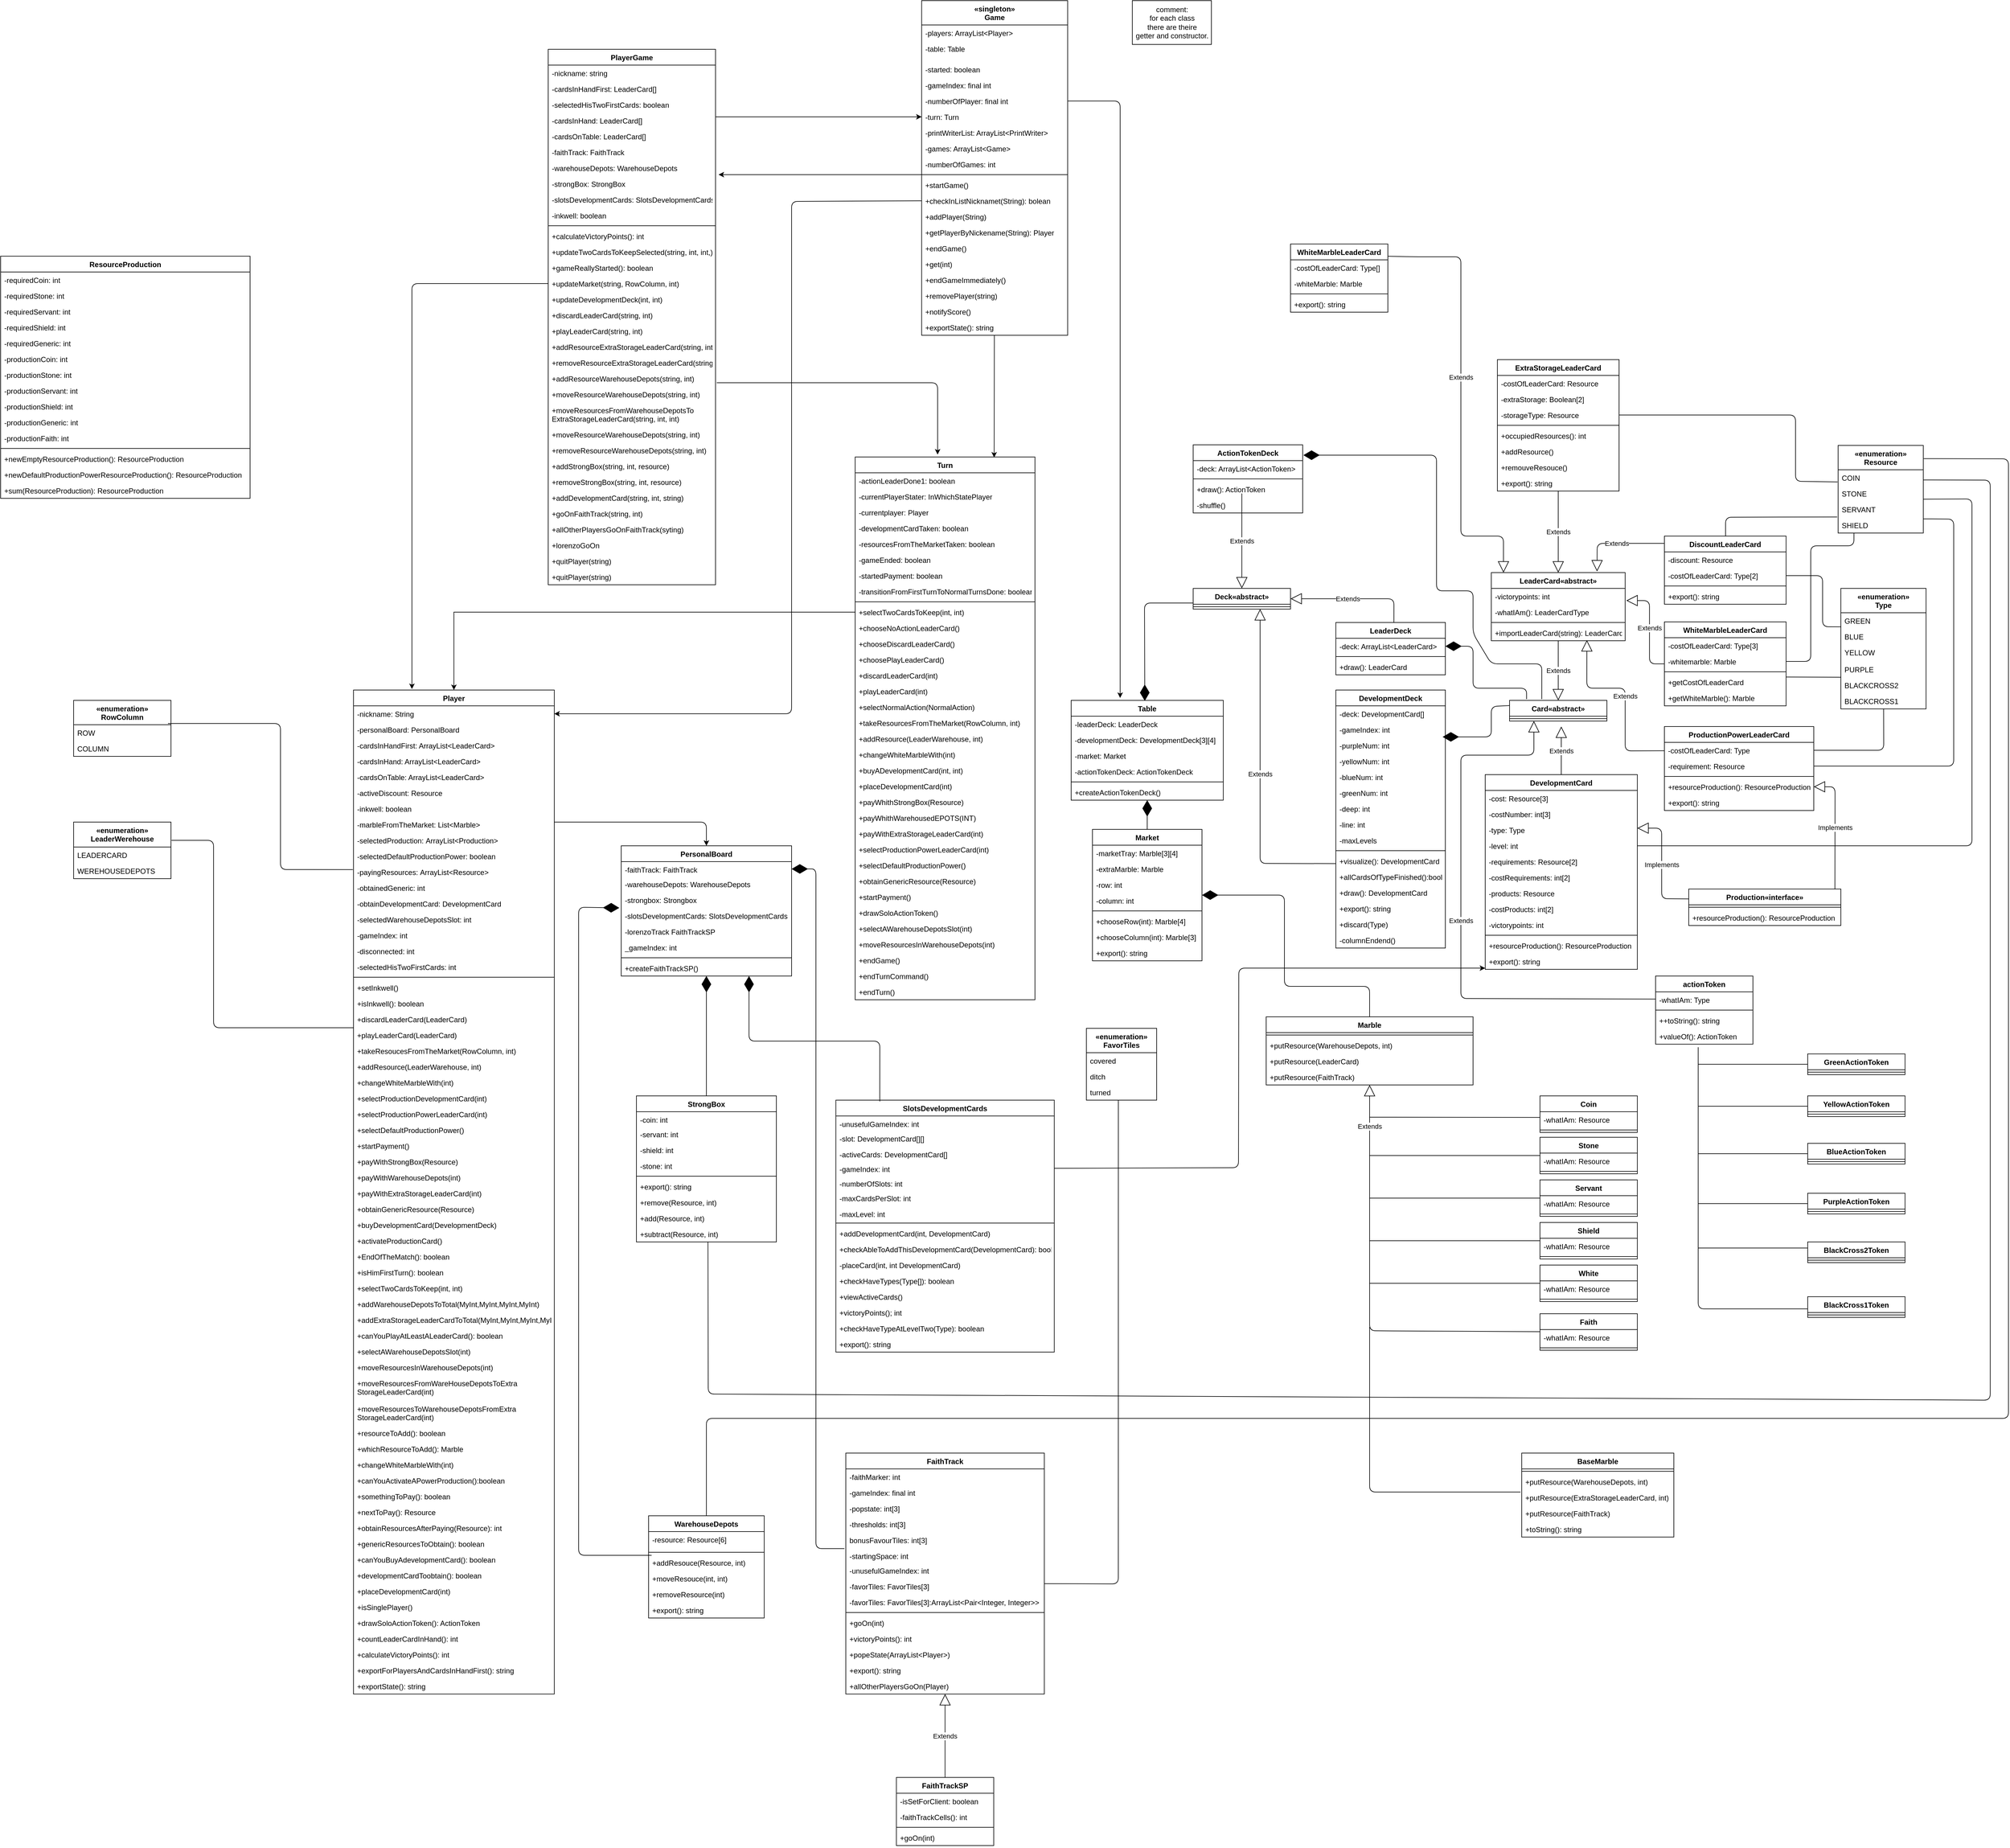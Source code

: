 <mxfile version="14.8.2" type="github">
  <diagram name="Page-1" id="e7e014a7-5840-1c2e-5031-d8a46d1fe8dd">
    <mxGraphModel dx="10001" dy="6815" grid="1" gridSize="10" guides="1" tooltips="1" connect="1" arrows="1" fold="1" page="1" pageScale="1" pageWidth="1169" pageHeight="826" background="#ffffff" math="0" shadow="0">
      <root>
        <mxCell id="0" />
        <mxCell id="1" parent="0" />
        <mxCell id="j_IWQZukRgsDgJ5B7h0S-45" value="PersonalBoard" style="swimlane;fontStyle=1;align=center;verticalAlign=top;childLayout=stackLayout;horizontal=1;startSize=26;horizontalStack=0;resizeParent=1;resizeParentMax=0;resizeLast=0;collapsible=1;marginBottom=0;" parent="1" vertex="1">
          <mxGeometry x="-1660" y="-1801" width="280" height="214" as="geometry" />
        </mxCell>
        <mxCell id="j_IWQZukRgsDgJ5B7h0S-46" value="-faithTrack: FaithTrack" style="text;strokeColor=none;fillColor=none;align=left;verticalAlign=top;spacingLeft=4;spacingRight=4;overflow=hidden;rotatable=0;points=[[0,0.5],[1,0.5]];portConstraint=eastwest;" parent="j_IWQZukRgsDgJ5B7h0S-45" vertex="1">
          <mxGeometry y="26" width="280" height="24" as="geometry" />
        </mxCell>
        <mxCell id="6MP6MsQXi6saDkDlqXph-24" value="-warehouseDepots: WarehouseDepots" style="text;strokeColor=none;fillColor=none;align=left;verticalAlign=top;spacingLeft=4;spacingRight=4;overflow=hidden;rotatable=0;points=[[0,0.5],[1,0.5]];portConstraint=eastwest;" parent="j_IWQZukRgsDgJ5B7h0S-45" vertex="1">
          <mxGeometry y="50" width="280" height="26" as="geometry" />
        </mxCell>
        <mxCell id="6MP6MsQXi6saDkDlqXph-25" value="-strongbox: Strongbox" style="text;strokeColor=none;fillColor=none;align=left;verticalAlign=top;spacingLeft=4;spacingRight=4;overflow=hidden;rotatable=0;points=[[0,0.5],[1,0.5]];portConstraint=eastwest;" parent="j_IWQZukRgsDgJ5B7h0S-45" vertex="1">
          <mxGeometry y="76" width="280" height="26" as="geometry" />
        </mxCell>
        <mxCell id="6MP6MsQXi6saDkDlqXph-26" value="-slotsDevelopmentCards: SlotsDevelopmentCards" style="text;strokeColor=none;fillColor=none;align=left;verticalAlign=top;spacingLeft=4;spacingRight=4;overflow=hidden;rotatable=0;points=[[0,0.5],[1,0.5]];portConstraint=eastwest;" parent="j_IWQZukRgsDgJ5B7h0S-45" vertex="1">
          <mxGeometry y="102" width="280" height="26" as="geometry" />
        </mxCell>
        <mxCell id="fjRUMs8FiQn55ojwcWkc-201" value="-lorenzoTrack FaithTrackSP" style="text;strokeColor=none;fillColor=none;align=left;verticalAlign=top;spacingLeft=4;spacingRight=4;overflow=hidden;rotatable=0;points=[[0,0.5],[1,0.5]];portConstraint=eastwest;" parent="j_IWQZukRgsDgJ5B7h0S-45" vertex="1">
          <mxGeometry y="128" width="280" height="26" as="geometry" />
        </mxCell>
        <mxCell id="fjRUMs8FiQn55ojwcWkc-200" value="_gameIndex: int" style="text;strokeColor=none;fillColor=none;align=left;verticalAlign=top;spacingLeft=4;spacingRight=4;overflow=hidden;rotatable=0;points=[[0,0.5],[1,0.5]];portConstraint=eastwest;" parent="j_IWQZukRgsDgJ5B7h0S-45" vertex="1">
          <mxGeometry y="154" width="280" height="26" as="geometry" />
        </mxCell>
        <mxCell id="j_IWQZukRgsDgJ5B7h0S-47" value="" style="line;strokeWidth=1;fillColor=none;align=left;verticalAlign=middle;spacingTop=-1;spacingLeft=3;spacingRight=3;rotatable=0;labelPosition=right;points=[];portConstraint=eastwest;" parent="j_IWQZukRgsDgJ5B7h0S-45" vertex="1">
          <mxGeometry y="180" width="280" height="8" as="geometry" />
        </mxCell>
        <mxCell id="fjRUMs8FiQn55ojwcWkc-202" value="+createFaithTrackSP()" style="text;strokeColor=none;fillColor=none;align=left;verticalAlign=top;spacingLeft=4;spacingRight=4;overflow=hidden;rotatable=0;points=[[0,0.5],[1,0.5]];portConstraint=eastwest;" parent="j_IWQZukRgsDgJ5B7h0S-45" vertex="1">
          <mxGeometry y="188" width="280" height="26" as="geometry" />
        </mxCell>
        <mxCell id="j_IWQZukRgsDgJ5B7h0S-62" value="«enumeration»&#xa;FavorTiles" style="swimlane;fontStyle=1;childLayout=stackLayout;horizontal=1;startSize=40;fillColor=none;horizontalStack=0;resizeParent=1;resizeParentMax=0;resizeLast=0;collapsible=1;marginBottom=0;" parent="1" vertex="1">
          <mxGeometry x="-895.5" y="-1501" width="115.5" height="118" as="geometry" />
        </mxCell>
        <mxCell id="j_IWQZukRgsDgJ5B7h0S-63" value="covered" style="text;strokeColor=none;fillColor=none;align=left;verticalAlign=top;spacingLeft=4;spacingRight=4;overflow=hidden;rotatable=0;points=[[0,0.5],[1,0.5]];portConstraint=eastwest;" parent="j_IWQZukRgsDgJ5B7h0S-62" vertex="1">
          <mxGeometry y="40" width="115.5" height="26" as="geometry" />
        </mxCell>
        <mxCell id="j_IWQZukRgsDgJ5B7h0S-64" value="ditch" style="text;strokeColor=none;fillColor=none;align=left;verticalAlign=top;spacingLeft=4;spacingRight=4;overflow=hidden;rotatable=0;points=[[0,0.5],[1,0.5]];portConstraint=eastwest;" parent="j_IWQZukRgsDgJ5B7h0S-62" vertex="1">
          <mxGeometry y="66" width="115.5" height="26" as="geometry" />
        </mxCell>
        <mxCell id="j_IWQZukRgsDgJ5B7h0S-65" value="turned" style="text;strokeColor=none;fillColor=none;align=left;verticalAlign=top;spacingLeft=4;spacingRight=4;overflow=hidden;rotatable=0;points=[[0,0.5],[1,0.5]];portConstraint=eastwest;" parent="j_IWQZukRgsDgJ5B7h0S-62" vertex="1">
          <mxGeometry y="92" width="115.5" height="26" as="geometry" />
        </mxCell>
        <mxCell id="j_IWQZukRgsDgJ5B7h0S-69" value="" style="endArrow=none;html=1;entryX=0.455;entryY=1;entryDx=0;entryDy=0;exitX=0.999;exitY=0.331;exitDx=0;exitDy=0;entryPerimeter=0;exitPerimeter=0;" parent="1" source="6MP6MsQXi6saDkDlqXph-27" target="j_IWQZukRgsDgJ5B7h0S-65" edge="1">
          <mxGeometry width="50" height="50" relative="1" as="geometry">
            <mxPoint x="-945.5" y="-1498" as="sourcePoint" />
            <mxPoint x="-695.5" y="-658" as="targetPoint" />
            <Array as="points">
              <mxPoint x="-843" y="-588" />
            </Array>
          </mxGeometry>
        </mxCell>
        <mxCell id="j_IWQZukRgsDgJ5B7h0S-74" value="FaithTrack" style="swimlane;fontStyle=1;align=center;verticalAlign=top;childLayout=stackLayout;horizontal=1;startSize=26;horizontalStack=0;resizeParent=1;resizeParentMax=0;resizeLast=0;collapsible=1;marginBottom=0;" parent="1" vertex="1">
          <mxGeometry x="-1290.87" y="-803" width="326.25" height="396" as="geometry" />
        </mxCell>
        <mxCell id="6MP6MsQXi6saDkDlqXph-28" value="-faithMarker: int" style="text;strokeColor=none;fillColor=none;align=left;verticalAlign=top;spacingLeft=4;spacingRight=4;overflow=hidden;rotatable=0;points=[[0,0.5],[1,0.5]];portConstraint=eastwest;" parent="j_IWQZukRgsDgJ5B7h0S-74" vertex="1">
          <mxGeometry y="26" width="326.25" height="26" as="geometry" />
        </mxCell>
        <mxCell id="I1I3rjsC-SGCzknYV9vt-13" value="-gameIndex: final int" style="text;strokeColor=none;fillColor=none;align=left;verticalAlign=top;spacingLeft=4;spacingRight=4;overflow=hidden;rotatable=0;points=[[0,0.5],[1,0.5]];portConstraint=eastwest;" parent="j_IWQZukRgsDgJ5B7h0S-74" vertex="1">
          <mxGeometry y="52" width="326.25" height="26" as="geometry" />
        </mxCell>
        <mxCell id="fjRUMs8FiQn55ojwcWkc-184" value="-popstate: int[3]" style="text;strokeColor=none;fillColor=none;align=left;verticalAlign=top;spacingLeft=4;spacingRight=4;overflow=hidden;rotatable=0;points=[[0,0.5],[1,0.5]];portConstraint=eastwest;" parent="j_IWQZukRgsDgJ5B7h0S-74" vertex="1">
          <mxGeometry y="78" width="326.25" height="26" as="geometry" />
        </mxCell>
        <mxCell id="fjRUMs8FiQn55ojwcWkc-183" value="-thresholds: int[3]" style="text;strokeColor=none;fillColor=none;align=left;verticalAlign=top;spacingLeft=4;spacingRight=4;overflow=hidden;rotatable=0;points=[[0,0.5],[1,0.5]];portConstraint=eastwest;" parent="j_IWQZukRgsDgJ5B7h0S-74" vertex="1">
          <mxGeometry y="104" width="326.25" height="26" as="geometry" />
        </mxCell>
        <mxCell id="fjRUMs8FiQn55ojwcWkc-185" value="bonusFavourTiles: int[3]" style="text;strokeColor=none;fillColor=none;align=left;verticalAlign=top;spacingLeft=4;spacingRight=4;overflow=hidden;rotatable=0;points=[[0,0.5],[1,0.5]];portConstraint=eastwest;" parent="j_IWQZukRgsDgJ5B7h0S-74" vertex="1">
          <mxGeometry y="130" width="326.25" height="26" as="geometry" />
        </mxCell>
        <mxCell id="fjRUMs8FiQn55ojwcWkc-186" value="-startingSpace: int" style="text;strokeColor=none;fillColor=none;align=left;verticalAlign=top;spacingLeft=4;spacingRight=4;overflow=hidden;rotatable=0;points=[[0,0.5],[1,0.5]];portConstraint=eastwest;" parent="j_IWQZukRgsDgJ5B7h0S-74" vertex="1">
          <mxGeometry y="156" width="326.25" height="24" as="geometry" />
        </mxCell>
        <mxCell id="fjRUMs8FiQn55ojwcWkc-187" value="-unusefulGameIndex: int" style="text;strokeColor=none;fillColor=none;align=left;verticalAlign=top;spacingLeft=4;spacingRight=4;overflow=hidden;rotatable=0;points=[[0,0.5],[1,0.5]];portConstraint=eastwest;" parent="j_IWQZukRgsDgJ5B7h0S-74" vertex="1">
          <mxGeometry y="180" width="326.25" height="26" as="geometry" />
        </mxCell>
        <mxCell id="6MP6MsQXi6saDkDlqXph-27" value="-favorTiles: FavorTiles[3]&#xa;" style="text;strokeColor=none;fillColor=none;align=left;verticalAlign=top;spacingLeft=4;spacingRight=4;overflow=hidden;rotatable=0;points=[[0,0.5],[1,0.5]];portConstraint=eastwest;" parent="j_IWQZukRgsDgJ5B7h0S-74" vertex="1">
          <mxGeometry y="206" width="326.25" height="26" as="geometry" />
        </mxCell>
        <mxCell id="fjRUMs8FiQn55ojwcWkc-188" value="-favorTiles: FavorTiles[3]:ArrayList&lt;Pair&lt;Integer, Integer&gt;&gt;&#xa;" style="text;strokeColor=none;fillColor=none;align=left;verticalAlign=top;spacingLeft=4;spacingRight=4;overflow=hidden;rotatable=0;points=[[0,0.5],[1,0.5]];portConstraint=eastwest;" parent="j_IWQZukRgsDgJ5B7h0S-74" vertex="1">
          <mxGeometry y="232" width="326.25" height="26" as="geometry" />
        </mxCell>
        <mxCell id="j_IWQZukRgsDgJ5B7h0S-76" value="" style="line;strokeWidth=1;fillColor=none;align=left;verticalAlign=middle;spacingTop=-1;spacingLeft=3;spacingRight=3;rotatable=0;labelPosition=right;points=[];portConstraint=eastwest;" parent="j_IWQZukRgsDgJ5B7h0S-74" vertex="1">
          <mxGeometry y="258" width="326.25" height="8" as="geometry" />
        </mxCell>
        <mxCell id="j_IWQZukRgsDgJ5B7h0S-77" value="+goOn(int)" style="text;strokeColor=none;fillColor=none;align=left;verticalAlign=top;spacingLeft=4;spacingRight=4;overflow=hidden;rotatable=0;points=[[0,0.5],[1,0.5]];portConstraint=eastwest;" parent="j_IWQZukRgsDgJ5B7h0S-74" vertex="1">
          <mxGeometry y="266" width="326.25" height="26" as="geometry" />
        </mxCell>
        <mxCell id="zsWBfRV9gmnBReKQ3E4T-20" value="+victoryPoints(): int" style="text;strokeColor=none;fillColor=none;align=left;verticalAlign=top;spacingLeft=4;spacingRight=4;overflow=hidden;rotatable=0;points=[[0,0.5],[1,0.5]];portConstraint=eastwest;" parent="j_IWQZukRgsDgJ5B7h0S-74" vertex="1">
          <mxGeometry y="292" width="326.25" height="26" as="geometry" />
        </mxCell>
        <mxCell id="zsWBfRV9gmnBReKQ3E4T-41" value="+popeState(ArrayList&lt;Player&gt;)" style="text;strokeColor=none;fillColor=none;align=left;verticalAlign=top;spacingLeft=4;spacingRight=4;overflow=hidden;rotatable=0;points=[[0,0.5],[1,0.5]];portConstraint=eastwest;" parent="j_IWQZukRgsDgJ5B7h0S-74" vertex="1">
          <mxGeometry y="318" width="326.25" height="26" as="geometry" />
        </mxCell>
        <mxCell id="zsWBfRV9gmnBReKQ3E4T-42" value="+export(): string" style="text;strokeColor=none;fillColor=none;align=left;verticalAlign=top;spacingLeft=4;spacingRight=4;overflow=hidden;rotatable=0;points=[[0,0.5],[1,0.5]];portConstraint=eastwest;" parent="j_IWQZukRgsDgJ5B7h0S-74" vertex="1">
          <mxGeometry y="344" width="326.25" height="26" as="geometry" />
        </mxCell>
        <mxCell id="fjRUMs8FiQn55ojwcWkc-189" value="+allOtherPlayersGoOn(Player)" style="text;strokeColor=none;fillColor=none;align=left;verticalAlign=top;spacingLeft=4;spacingRight=4;overflow=hidden;rotatable=0;points=[[0,0.5],[1,0.5]];portConstraint=eastwest;" parent="j_IWQZukRgsDgJ5B7h0S-74" vertex="1">
          <mxGeometry y="370" width="326.25" height="26" as="geometry" />
        </mxCell>
        <mxCell id="j_IWQZukRgsDgJ5B7h0S-78" value="WarehouseDepots" style="swimlane;fontStyle=1;align=center;verticalAlign=top;childLayout=stackLayout;horizontal=1;startSize=26;horizontalStack=0;resizeParent=1;resizeParentMax=0;resizeLast=0;collapsible=1;marginBottom=0;" parent="1" vertex="1">
          <mxGeometry x="-1615" y="-700" width="190" height="168" as="geometry" />
        </mxCell>
        <mxCell id="j_IWQZukRgsDgJ5B7h0S-79" value="-resource: Resource[6]" style="text;strokeColor=none;fillColor=none;align=left;verticalAlign=top;spacingLeft=4;spacingRight=4;overflow=hidden;rotatable=0;points=[[0,0.5],[1,0.5]];portConstraint=eastwest;" parent="j_IWQZukRgsDgJ5B7h0S-78" vertex="1">
          <mxGeometry y="26" width="190" height="30" as="geometry" />
        </mxCell>
        <mxCell id="j_IWQZukRgsDgJ5B7h0S-80" value="" style="line;strokeWidth=1;fillColor=none;align=left;verticalAlign=middle;spacingTop=-1;spacingLeft=3;spacingRight=3;rotatable=0;labelPosition=right;points=[];portConstraint=eastwest;" parent="j_IWQZukRgsDgJ5B7h0S-78" vertex="1">
          <mxGeometry y="56" width="190" height="8" as="geometry" />
        </mxCell>
        <mxCell id="j_IWQZukRgsDgJ5B7h0S-81" value="+addResouce(Resource, int)" style="text;strokeColor=none;fillColor=none;align=left;verticalAlign=top;spacingLeft=4;spacingRight=4;overflow=hidden;rotatable=0;points=[[0,0.5],[1,0.5]];portConstraint=eastwest;" parent="j_IWQZukRgsDgJ5B7h0S-78" vertex="1">
          <mxGeometry y="64" width="190" height="26" as="geometry" />
        </mxCell>
        <mxCell id="zsWBfRV9gmnBReKQ3E4T-17" value="+moveResouce(int, int)" style="text;strokeColor=none;fillColor=none;align=left;verticalAlign=top;spacingLeft=4;spacingRight=4;overflow=hidden;rotatable=0;points=[[0,0.5],[1,0.5]];portConstraint=eastwest;" parent="j_IWQZukRgsDgJ5B7h0S-78" vertex="1">
          <mxGeometry y="90" width="190" height="26" as="geometry" />
        </mxCell>
        <mxCell id="zsWBfRV9gmnBReKQ3E4T-18" value="+removeResource(int)" style="text;strokeColor=none;fillColor=none;align=left;verticalAlign=top;spacingLeft=4;spacingRight=4;overflow=hidden;rotatable=0;points=[[0,0.5],[1,0.5]];portConstraint=eastwest;" parent="j_IWQZukRgsDgJ5B7h0S-78" vertex="1">
          <mxGeometry y="116" width="190" height="26" as="geometry" />
        </mxCell>
        <mxCell id="fjRUMs8FiQn55ojwcWkc-199" value="+export(): string" style="text;strokeColor=none;fillColor=none;align=left;verticalAlign=top;spacingLeft=4;spacingRight=4;overflow=hidden;rotatable=0;points=[[0,0.5],[1,0.5]];portConstraint=eastwest;" parent="j_IWQZukRgsDgJ5B7h0S-78" vertex="1">
          <mxGeometry y="142" width="190" height="26" as="geometry" />
        </mxCell>
        <mxCell id="j_IWQZukRgsDgJ5B7h0S-86" value="StrongBox" style="swimlane;fontStyle=1;align=center;verticalAlign=top;childLayout=stackLayout;horizontal=1;startSize=26;horizontalStack=0;resizeParent=1;resizeParentMax=0;resizeLast=0;collapsible=1;marginBottom=0;" parent="1" vertex="1">
          <mxGeometry x="-1635" y="-1390" width="230" height="240" as="geometry" />
        </mxCell>
        <mxCell id="j_IWQZukRgsDgJ5B7h0S-87" value="-coin: int" style="text;strokeColor=none;fillColor=none;align=left;verticalAlign=top;spacingLeft=4;spacingRight=4;overflow=hidden;rotatable=0;points=[[0,0.5],[1,0.5]];portConstraint=eastwest;" parent="j_IWQZukRgsDgJ5B7h0S-86" vertex="1">
          <mxGeometry y="26" width="230" height="24" as="geometry" />
        </mxCell>
        <mxCell id="I1I3rjsC-SGCzknYV9vt-15" value="-servant: int" style="text;strokeColor=none;fillColor=none;align=left;verticalAlign=top;spacingLeft=4;spacingRight=4;overflow=hidden;rotatable=0;points=[[0,0.5],[1,0.5]];portConstraint=eastwest;" parent="j_IWQZukRgsDgJ5B7h0S-86" vertex="1">
          <mxGeometry y="50" width="230" height="26" as="geometry" />
        </mxCell>
        <mxCell id="I1I3rjsC-SGCzknYV9vt-16" value="-shield: int" style="text;strokeColor=none;fillColor=none;align=left;verticalAlign=top;spacingLeft=4;spacingRight=4;overflow=hidden;rotatable=0;points=[[0,0.5],[1,0.5]];portConstraint=eastwest;" parent="j_IWQZukRgsDgJ5B7h0S-86" vertex="1">
          <mxGeometry y="76" width="230" height="26" as="geometry" />
        </mxCell>
        <mxCell id="I1I3rjsC-SGCzknYV9vt-14" value="-stone: int" style="text;strokeColor=none;fillColor=none;align=left;verticalAlign=top;spacingLeft=4;spacingRight=4;overflow=hidden;rotatable=0;points=[[0,0.5],[1,0.5]];portConstraint=eastwest;" parent="j_IWQZukRgsDgJ5B7h0S-86" vertex="1">
          <mxGeometry y="102" width="230" height="26" as="geometry" />
        </mxCell>
        <mxCell id="j_IWQZukRgsDgJ5B7h0S-88" value="" style="line;strokeWidth=1;fillColor=none;align=left;verticalAlign=middle;spacingTop=-1;spacingLeft=3;spacingRight=3;rotatable=0;labelPosition=right;points=[];portConstraint=eastwest;" parent="j_IWQZukRgsDgJ5B7h0S-86" vertex="1">
          <mxGeometry y="128" width="230" height="8" as="geometry" />
        </mxCell>
        <mxCell id="zsWBfRV9gmnBReKQ3E4T-10" value="+export(): string" style="text;strokeColor=none;fillColor=none;align=left;verticalAlign=top;spacingLeft=4;spacingRight=4;overflow=hidden;rotatable=0;points=[[0,0.5],[1,0.5]];portConstraint=eastwest;" parent="j_IWQZukRgsDgJ5B7h0S-86" vertex="1">
          <mxGeometry y="136" width="230" height="26" as="geometry" />
        </mxCell>
        <mxCell id="zsWBfRV9gmnBReKQ3E4T-11" value="+remove(Resource, int)" style="text;strokeColor=none;fillColor=none;align=left;verticalAlign=top;spacingLeft=4;spacingRight=4;overflow=hidden;rotatable=0;points=[[0,0.5],[1,0.5]];portConstraint=eastwest;" parent="j_IWQZukRgsDgJ5B7h0S-86" vertex="1">
          <mxGeometry y="162" width="230" height="26" as="geometry" />
        </mxCell>
        <mxCell id="zsWBfRV9gmnBReKQ3E4T-12" value="+add(Resource, int)" style="text;strokeColor=none;fillColor=none;align=left;verticalAlign=top;spacingLeft=4;spacingRight=4;overflow=hidden;rotatable=0;points=[[0,0.5],[1,0.5]];portConstraint=eastwest;" parent="j_IWQZukRgsDgJ5B7h0S-86" vertex="1">
          <mxGeometry y="188" width="230" height="26" as="geometry" />
        </mxCell>
        <mxCell id="zsWBfRV9gmnBReKQ3E4T-13" value="+subtract(Resource, int)" style="text;strokeColor=none;fillColor=none;align=left;verticalAlign=top;spacingLeft=4;spacingRight=4;overflow=hidden;rotatable=0;points=[[0,0.5],[1,0.5]];portConstraint=eastwest;" parent="j_IWQZukRgsDgJ5B7h0S-86" vertex="1">
          <mxGeometry y="214" width="230" height="26" as="geometry" />
        </mxCell>
        <mxCell id="j_IWQZukRgsDgJ5B7h0S-109" value="SlotsDevelopmentCards" style="swimlane;fontStyle=1;align=center;verticalAlign=top;childLayout=stackLayout;horizontal=1;startSize=26;horizontalStack=0;resizeParent=1;resizeParentMax=0;resizeLast=0;collapsible=1;marginBottom=0;" parent="1" vertex="1">
          <mxGeometry x="-1307.25" y="-1383" width="359" height="414" as="geometry" />
        </mxCell>
        <mxCell id="j_IWQZukRgsDgJ5B7h0S-110" value="-unusefulGameIndex: int" style="text;strokeColor=none;fillColor=none;align=left;verticalAlign=top;spacingLeft=4;spacingRight=4;overflow=hidden;rotatable=0;points=[[0,0.5],[1,0.5]];portConstraint=eastwest;" parent="j_IWQZukRgsDgJ5B7h0S-109" vertex="1">
          <mxGeometry y="26" width="359" height="24" as="geometry" />
        </mxCell>
        <mxCell id="Tb0850ULKJEOKu3QnTIc-2" value="-slot: DevelopmentCard[][]" style="text;strokeColor=none;fillColor=none;align=left;verticalAlign=top;spacingLeft=4;spacingRight=4;overflow=hidden;rotatable=0;points=[[0,0.5],[1,0.5]];portConstraint=eastwest;" parent="j_IWQZukRgsDgJ5B7h0S-109" vertex="1">
          <mxGeometry y="50" width="359" height="26" as="geometry" />
        </mxCell>
        <mxCell id="fjRUMs8FiQn55ojwcWkc-193" value="-activeCards: DevelopmentCard[]" style="text;strokeColor=none;fillColor=none;align=left;verticalAlign=top;spacingLeft=4;spacingRight=4;overflow=hidden;rotatable=0;points=[[0,0.5],[1,0.5]];portConstraint=eastwest;" parent="j_IWQZukRgsDgJ5B7h0S-109" vertex="1">
          <mxGeometry y="76" width="359" height="24" as="geometry" />
        </mxCell>
        <mxCell id="fjRUMs8FiQn55ojwcWkc-192" value="-gameIndex: int" style="text;strokeColor=none;fillColor=none;align=left;verticalAlign=top;spacingLeft=4;spacingRight=4;overflow=hidden;rotatable=0;points=[[0,0.5],[1,0.5]];portConstraint=eastwest;" parent="j_IWQZukRgsDgJ5B7h0S-109" vertex="1">
          <mxGeometry y="100" width="359" height="24" as="geometry" />
        </mxCell>
        <mxCell id="fjRUMs8FiQn55ojwcWkc-191" value="-numberOfSlots: int" style="text;strokeColor=none;fillColor=none;align=left;verticalAlign=top;spacingLeft=4;spacingRight=4;overflow=hidden;rotatable=0;points=[[0,0.5],[1,0.5]];portConstraint=eastwest;" parent="j_IWQZukRgsDgJ5B7h0S-109" vertex="1">
          <mxGeometry y="124" width="359" height="24" as="geometry" />
        </mxCell>
        <mxCell id="fjRUMs8FiQn55ojwcWkc-194" value="-maxCardsPerSlot: int" style="text;strokeColor=none;fillColor=none;align=left;verticalAlign=top;spacingLeft=4;spacingRight=4;overflow=hidden;rotatable=0;points=[[0,0.5],[1,0.5]];portConstraint=eastwest;" parent="j_IWQZukRgsDgJ5B7h0S-109" vertex="1">
          <mxGeometry y="148" width="359" height="26" as="geometry" />
        </mxCell>
        <mxCell id="fjRUMs8FiQn55ojwcWkc-195" value="-maxLevel: int" style="text;strokeColor=none;fillColor=none;align=left;verticalAlign=top;spacingLeft=4;spacingRight=4;overflow=hidden;rotatable=0;points=[[0,0.5],[1,0.5]];portConstraint=eastwest;" parent="j_IWQZukRgsDgJ5B7h0S-109" vertex="1">
          <mxGeometry y="174" width="359" height="24" as="geometry" />
        </mxCell>
        <mxCell id="j_IWQZukRgsDgJ5B7h0S-111" value="" style="line;strokeWidth=1;fillColor=none;align=left;verticalAlign=middle;spacingTop=-1;spacingLeft=3;spacingRight=3;rotatable=0;labelPosition=right;points=[];portConstraint=eastwest;" parent="j_IWQZukRgsDgJ5B7h0S-109" vertex="1">
          <mxGeometry y="198" width="359" height="8" as="geometry" />
        </mxCell>
        <mxCell id="j_IWQZukRgsDgJ5B7h0S-112" value="+addDevelopmentCard(int, DevelopmentCard)" style="text;strokeColor=none;fillColor=none;align=left;verticalAlign=top;spacingLeft=4;spacingRight=4;overflow=hidden;rotatable=0;points=[[0,0.5],[1,0.5]];portConstraint=eastwest;" parent="j_IWQZukRgsDgJ5B7h0S-109" vertex="1">
          <mxGeometry y="206" width="359" height="26" as="geometry" />
        </mxCell>
        <mxCell id="6MP6MsQXi6saDkDlqXph-30" value="+checkAbleToAddThisDevelopmentCard(DevelopmentCard): bool" style="text;strokeColor=none;fillColor=none;align=left;verticalAlign=top;spacingLeft=4;spacingRight=4;overflow=hidden;rotatable=0;points=[[0,0.5],[1,0.5]];portConstraint=eastwest;" parent="j_IWQZukRgsDgJ5B7h0S-109" vertex="1">
          <mxGeometry y="232" width="359" height="26" as="geometry" />
        </mxCell>
        <mxCell id="zsWBfRV9gmnBReKQ3E4T-14" value="-placeCard(int, int DevelopmentCard)" style="text;strokeColor=none;fillColor=none;align=left;verticalAlign=top;spacingLeft=4;spacingRight=4;overflow=hidden;rotatable=0;points=[[0,0.5],[1,0.5]];portConstraint=eastwest;" parent="j_IWQZukRgsDgJ5B7h0S-109" vertex="1">
          <mxGeometry y="258" width="359" height="26" as="geometry" />
        </mxCell>
        <mxCell id="Tb0850ULKJEOKu3QnTIc-1" value="+checkHaveTypes(Type[]): boolean" style="text;strokeColor=none;fillColor=none;align=left;verticalAlign=top;spacingLeft=4;spacingRight=4;overflow=hidden;rotatable=0;points=[[0,0.5],[1,0.5]];portConstraint=eastwest;" parent="j_IWQZukRgsDgJ5B7h0S-109" vertex="1">
          <mxGeometry y="284" width="359" height="26" as="geometry" />
        </mxCell>
        <mxCell id="zsWBfRV9gmnBReKQ3E4T-15" value="+viewActiveCards()" style="text;strokeColor=none;fillColor=none;align=left;verticalAlign=top;spacingLeft=4;spacingRight=4;overflow=hidden;rotatable=0;points=[[0,0.5],[1,0.5]];portConstraint=eastwest;" parent="j_IWQZukRgsDgJ5B7h0S-109" vertex="1">
          <mxGeometry y="310" width="359" height="26" as="geometry" />
        </mxCell>
        <mxCell id="Tb0850ULKJEOKu3QnTIc-3" value="+victoryPoints(); int" style="text;strokeColor=none;fillColor=none;align=left;verticalAlign=top;spacingLeft=4;spacingRight=4;overflow=hidden;rotatable=0;points=[[0,0.5],[1,0.5]];portConstraint=eastwest;" parent="j_IWQZukRgsDgJ5B7h0S-109" vertex="1">
          <mxGeometry y="336" width="359" height="26" as="geometry" />
        </mxCell>
        <mxCell id="fjRUMs8FiQn55ojwcWkc-196" value="+checkHaveTypeAtLevelTwo(Type): boolean" style="text;strokeColor=none;fillColor=none;align=left;verticalAlign=top;spacingLeft=4;spacingRight=4;overflow=hidden;rotatable=0;points=[[0,0.5],[1,0.5]];portConstraint=eastwest;" parent="j_IWQZukRgsDgJ5B7h0S-109" vertex="1">
          <mxGeometry y="362" width="359" height="26" as="geometry" />
        </mxCell>
        <mxCell id="fjRUMs8FiQn55ojwcWkc-197" value="+export(): string" style="text;strokeColor=none;fillColor=none;align=left;verticalAlign=top;spacingLeft=4;spacingRight=4;overflow=hidden;rotatable=0;points=[[0,0.5],[1,0.5]];portConstraint=eastwest;" parent="j_IWQZukRgsDgJ5B7h0S-109" vertex="1">
          <mxGeometry y="388" width="359" height="26" as="geometry" />
        </mxCell>
        <mxCell id="j_IWQZukRgsDgJ5B7h0S-113" value="DevelopmentCard" style="swimlane;fontStyle=1;align=center;verticalAlign=top;childLayout=stackLayout;horizontal=1;startSize=26;horizontalStack=0;resizeParent=1;resizeParentMax=0;resizeLast=0;collapsible=1;marginBottom=0;" parent="1" vertex="1">
          <mxGeometry x="-240" y="-1918" width="250" height="320" as="geometry" />
        </mxCell>
        <mxCell id="j_IWQZukRgsDgJ5B7h0S-137" value="-cost: Resource[3]" style="text;strokeColor=none;fillColor=none;align=left;verticalAlign=top;spacingLeft=4;spacingRight=4;overflow=hidden;rotatable=0;points=[[0,0.5],[1,0.5]];portConstraint=eastwest;" parent="j_IWQZukRgsDgJ5B7h0S-113" vertex="1">
          <mxGeometry y="26" width="250" height="26" as="geometry" />
        </mxCell>
        <mxCell id="Tb0850ULKJEOKu3QnTIc-4" value="-costNumber: int[3]" style="text;strokeColor=none;fillColor=none;align=left;verticalAlign=top;spacingLeft=4;spacingRight=4;overflow=hidden;rotatable=0;points=[[0,0.5],[1,0.5]];portConstraint=eastwest;" parent="j_IWQZukRgsDgJ5B7h0S-113" vertex="1">
          <mxGeometry y="52" width="250" height="26" as="geometry" />
        </mxCell>
        <mxCell id="j_IWQZukRgsDgJ5B7h0S-139" value="-type: Type" style="text;strokeColor=none;fillColor=none;align=left;verticalAlign=top;spacingLeft=4;spacingRight=4;overflow=hidden;rotatable=0;points=[[0,0.5],[1,0.5]];portConstraint=eastwest;" parent="j_IWQZukRgsDgJ5B7h0S-113" vertex="1">
          <mxGeometry y="78" width="250" height="26" as="geometry" />
        </mxCell>
        <mxCell id="j_IWQZukRgsDgJ5B7h0S-138" value="-level: int" style="text;strokeColor=none;fillColor=none;align=left;verticalAlign=top;spacingLeft=4;spacingRight=4;overflow=hidden;rotatable=0;points=[[0,0.5],[1,0.5]];portConstraint=eastwest;" parent="j_IWQZukRgsDgJ5B7h0S-113" vertex="1">
          <mxGeometry y="104" width="250" height="26" as="geometry" />
        </mxCell>
        <mxCell id="j_IWQZukRgsDgJ5B7h0S-140" value="-requirements: Resource[2]" style="text;strokeColor=none;fillColor=none;align=left;verticalAlign=top;spacingLeft=4;spacingRight=4;overflow=hidden;rotatable=0;points=[[0,0.5],[1,0.5]];portConstraint=eastwest;" parent="j_IWQZukRgsDgJ5B7h0S-113" vertex="1">
          <mxGeometry y="130" width="250" height="26" as="geometry" />
        </mxCell>
        <mxCell id="Tb0850ULKJEOKu3QnTIc-5" value="-costRequirements: int[2]" style="text;strokeColor=none;fillColor=none;align=left;verticalAlign=top;spacingLeft=4;spacingRight=4;overflow=hidden;rotatable=0;points=[[0,0.5],[1,0.5]];portConstraint=eastwest;" parent="j_IWQZukRgsDgJ5B7h0S-113" vertex="1">
          <mxGeometry y="156" width="250" height="26" as="geometry" />
        </mxCell>
        <mxCell id="j_IWQZukRgsDgJ5B7h0S-142" value="-products: Resource" style="text;strokeColor=none;fillColor=none;align=left;verticalAlign=top;spacingLeft=4;spacingRight=4;overflow=hidden;rotatable=0;points=[[0,0.5],[1,0.5]];portConstraint=eastwest;" parent="j_IWQZukRgsDgJ5B7h0S-113" vertex="1">
          <mxGeometry y="182" width="250" height="26" as="geometry" />
        </mxCell>
        <mxCell id="Tb0850ULKJEOKu3QnTIc-6" value="-costProducts: int[2]" style="text;strokeColor=none;fillColor=none;align=left;verticalAlign=top;spacingLeft=4;spacingRight=4;overflow=hidden;rotatable=0;points=[[0,0.5],[1,0.5]];portConstraint=eastwest;" parent="j_IWQZukRgsDgJ5B7h0S-113" vertex="1">
          <mxGeometry y="208" width="250" height="26" as="geometry" />
        </mxCell>
        <mxCell id="j_IWQZukRgsDgJ5B7h0S-143" value="-victorypoints: int" style="text;strokeColor=none;fillColor=none;align=left;verticalAlign=top;spacingLeft=4;spacingRight=4;overflow=hidden;rotatable=0;points=[[0,0.5],[1,0.5]];portConstraint=eastwest;" parent="j_IWQZukRgsDgJ5B7h0S-113" vertex="1">
          <mxGeometry y="234" width="250" height="26" as="geometry" />
        </mxCell>
        <mxCell id="j_IWQZukRgsDgJ5B7h0S-115" value="" style="line;strokeWidth=1;fillColor=none;align=left;verticalAlign=middle;spacingTop=-1;spacingLeft=3;spacingRight=3;rotatable=0;labelPosition=right;points=[];portConstraint=eastwest;" parent="j_IWQZukRgsDgJ5B7h0S-113" vertex="1">
          <mxGeometry y="260" width="250" height="8" as="geometry" />
        </mxCell>
        <mxCell id="6MP6MsQXi6saDkDlqXph-23" value="+resourceProduction(): ResourceProduction" style="text;strokeColor=none;fillColor=none;align=left;verticalAlign=top;spacingLeft=4;spacingRight=4;overflow=hidden;rotatable=0;points=[[0,0.5],[1,0.5]];portConstraint=eastwest;" parent="j_IWQZukRgsDgJ5B7h0S-113" vertex="1">
          <mxGeometry y="268" width="250" height="26" as="geometry" />
        </mxCell>
        <mxCell id="fjRUMs8FiQn55ojwcWkc-203" value="+export(): string" style="text;strokeColor=none;fillColor=none;align=left;verticalAlign=top;spacingLeft=4;spacingRight=4;overflow=hidden;rotatable=0;points=[[0,0.5],[1,0.5]];portConstraint=eastwest;" parent="j_IWQZukRgsDgJ5B7h0S-113" vertex="1">
          <mxGeometry y="294" width="250" height="26" as="geometry" />
        </mxCell>
        <mxCell id="j_IWQZukRgsDgJ5B7h0S-123" value="«enumeration»&#xa;Type" style="swimlane;fontStyle=1;childLayout=stackLayout;horizontal=1;startSize=40;fillColor=none;horizontalStack=0;resizeParent=1;resizeParentMax=0;resizeLast=0;collapsible=1;marginBottom=0;verticalAlign=top;" parent="1" vertex="1">
          <mxGeometry x="344.5" y="-2224" width="140" height="198" as="geometry" />
        </mxCell>
        <mxCell id="j_IWQZukRgsDgJ5B7h0S-124" value="GREEN" style="text;strokeColor=none;fillColor=none;align=left;verticalAlign=top;spacingLeft=4;spacingRight=4;overflow=hidden;rotatable=0;points=[[0,0.5],[1,0.5]];portConstraint=eastwest;" parent="j_IWQZukRgsDgJ5B7h0S-123" vertex="1">
          <mxGeometry y="40" width="140" height="26" as="geometry" />
        </mxCell>
        <mxCell id="j_IWQZukRgsDgJ5B7h0S-125" value="BLUE" style="text;strokeColor=none;fillColor=none;align=left;verticalAlign=top;spacingLeft=4;spacingRight=4;overflow=hidden;rotatable=0;points=[[0,0.5],[1,0.5]];portConstraint=eastwest;" parent="j_IWQZukRgsDgJ5B7h0S-123" vertex="1">
          <mxGeometry y="66" width="140" height="26" as="geometry" />
        </mxCell>
        <mxCell id="j_IWQZukRgsDgJ5B7h0S-126" value="YELLOW" style="text;strokeColor=none;fillColor=none;align=left;verticalAlign=top;spacingLeft=4;spacingRight=4;overflow=hidden;rotatable=0;points=[[0,0.5],[1,0.5]];portConstraint=eastwest;" parent="j_IWQZukRgsDgJ5B7h0S-123" vertex="1">
          <mxGeometry y="92" width="140" height="28" as="geometry" />
        </mxCell>
        <mxCell id="j_IWQZukRgsDgJ5B7h0S-127" value="PURPLE" style="text;strokeColor=none;fillColor=none;align=left;verticalAlign=top;spacingLeft=4;spacingRight=4;overflow=hidden;rotatable=0;points=[[0,0.5],[1,0.5]];portConstraint=eastwest;" parent="j_IWQZukRgsDgJ5B7h0S-123" vertex="1">
          <mxGeometry y="120" width="140" height="26" as="geometry" />
        </mxCell>
        <mxCell id="a6X4JPlQvPFI4oXuv8M3-1" value="BLACKCROSS2" style="text;strokeColor=none;fillColor=none;align=left;verticalAlign=top;spacingLeft=4;spacingRight=4;overflow=hidden;rotatable=0;points=[[0,0.5],[1,0.5]];portConstraint=eastwest;" parent="j_IWQZukRgsDgJ5B7h0S-123" vertex="1">
          <mxGeometry y="146" width="140" height="26" as="geometry" />
        </mxCell>
        <mxCell id="a6X4JPlQvPFI4oXuv8M3-2" value="BLACKCROSS1" style="text;strokeColor=none;fillColor=none;align=left;verticalAlign=top;spacingLeft=4;spacingRight=4;overflow=hidden;rotatable=0;points=[[0,0.5],[1,0.5]];portConstraint=eastwest;" parent="j_IWQZukRgsDgJ5B7h0S-123" vertex="1">
          <mxGeometry y="172" width="140" height="26" as="geometry" />
        </mxCell>
        <mxCell id="j_IWQZukRgsDgJ5B7h0S-152" value="LeaderCard«abstract»" style="swimlane;fontStyle=1;align=center;verticalAlign=top;childLayout=stackLayout;horizontal=1;startSize=26;horizontalStack=0;resizeParent=1;resizeParentMax=0;resizeLast=0;collapsible=1;marginBottom=0;" parent="1" vertex="1">
          <mxGeometry x="-230" y="-2250" width="220" height="112" as="geometry" />
        </mxCell>
        <mxCell id="j_IWQZukRgsDgJ5B7h0S-156" value="-victorypoints: int" style="text;strokeColor=none;fillColor=none;align=left;verticalAlign=top;spacingLeft=4;spacingRight=4;overflow=hidden;rotatable=0;points=[[0,0.5],[1,0.5]];portConstraint=eastwest;" parent="j_IWQZukRgsDgJ5B7h0S-152" vertex="1">
          <mxGeometry y="26" width="220" height="26" as="geometry" />
        </mxCell>
        <mxCell id="fjRUMs8FiQn55ojwcWkc-205" value="-whatIAm(): LeaderCardType" style="text;strokeColor=none;fillColor=none;align=left;verticalAlign=top;spacingLeft=4;spacingRight=4;overflow=hidden;rotatable=0;points=[[0,0.5],[1,0.5]];portConstraint=eastwest;" parent="j_IWQZukRgsDgJ5B7h0S-152" vertex="1">
          <mxGeometry y="52" width="220" height="26" as="geometry" />
        </mxCell>
        <mxCell id="j_IWQZukRgsDgJ5B7h0S-154" value="" style="line;strokeWidth=1;fillColor=none;align=left;verticalAlign=middle;spacingTop=-1;spacingLeft=3;spacingRight=3;rotatable=0;labelPosition=right;points=[];portConstraint=eastwest;" parent="j_IWQZukRgsDgJ5B7h0S-152" vertex="1">
          <mxGeometry y="78" width="220" height="8" as="geometry" />
        </mxCell>
        <mxCell id="fjRUMs8FiQn55ojwcWkc-206" value="+importLeaderCard(string): LeaderCard" style="text;strokeColor=none;fillColor=none;align=left;verticalAlign=top;spacingLeft=4;spacingRight=4;overflow=hidden;rotatable=0;points=[[0,0.5],[1,0.5]];portConstraint=eastwest;" parent="j_IWQZukRgsDgJ5B7h0S-152" vertex="1">
          <mxGeometry y="86" width="220" height="26" as="geometry" />
        </mxCell>
        <mxCell id="j_IWQZukRgsDgJ5B7h0S-167" value="LeaderDeck" style="swimlane;fontStyle=1;align=center;verticalAlign=top;childLayout=stackLayout;horizontal=1;startSize=26;horizontalStack=0;resizeParent=1;resizeParentMax=0;resizeLast=0;collapsible=1;marginBottom=0;" parent="1" vertex="1">
          <mxGeometry x="-485.5" y="-2168" width="180" height="86" as="geometry" />
        </mxCell>
        <mxCell id="j_IWQZukRgsDgJ5B7h0S-168" value="-deck: ArrayList&lt;LeaderCard&gt;" style="text;strokeColor=none;fillColor=none;align=left;verticalAlign=top;spacingLeft=4;spacingRight=4;overflow=hidden;rotatable=0;points=[[0,0.5],[1,0.5]];portConstraint=eastwest;" parent="j_IWQZukRgsDgJ5B7h0S-167" vertex="1">
          <mxGeometry y="26" width="180" height="26" as="geometry" />
        </mxCell>
        <mxCell id="j_IWQZukRgsDgJ5B7h0S-169" value="" style="line;strokeWidth=1;fillColor=none;align=left;verticalAlign=middle;spacingTop=-1;spacingLeft=3;spacingRight=3;rotatable=0;labelPosition=right;points=[];portConstraint=eastwest;" parent="j_IWQZukRgsDgJ5B7h0S-167" vertex="1">
          <mxGeometry y="52" width="180" height="8" as="geometry" />
        </mxCell>
        <mxCell id="-SuyyC4R5xekOw7VtIkT-28" value="+draw(): LeaderCard" style="text;strokeColor=none;fillColor=none;align=left;verticalAlign=top;spacingLeft=4;spacingRight=4;overflow=hidden;rotatable=0;points=[[0,0.5],[1,0.5]];portConstraint=eastwest;" parent="j_IWQZukRgsDgJ5B7h0S-167" vertex="1">
          <mxGeometry y="60" width="180" height="26" as="geometry" />
        </mxCell>
        <mxCell id="j_IWQZukRgsDgJ5B7h0S-171" value="DevelopmentDeck" style="swimlane;fontStyle=1;align=center;verticalAlign=top;childLayout=stackLayout;horizontal=1;startSize=26;horizontalStack=0;resizeParent=1;resizeParentMax=0;resizeLast=0;collapsible=1;marginBottom=0;" parent="1" vertex="1">
          <mxGeometry x="-485.5" y="-2057" width="180" height="424" as="geometry" />
        </mxCell>
        <mxCell id="fjRUMs8FiQn55ojwcWkc-232" value="-deck: DevelopmentCard[]" style="text;strokeColor=none;fillColor=none;align=left;verticalAlign=top;spacingLeft=4;spacingRight=4;overflow=hidden;rotatable=0;points=[[0,0.5],[1,0.5]];portConstraint=eastwest;" parent="j_IWQZukRgsDgJ5B7h0S-171" vertex="1">
          <mxGeometry y="26" width="180" height="26" as="geometry" />
        </mxCell>
        <mxCell id="fjRUMs8FiQn55ojwcWkc-231" value="-gameIndex: int" style="text;strokeColor=none;fillColor=none;align=left;verticalAlign=top;spacingLeft=4;spacingRight=4;overflow=hidden;rotatable=0;points=[[0,0.5],[1,0.5]];portConstraint=eastwest;" parent="j_IWQZukRgsDgJ5B7h0S-171" vertex="1">
          <mxGeometry y="52" width="180" height="26" as="geometry" />
        </mxCell>
        <mxCell id="fjRUMs8FiQn55ojwcWkc-230" value="-purpleNum: int" style="text;strokeColor=none;fillColor=none;align=left;verticalAlign=top;spacingLeft=4;spacingRight=4;overflow=hidden;rotatable=0;points=[[0,0.5],[1,0.5]];portConstraint=eastwest;" parent="j_IWQZukRgsDgJ5B7h0S-171" vertex="1">
          <mxGeometry y="78" width="180" height="26" as="geometry" />
        </mxCell>
        <mxCell id="fjRUMs8FiQn55ojwcWkc-233" value="-yellowNum: int" style="text;strokeColor=none;fillColor=none;align=left;verticalAlign=top;spacingLeft=4;spacingRight=4;overflow=hidden;rotatable=0;points=[[0,0.5],[1,0.5]];portConstraint=eastwest;" parent="j_IWQZukRgsDgJ5B7h0S-171" vertex="1">
          <mxGeometry y="104" width="180" height="26" as="geometry" />
        </mxCell>
        <mxCell id="fjRUMs8FiQn55ojwcWkc-234" value="-blueNum: int" style="text;strokeColor=none;fillColor=none;align=left;verticalAlign=top;spacingLeft=4;spacingRight=4;overflow=hidden;rotatable=0;points=[[0,0.5],[1,0.5]];portConstraint=eastwest;" parent="j_IWQZukRgsDgJ5B7h0S-171" vertex="1">
          <mxGeometry y="130" width="180" height="26" as="geometry" />
        </mxCell>
        <mxCell id="fjRUMs8FiQn55ojwcWkc-235" value="-greenNum: int" style="text;strokeColor=none;fillColor=none;align=left;verticalAlign=top;spacingLeft=4;spacingRight=4;overflow=hidden;rotatable=0;points=[[0,0.5],[1,0.5]];portConstraint=eastwest;" parent="j_IWQZukRgsDgJ5B7h0S-171" vertex="1">
          <mxGeometry y="156" width="180" height="26" as="geometry" />
        </mxCell>
        <mxCell id="fjRUMs8FiQn55ojwcWkc-236" value="-deep: int" style="text;strokeColor=none;fillColor=none;align=left;verticalAlign=top;spacingLeft=4;spacingRight=4;overflow=hidden;rotatable=0;points=[[0,0.5],[1,0.5]];portConstraint=eastwest;" parent="j_IWQZukRgsDgJ5B7h0S-171" vertex="1">
          <mxGeometry y="182" width="180" height="26" as="geometry" />
        </mxCell>
        <mxCell id="j_IWQZukRgsDgJ5B7h0S-172" value="-line: int" style="text;strokeColor=none;fillColor=none;align=left;verticalAlign=top;spacingLeft=4;spacingRight=4;overflow=hidden;rotatable=0;points=[[0,0.5],[1,0.5]];portConstraint=eastwest;" parent="j_IWQZukRgsDgJ5B7h0S-171" vertex="1">
          <mxGeometry y="208" width="180" height="26" as="geometry" />
        </mxCell>
        <mxCell id="fjRUMs8FiQn55ojwcWkc-237" value="-maxLevels" style="text;strokeColor=none;fillColor=none;align=left;verticalAlign=top;spacingLeft=4;spacingRight=4;overflow=hidden;rotatable=0;points=[[0,0.5],[1,0.5]];portConstraint=eastwest;" parent="j_IWQZukRgsDgJ5B7h0S-171" vertex="1">
          <mxGeometry y="234" width="180" height="26" as="geometry" />
        </mxCell>
        <mxCell id="j_IWQZukRgsDgJ5B7h0S-173" value="" style="line;strokeWidth=1;fillColor=none;align=left;verticalAlign=middle;spacingTop=-1;spacingLeft=3;spacingRight=3;rotatable=0;labelPosition=right;points=[];portConstraint=eastwest;" parent="j_IWQZukRgsDgJ5B7h0S-171" vertex="1">
          <mxGeometry y="260" width="180" height="8" as="geometry" />
        </mxCell>
        <mxCell id="-SuyyC4R5xekOw7VtIkT-9" value="+visualize(): DevelopmentCard" style="text;strokeColor=none;fillColor=none;align=left;verticalAlign=top;spacingLeft=4;spacingRight=4;overflow=hidden;rotatable=0;points=[[0,0.5],[1,0.5]];portConstraint=eastwest;" parent="j_IWQZukRgsDgJ5B7h0S-171" vertex="1">
          <mxGeometry y="268" width="180" height="26" as="geometry" />
        </mxCell>
        <mxCell id="-SuyyC4R5xekOw7VtIkT-10" value="+allCardsOfTypeFinished():bool" style="text;strokeColor=none;fillColor=none;align=left;verticalAlign=top;spacingLeft=4;spacingRight=4;overflow=hidden;rotatable=0;points=[[0,0.5],[1,0.5]];portConstraint=eastwest;" parent="j_IWQZukRgsDgJ5B7h0S-171" vertex="1">
          <mxGeometry y="294" width="180" height="26" as="geometry" />
        </mxCell>
        <mxCell id="j_IWQZukRgsDgJ5B7h0S-174" value="+draw(): DevelopmentCard" style="text;strokeColor=none;fillColor=none;align=left;verticalAlign=top;spacingLeft=4;spacingRight=4;overflow=hidden;rotatable=0;points=[[0,0.5],[1,0.5]];portConstraint=eastwest;" parent="j_IWQZukRgsDgJ5B7h0S-171" vertex="1">
          <mxGeometry y="320" width="180" height="26" as="geometry" />
        </mxCell>
        <mxCell id="zsWBfRV9gmnBReKQ3E4T-59" value="+export(): string" style="text;strokeColor=none;fillColor=none;align=left;verticalAlign=top;spacingLeft=4;spacingRight=4;overflow=hidden;rotatable=0;points=[[0,0.5],[1,0.5]];portConstraint=eastwest;" parent="j_IWQZukRgsDgJ5B7h0S-171" vertex="1">
          <mxGeometry y="346" width="180" height="26" as="geometry" />
        </mxCell>
        <mxCell id="a6X4JPlQvPFI4oXuv8M3-36" value="+discard(Type)" style="text;strokeColor=none;fillColor=none;align=left;verticalAlign=top;spacingLeft=4;spacingRight=4;overflow=hidden;rotatable=0;points=[[0,0.5],[1,0.5]];portConstraint=eastwest;" parent="j_IWQZukRgsDgJ5B7h0S-171" vertex="1">
          <mxGeometry y="372" width="180" height="26" as="geometry" />
        </mxCell>
        <mxCell id="fjRUMs8FiQn55ojwcWkc-238" value="-columnEndend()" style="text;strokeColor=none;fillColor=none;align=left;verticalAlign=top;spacingLeft=4;spacingRight=4;overflow=hidden;rotatable=0;points=[[0,0.5],[1,0.5]];portConstraint=eastwest;" parent="j_IWQZukRgsDgJ5B7h0S-171" vertex="1">
          <mxGeometry y="398" width="180" height="26" as="geometry" />
        </mxCell>
        <mxCell id="j_IWQZukRgsDgJ5B7h0S-188" value="«enumeration»&#xa;Resource" style="swimlane;fontStyle=1;childLayout=stackLayout;horizontal=1;startSize=40;fillColor=none;horizontalStack=0;resizeParent=1;resizeParentMax=0;resizeLast=0;collapsible=1;marginBottom=0;verticalAlign=top;" parent="1" vertex="1">
          <mxGeometry x="340" y="-2459" width="140" height="144" as="geometry" />
        </mxCell>
        <mxCell id="j_IWQZukRgsDgJ5B7h0S-189" value="COIN" style="text;strokeColor=none;fillColor=none;align=left;verticalAlign=top;spacingLeft=4;spacingRight=4;overflow=hidden;rotatable=0;points=[[0,0.5],[1,0.5]];portConstraint=eastwest;" parent="j_IWQZukRgsDgJ5B7h0S-188" vertex="1">
          <mxGeometry y="40" width="140" height="26" as="geometry" />
        </mxCell>
        <mxCell id="j_IWQZukRgsDgJ5B7h0S-190" value="STONE" style="text;strokeColor=none;fillColor=none;align=left;verticalAlign=top;spacingLeft=4;spacingRight=4;overflow=hidden;rotatable=0;points=[[0,0.5],[1,0.5]];portConstraint=eastwest;" parent="j_IWQZukRgsDgJ5B7h0S-188" vertex="1">
          <mxGeometry y="66" width="140" height="26" as="geometry" />
        </mxCell>
        <mxCell id="j_IWQZukRgsDgJ5B7h0S-191" value="SERVANT" style="text;strokeColor=none;fillColor=none;align=left;verticalAlign=top;spacingLeft=4;spacingRight=4;overflow=hidden;rotatable=0;points=[[0,0.5],[1,0.5]];portConstraint=eastwest;" parent="j_IWQZukRgsDgJ5B7h0S-188" vertex="1">
          <mxGeometry y="92" width="140" height="26" as="geometry" />
        </mxCell>
        <mxCell id="j_IWQZukRgsDgJ5B7h0S-192" value="SHIELD" style="text;strokeColor=none;fillColor=none;align=left;verticalAlign=top;spacingLeft=4;spacingRight=4;overflow=hidden;rotatable=0;points=[[0,0.5],[1,0.5]];portConstraint=eastwest;" parent="j_IWQZukRgsDgJ5B7h0S-188" vertex="1">
          <mxGeometry y="118" width="140" height="26" as="geometry" />
        </mxCell>
        <mxCell id="j_IWQZukRgsDgJ5B7h0S-193" value="DiscountLeaderCard" style="swimlane;fontStyle=1;align=center;verticalAlign=top;childLayout=stackLayout;horizontal=1;startSize=26;horizontalStack=0;resizeParent=1;resizeParentMax=0;resizeLast=0;collapsible=1;marginBottom=0;" parent="1" vertex="1">
          <mxGeometry x="54.5" y="-2310" width="200" height="112" as="geometry" />
        </mxCell>
        <mxCell id="j_IWQZukRgsDgJ5B7h0S-160" value="-discount: Resource" style="text;strokeColor=none;fillColor=none;align=left;verticalAlign=top;spacingLeft=4;spacingRight=4;overflow=hidden;rotatable=0;points=[[0,0.5],[1,0.5]];portConstraint=eastwest;" parent="j_IWQZukRgsDgJ5B7h0S-193" vertex="1">
          <mxGeometry y="26" width="200" height="26" as="geometry" />
        </mxCell>
        <mxCell id="j_IWQZukRgsDgJ5B7h0S-251" value="-costOfLeaderCard: Type[2]" style="text;strokeColor=none;fillColor=none;align=left;verticalAlign=top;spacingLeft=4;spacingRight=4;overflow=hidden;rotatable=0;points=[[0,0.5],[1,0.5]];portConstraint=eastwest;" parent="j_IWQZukRgsDgJ5B7h0S-193" vertex="1">
          <mxGeometry y="52" width="200" height="26" as="geometry" />
        </mxCell>
        <mxCell id="j_IWQZukRgsDgJ5B7h0S-195" value="" style="line;strokeWidth=1;fillColor=none;align=left;verticalAlign=middle;spacingTop=-1;spacingLeft=3;spacingRight=3;rotatable=0;labelPosition=right;points=[];portConstraint=eastwest;" parent="j_IWQZukRgsDgJ5B7h0S-193" vertex="1">
          <mxGeometry y="78" width="200" height="8" as="geometry" />
        </mxCell>
        <mxCell id="zsWBfRV9gmnBReKQ3E4T-5" value="+export(): string" style="text;strokeColor=none;fillColor=none;align=left;verticalAlign=top;spacingLeft=4;spacingRight=4;overflow=hidden;rotatable=0;points=[[0,0.5],[1,0.5]];portConstraint=eastwest;" parent="j_IWQZukRgsDgJ5B7h0S-193" vertex="1">
          <mxGeometry y="86" width="200" height="26" as="geometry" />
        </mxCell>
        <mxCell id="j_IWQZukRgsDgJ5B7h0S-197" value="ExtraStorageLeaderCard" style="swimlane;fontStyle=1;align=center;verticalAlign=top;childLayout=stackLayout;horizontal=1;startSize=26;horizontalStack=0;resizeParent=1;resizeParentMax=0;resizeLast=0;collapsible=1;marginBottom=0;" parent="1" vertex="1">
          <mxGeometry x="-220" y="-2600" width="200" height="216" as="geometry" />
        </mxCell>
        <mxCell id="j_IWQZukRgsDgJ5B7h0S-246" value="-costOfLeaderCard: Resource" style="text;strokeColor=none;fillColor=none;align=left;verticalAlign=top;spacingLeft=4;spacingRight=4;overflow=hidden;rotatable=0;points=[[0,0.5],[1,0.5]];portConstraint=eastwest;" parent="j_IWQZukRgsDgJ5B7h0S-197" vertex="1">
          <mxGeometry y="26" width="200" height="26" as="geometry" />
        </mxCell>
        <mxCell id="j_IWQZukRgsDgJ5B7h0S-175" value="-extraStorage: Boolean[2]" style="text;strokeColor=none;fillColor=none;align=left;verticalAlign=top;spacingLeft=4;spacingRight=4;overflow=hidden;rotatable=0;points=[[0,0.5],[1,0.5]];portConstraint=eastwest;" parent="j_IWQZukRgsDgJ5B7h0S-197" vertex="1">
          <mxGeometry y="52" width="200" height="26" as="geometry" />
        </mxCell>
        <mxCell id="j_IWQZukRgsDgJ5B7h0S-236" value="-storageType: Resource" style="text;strokeColor=none;fillColor=none;align=left;verticalAlign=top;spacingLeft=4;spacingRight=4;overflow=hidden;rotatable=0;points=[[0,0.5],[1,0.5]];portConstraint=eastwest;" parent="j_IWQZukRgsDgJ5B7h0S-197" vertex="1">
          <mxGeometry y="78" width="200" height="26" as="geometry" />
        </mxCell>
        <mxCell id="j_IWQZukRgsDgJ5B7h0S-199" value="" style="line;strokeWidth=1;fillColor=none;align=left;verticalAlign=middle;spacingTop=-1;spacingLeft=3;spacingRight=3;rotatable=0;labelPosition=right;points=[];portConstraint=eastwest;" parent="j_IWQZukRgsDgJ5B7h0S-197" vertex="1">
          <mxGeometry y="104" width="200" height="8" as="geometry" />
        </mxCell>
        <mxCell id="zsWBfRV9gmnBReKQ3E4T-1" value="+occupiedResources(): int" style="text;strokeColor=none;fillColor=none;align=left;verticalAlign=top;spacingLeft=4;spacingRight=4;overflow=hidden;rotatable=0;points=[[0,0.5],[1,0.5]];portConstraint=eastwest;" parent="j_IWQZukRgsDgJ5B7h0S-197" vertex="1">
          <mxGeometry y="112" width="200" height="26" as="geometry" />
        </mxCell>
        <mxCell id="zsWBfRV9gmnBReKQ3E4T-2" value="+addResource()" style="text;strokeColor=none;fillColor=none;align=left;verticalAlign=top;spacingLeft=4;spacingRight=4;overflow=hidden;rotatable=0;points=[[0,0.5],[1,0.5]];portConstraint=eastwest;" parent="j_IWQZukRgsDgJ5B7h0S-197" vertex="1">
          <mxGeometry y="138" width="200" height="26" as="geometry" />
        </mxCell>
        <mxCell id="zsWBfRV9gmnBReKQ3E4T-3" value="+remouveResouce()" style="text;strokeColor=none;fillColor=none;align=left;verticalAlign=top;spacingLeft=4;spacingRight=4;overflow=hidden;rotatable=0;points=[[0,0.5],[1,0.5]];portConstraint=eastwest;" parent="j_IWQZukRgsDgJ5B7h0S-197" vertex="1">
          <mxGeometry y="164" width="200" height="26" as="geometry" />
        </mxCell>
        <mxCell id="fjRUMs8FiQn55ojwcWkc-204" value="+export(): string" style="text;strokeColor=none;fillColor=none;align=left;verticalAlign=top;spacingLeft=4;spacingRight=4;overflow=hidden;rotatable=0;points=[[0,0.5],[1,0.5]];portConstraint=eastwest;" parent="j_IWQZukRgsDgJ5B7h0S-197" vertex="1">
          <mxGeometry y="190" width="200" height="26" as="geometry" />
        </mxCell>
        <mxCell id="j_IWQZukRgsDgJ5B7h0S-206" value="WhiteMarbleLeaderCard" style="swimlane;fontStyle=1;align=center;verticalAlign=top;childLayout=stackLayout;horizontal=1;startSize=26;horizontalStack=0;resizeParent=1;resizeParentMax=0;resizeLast=0;collapsible=1;marginBottom=0;" parent="1" vertex="1">
          <mxGeometry x="54.5" y="-2169" width="200" height="138" as="geometry" />
        </mxCell>
        <mxCell id="j_IWQZukRgsDgJ5B7h0S-244" value="-costOfLeaderCard: Type[3]" style="text;strokeColor=none;fillColor=none;align=left;verticalAlign=top;spacingLeft=4;spacingRight=4;overflow=hidden;rotatable=0;points=[[0,0.5],[1,0.5]];portConstraint=eastwest;" parent="j_IWQZukRgsDgJ5B7h0S-206" vertex="1">
          <mxGeometry y="26" width="200" height="26" as="geometry" />
        </mxCell>
        <mxCell id="j_IWQZukRgsDgJ5B7h0S-176" value="-whitemarble: Marble" style="text;strokeColor=none;fillColor=none;align=left;verticalAlign=top;spacingLeft=4;spacingRight=4;overflow=hidden;rotatable=0;points=[[0,0.5],[1,0.5]];portConstraint=eastwest;" parent="j_IWQZukRgsDgJ5B7h0S-206" vertex="1">
          <mxGeometry y="52" width="200" height="26" as="geometry" />
        </mxCell>
        <mxCell id="j_IWQZukRgsDgJ5B7h0S-208" value="" style="line;strokeWidth=1;fillColor=none;align=left;verticalAlign=middle;spacingTop=-1;spacingLeft=3;spacingRight=3;rotatable=0;labelPosition=right;points=[];portConstraint=eastwest;" parent="j_IWQZukRgsDgJ5B7h0S-206" vertex="1">
          <mxGeometry y="78" width="200" height="8" as="geometry" />
        </mxCell>
        <mxCell id="j_IWQZukRgsDgJ5B7h0S-209" value="+getCostOfLeaderCard" style="text;strokeColor=none;fillColor=none;align=left;verticalAlign=top;spacingLeft=4;spacingRight=4;overflow=hidden;rotatable=0;points=[[0,0.5],[1,0.5]];portConstraint=eastwest;" parent="j_IWQZukRgsDgJ5B7h0S-206" vertex="1">
          <mxGeometry y="86" width="200" height="26" as="geometry" />
        </mxCell>
        <mxCell id="zsWBfRV9gmnBReKQ3E4T-7" value="+getWhiteMarble(): Marble" style="text;strokeColor=none;fillColor=none;align=left;verticalAlign=top;spacingLeft=4;spacingRight=4;overflow=hidden;rotatable=0;points=[[0,0.5],[1,0.5]];portConstraint=eastwest;" parent="j_IWQZukRgsDgJ5B7h0S-206" vertex="1">
          <mxGeometry y="112" width="200" height="26" as="geometry" />
        </mxCell>
        <mxCell id="j_IWQZukRgsDgJ5B7h0S-211" value="ProductionPowerLeaderCard" style="swimlane;fontStyle=1;align=center;verticalAlign=top;childLayout=stackLayout;horizontal=1;startSize=26;horizontalStack=0;resizeParent=1;resizeParentMax=0;resizeLast=0;collapsible=1;marginBottom=0;" parent="1" vertex="1">
          <mxGeometry x="54.5" y="-1997" width="245.5" height="138" as="geometry" />
        </mxCell>
        <mxCell id="j_IWQZukRgsDgJ5B7h0S-249" value="-costOfLeaderCard: Type" style="text;strokeColor=none;fillColor=none;align=left;verticalAlign=top;spacingLeft=4;spacingRight=4;overflow=hidden;rotatable=0;points=[[0,0.5],[1,0.5]];portConstraint=eastwest;" parent="j_IWQZukRgsDgJ5B7h0S-211" vertex="1">
          <mxGeometry y="26" width="245.5" height="26" as="geometry" />
        </mxCell>
        <mxCell id="j_IWQZukRgsDgJ5B7h0S-177" value="-requirement: Resource" style="text;strokeColor=none;fillColor=none;align=left;verticalAlign=top;spacingLeft=4;spacingRight=4;overflow=hidden;rotatable=0;points=[[0,0.5],[1,0.5]];portConstraint=eastwest;" parent="j_IWQZukRgsDgJ5B7h0S-211" vertex="1">
          <mxGeometry y="52" width="245.5" height="26" as="geometry" />
        </mxCell>
        <mxCell id="j_IWQZukRgsDgJ5B7h0S-213" value="" style="line;strokeWidth=1;fillColor=none;align=left;verticalAlign=middle;spacingTop=-1;spacingLeft=3;spacingRight=3;rotatable=0;labelPosition=right;points=[];portConstraint=eastwest;" parent="j_IWQZukRgsDgJ5B7h0S-211" vertex="1">
          <mxGeometry y="78" width="245.5" height="8" as="geometry" />
        </mxCell>
        <mxCell id="6MP6MsQXi6saDkDlqXph-15" value="+resourceProduction(): ResourceProduction" style="text;strokeColor=none;fillColor=none;align=left;verticalAlign=top;spacingLeft=4;spacingRight=4;overflow=hidden;rotatable=0;points=[[0,0.5],[1,0.5]];portConstraint=eastwest;" parent="j_IWQZukRgsDgJ5B7h0S-211" vertex="1">
          <mxGeometry y="86" width="245.5" height="26" as="geometry" />
        </mxCell>
        <mxCell id="fjRUMs8FiQn55ojwcWkc-207" value="+export(): string" style="text;strokeColor=none;fillColor=none;align=left;verticalAlign=top;spacingLeft=4;spacingRight=4;overflow=hidden;rotatable=0;points=[[0,0.5],[1,0.5]];portConstraint=eastwest;" parent="j_IWQZukRgsDgJ5B7h0S-211" vertex="1">
          <mxGeometry y="112" width="245.5" height="26" as="geometry" />
        </mxCell>
        <mxCell id="j_IWQZukRgsDgJ5B7h0S-221" value="" style="endArrow=diamondThin;endFill=1;endSize=24;html=1;entryX=1;entryY=0.5;entryDx=0;entryDy=0;exitX=0.175;exitY=-0.059;exitDx=0;exitDy=0;exitPerimeter=0;" parent="1" source="e2Iy07mbepDIcA7AyD_o-29" target="j_IWQZukRgsDgJ5B7h0S-168" edge="1">
          <mxGeometry width="160" relative="1" as="geometry">
            <mxPoint x="-1130" y="-84" as="sourcePoint" />
            <mxPoint x="-970" y="-84" as="targetPoint" />
            <Array as="points">
              <mxPoint x="-172" y="-2060" />
              <mxPoint x="-260" y="-2060" />
              <mxPoint x="-260" y="-2129" />
            </Array>
          </mxGeometry>
        </mxCell>
        <mxCell id="j_IWQZukRgsDgJ5B7h0S-222" value="" style="endArrow=diamondThin;endFill=1;endSize=24;html=1;exitX=0;exitY=0.25;exitDx=0;exitDy=0;" parent="1" source="e2Iy07mbepDIcA7AyD_o-29" edge="1">
          <mxGeometry width="160" relative="1" as="geometry">
            <mxPoint x="-1120" y="176" as="sourcePoint" />
            <mxPoint x="-310" y="-1980" as="targetPoint" />
            <Array as="points">
              <mxPoint x="-230" y="-2030" />
              <mxPoint x="-230" y="-1980" />
              <mxPoint x="-250" y="-1980" />
            </Array>
          </mxGeometry>
        </mxCell>
        <mxCell id="j_IWQZukRgsDgJ5B7h0S-225" value="Extends" style="endArrow=block;endSize=16;endFill=0;html=1;entryX=0.79;entryY=-0.017;entryDx=0;entryDy=0;entryPerimeter=0;exitX=-0.002;exitY=0.107;exitDx=0;exitDy=0;exitPerimeter=0;" parent="1" source="j_IWQZukRgsDgJ5B7h0S-193" target="j_IWQZukRgsDgJ5B7h0S-152" edge="1">
          <mxGeometry width="160" relative="1" as="geometry">
            <mxPoint x="-850" y="-144" as="sourcePoint" />
            <mxPoint x="-563.671" y="-230" as="targetPoint" />
            <Array as="points">
              <mxPoint x="-56" y="-2298" />
            </Array>
          </mxGeometry>
        </mxCell>
        <mxCell id="j_IWQZukRgsDgJ5B7h0S-226" value="Extends" style="endArrow=block;endSize=16;endFill=0;html=1;" parent="1" source="j_IWQZukRgsDgJ5B7h0S-197" target="j_IWQZukRgsDgJ5B7h0S-152" edge="1">
          <mxGeometry width="160" relative="1" as="geometry">
            <mxPoint x="-640" y="-124" as="sourcePoint" />
            <mxPoint x="-530.6" y="-230" as="targetPoint" />
          </mxGeometry>
        </mxCell>
        <mxCell id="j_IWQZukRgsDgJ5B7h0S-228" value="Extends" style="endArrow=block;endSize=16;endFill=0;html=1;exitX=-0.001;exitY=0.531;exitDx=0;exitDy=0;exitPerimeter=0;entryX=0.714;entryY=0.962;entryDx=0;entryDy=0;entryPerimeter=0;" parent="1" source="j_IWQZukRgsDgJ5B7h0S-249" target="fjRUMs8FiQn55ojwcWkc-206" edge="1">
          <mxGeometry width="160" relative="1" as="geometry">
            <mxPoint x="-660" y="-134" as="sourcePoint" />
            <mxPoint x="-60" y="-2181" as="targetPoint" />
            <Array as="points">
              <mxPoint x="-10" y="-1957" />
              <mxPoint x="-10" y="-2060" />
              <mxPoint x="-73" y="-2060" />
            </Array>
          </mxGeometry>
        </mxCell>
        <mxCell id="j_IWQZukRgsDgJ5B7h0S-238" value="" style="endArrow=none;html=1;exitX=1;exitY=0.5;exitDx=0;exitDy=0;entryX=-0.007;entryY=0.769;entryDx=0;entryDy=0;entryPerimeter=0;" parent="1" source="j_IWQZukRgsDgJ5B7h0S-236" target="j_IWQZukRgsDgJ5B7h0S-189" edge="1">
          <mxGeometry width="50" height="50" relative="1" as="geometry">
            <mxPoint x="-320" y="-374" as="sourcePoint" />
            <mxPoint x="-270" y="-424" as="targetPoint" />
            <Array as="points">
              <mxPoint x="270" y="-2509" />
              <mxPoint x="270" y="-2400" />
            </Array>
          </mxGeometry>
        </mxCell>
        <mxCell id="j_IWQZukRgsDgJ5B7h0S-245" value="Extends" style="endArrow=block;endSize=16;endFill=0;html=1;entryX=1.009;entryY=0.769;entryDx=0;entryDy=0;entryPerimeter=0;" parent="1" source="j_IWQZukRgsDgJ5B7h0S-206" target="j_IWQZukRgsDgJ5B7h0S-156" edge="1">
          <mxGeometry width="160" relative="1" as="geometry">
            <mxPoint x="-660" y="-214" as="sourcePoint" />
            <mxPoint x="10" y="-2200" as="targetPoint" />
            <Array as="points">
              <mxPoint x="30" y="-2100" />
              <mxPoint x="30" y="-2204" />
            </Array>
          </mxGeometry>
        </mxCell>
        <mxCell id="j_IWQZukRgsDgJ5B7h0S-257" value="" style="endArrow=none;html=1;exitX=1;exitY=0.5;exitDx=0;exitDy=0;entryX=0.004;entryY=0.89;entryDx=0;entryDy=0;entryPerimeter=0;" parent="1" source="j_IWQZukRgsDgJ5B7h0S-251" target="j_IWQZukRgsDgJ5B7h0S-124" edge="1">
          <mxGeometry width="50" height="50" relative="1" as="geometry">
            <mxPoint x="-210" y="146" as="sourcePoint" />
            <mxPoint x="-160" y="96" as="targetPoint" />
            <Array as="points">
              <mxPoint x="314.5" y="-2245" />
              <mxPoint x="314.5" y="-2161" />
            </Array>
          </mxGeometry>
        </mxCell>
        <mxCell id="j_IWQZukRgsDgJ5B7h0S-258" value="" style="endArrow=none;html=1;exitX=1.001;exitY=0.179;exitDx=0;exitDy=0;exitPerimeter=0;entryX=0.004;entryY=0;entryDx=0;entryDy=0;entryPerimeter=0;" parent="1" source="j_IWQZukRgsDgJ5B7h0S-209" target="a6X4JPlQvPFI4oXuv8M3-1" edge="1">
          <mxGeometry width="50" height="50" relative="1" as="geometry">
            <mxPoint x="-800" y="76" as="sourcePoint" />
            <mxPoint x="261.836" y="-1950" as="targetPoint" />
          </mxGeometry>
        </mxCell>
        <mxCell id="j_IWQZukRgsDgJ5B7h0S-274" value="Market" style="swimlane;fontStyle=1;align=center;verticalAlign=top;childLayout=stackLayout;horizontal=1;startSize=26;horizontalStack=0;resizeParent=1;resizeParentMax=0;resizeLast=0;collapsible=1;marginBottom=0;" parent="1" vertex="1">
          <mxGeometry x="-885.5" y="-1828" width="180" height="216" as="geometry" />
        </mxCell>
        <mxCell id="j_IWQZukRgsDgJ5B7h0S-275" value="-marketTray: Marble[3][4]" style="text;strokeColor=none;fillColor=none;align=left;verticalAlign=top;spacingLeft=4;spacingRight=4;overflow=hidden;rotatable=0;points=[[0,0.5],[1,0.5]];portConstraint=eastwest;" parent="j_IWQZukRgsDgJ5B7h0S-274" vertex="1">
          <mxGeometry y="26" width="180" height="26" as="geometry" />
        </mxCell>
        <mxCell id="fjRUMs8FiQn55ojwcWkc-294" value="-extraMarble: Marble" style="text;strokeColor=none;fillColor=none;align=left;verticalAlign=top;spacingLeft=4;spacingRight=4;overflow=hidden;rotatable=0;points=[[0,0.5],[1,0.5]];portConstraint=eastwest;" parent="j_IWQZukRgsDgJ5B7h0S-274" vertex="1">
          <mxGeometry y="52" width="180" height="26" as="geometry" />
        </mxCell>
        <mxCell id="fjRUMs8FiQn55ojwcWkc-295" value="-row: int" style="text;strokeColor=none;fillColor=none;align=left;verticalAlign=top;spacingLeft=4;spacingRight=4;overflow=hidden;rotatable=0;points=[[0,0.5],[1,0.5]];portConstraint=eastwest;" parent="j_IWQZukRgsDgJ5B7h0S-274" vertex="1">
          <mxGeometry y="78" width="180" height="26" as="geometry" />
        </mxCell>
        <mxCell id="j_IWQZukRgsDgJ5B7h0S-278" value="-column: int" style="text;strokeColor=none;fillColor=none;align=left;verticalAlign=top;spacingLeft=4;spacingRight=4;overflow=hidden;rotatable=0;points=[[0,0.5],[1,0.5]];portConstraint=eastwest;" parent="j_IWQZukRgsDgJ5B7h0S-274" vertex="1">
          <mxGeometry y="104" width="180" height="26" as="geometry" />
        </mxCell>
        <mxCell id="j_IWQZukRgsDgJ5B7h0S-276" value="" style="line;strokeWidth=1;fillColor=none;align=left;verticalAlign=middle;spacingTop=-1;spacingLeft=3;spacingRight=3;rotatable=0;labelPosition=right;points=[];portConstraint=eastwest;" parent="j_IWQZukRgsDgJ5B7h0S-274" vertex="1">
          <mxGeometry y="130" width="180" height="8" as="geometry" />
        </mxCell>
        <mxCell id="zsWBfRV9gmnBReKQ3E4T-46" value="+chooseRow(int): Marble[4]" style="text;strokeColor=none;fillColor=none;align=left;verticalAlign=top;spacingLeft=4;spacingRight=4;overflow=hidden;rotatable=0;points=[[0,0.5],[1,0.5]];portConstraint=eastwest;" parent="j_IWQZukRgsDgJ5B7h0S-274" vertex="1">
          <mxGeometry y="138" width="180" height="26" as="geometry" />
        </mxCell>
        <mxCell id="zsWBfRV9gmnBReKQ3E4T-47" value="+chooseColumn(int): Marble[3]" style="text;strokeColor=none;fillColor=none;align=left;verticalAlign=top;spacingLeft=4;spacingRight=4;overflow=hidden;rotatable=0;points=[[0,0.5],[1,0.5]];portConstraint=eastwest;" parent="j_IWQZukRgsDgJ5B7h0S-274" vertex="1">
          <mxGeometry y="164" width="180" height="26" as="geometry" />
        </mxCell>
        <mxCell id="fjRUMs8FiQn55ojwcWkc-296" value="+export(): string" style="text;strokeColor=none;fillColor=none;align=left;verticalAlign=top;spacingLeft=4;spacingRight=4;overflow=hidden;rotatable=0;points=[[0,0.5],[1,0.5]];portConstraint=eastwest;" parent="j_IWQZukRgsDgJ5B7h0S-274" vertex="1">
          <mxGeometry y="190" width="180" height="26" as="geometry" />
        </mxCell>
        <mxCell id="j_IWQZukRgsDgJ5B7h0S-279" value="Table" style="swimlane;fontStyle=1;align=center;verticalAlign=top;childLayout=stackLayout;horizontal=1;startSize=26;horizontalStack=0;resizeParent=1;resizeParentMax=0;resizeLast=0;collapsible=1;marginBottom=0;" parent="1" vertex="1">
          <mxGeometry x="-920.5" y="-2040" width="250" height="164" as="geometry" />
        </mxCell>
        <mxCell id="j_IWQZukRgsDgJ5B7h0S-290" value="-leaderDeck: LeaderDeck" style="text;strokeColor=none;fillColor=none;align=left;verticalAlign=top;spacingLeft=4;spacingRight=4;overflow=hidden;rotatable=0;points=[[0,0.5],[1,0.5]];portConstraint=eastwest;" parent="j_IWQZukRgsDgJ5B7h0S-279" vertex="1">
          <mxGeometry y="26" width="250" height="26" as="geometry" />
        </mxCell>
        <mxCell id="j_IWQZukRgsDgJ5B7h0S-291" value="-developmentDeck: DevelopmentDeck[3][4]" style="text;strokeColor=none;fillColor=none;align=left;verticalAlign=top;spacingLeft=4;spacingRight=4;overflow=hidden;rotatable=0;points=[[0,0.5],[1,0.5]];portConstraint=eastwest;" parent="j_IWQZukRgsDgJ5B7h0S-279" vertex="1">
          <mxGeometry y="52" width="250" height="26" as="geometry" />
        </mxCell>
        <mxCell id="fjRUMs8FiQn55ojwcWkc-297" value="-market: Market" style="text;strokeColor=none;fillColor=none;align=left;verticalAlign=top;spacingLeft=4;spacingRight=4;overflow=hidden;rotatable=0;points=[[0,0.5],[1,0.5]];portConstraint=eastwest;" parent="j_IWQZukRgsDgJ5B7h0S-279" vertex="1">
          <mxGeometry y="78" width="250" height="26" as="geometry" />
        </mxCell>
        <mxCell id="j_IWQZukRgsDgJ5B7h0S-283" value="-actionTokenDeck: ActionTokenDeck" style="text;strokeColor=none;fillColor=none;align=left;verticalAlign=top;spacingLeft=4;spacingRight=4;overflow=hidden;rotatable=0;points=[[0,0.5],[1,0.5]];portConstraint=eastwest;" parent="j_IWQZukRgsDgJ5B7h0S-279" vertex="1">
          <mxGeometry y="104" width="250" height="26" as="geometry" />
        </mxCell>
        <mxCell id="j_IWQZukRgsDgJ5B7h0S-281" value="" style="line;strokeWidth=1;fillColor=none;align=left;verticalAlign=middle;spacingTop=-1;spacingLeft=3;spacingRight=3;rotatable=0;labelPosition=right;points=[];portConstraint=eastwest;" parent="j_IWQZukRgsDgJ5B7h0S-279" vertex="1">
          <mxGeometry y="130" width="250" height="8" as="geometry" />
        </mxCell>
        <mxCell id="fjRUMs8FiQn55ojwcWkc-298" value="+createActionTokenDeck()" style="text;strokeColor=none;fillColor=none;align=left;verticalAlign=top;spacingLeft=4;spacingRight=4;overflow=hidden;rotatable=0;points=[[0,0.5],[1,0.5]];portConstraint=eastwest;" parent="j_IWQZukRgsDgJ5B7h0S-279" vertex="1">
          <mxGeometry y="138" width="250" height="26" as="geometry" />
        </mxCell>
        <mxCell id="j_IWQZukRgsDgJ5B7h0S-284" value="Player" style="swimlane;fontStyle=1;align=center;verticalAlign=top;childLayout=stackLayout;horizontal=1;startSize=26;horizontalStack=0;resizeParent=1;resizeParentMax=0;resizeLast=0;collapsible=1;marginBottom=0;" parent="1" vertex="1">
          <mxGeometry x="-2100" y="-2057" width="330" height="1650" as="geometry" />
        </mxCell>
        <mxCell id="zsWBfRV9gmnBReKQ3E4T-29" value="-nickname: String" style="text;strokeColor=none;fillColor=none;align=left;verticalAlign=top;spacingLeft=4;spacingRight=4;overflow=hidden;rotatable=0;points=[[0,0.5],[1,0.5]];portConstraint=eastwest;" parent="j_IWQZukRgsDgJ5B7h0S-284" vertex="1">
          <mxGeometry y="26" width="330" height="26" as="geometry" />
        </mxCell>
        <mxCell id="j_IWQZukRgsDgJ5B7h0S-285" value="-personalBoard: PersonalBoard" style="text;strokeColor=none;fillColor=none;align=left;verticalAlign=top;spacingLeft=4;spacingRight=4;overflow=hidden;rotatable=0;points=[[0,0.5],[1,0.5]];portConstraint=eastwest;" parent="j_IWQZukRgsDgJ5B7h0S-284" vertex="1">
          <mxGeometry y="52" width="330" height="26" as="geometry" />
        </mxCell>
        <mxCell id="fjRUMs8FiQn55ojwcWkc-2" value="-cardsInHandFirst: ArrayList&lt;LeaderCard&gt;" style="text;strokeColor=none;fillColor=none;align=left;verticalAlign=top;spacingLeft=4;spacingRight=4;overflow=hidden;rotatable=0;points=[[0,0.5],[1,0.5]];portConstraint=eastwest;" parent="j_IWQZukRgsDgJ5B7h0S-284" vertex="1">
          <mxGeometry y="78" width="330" height="26" as="geometry" />
        </mxCell>
        <mxCell id="j_IWQZukRgsDgJ5B7h0S-288" value="-cardsInHand: ArrayList&lt;LeaderCard&gt;" style="text;strokeColor=none;fillColor=none;align=left;verticalAlign=top;spacingLeft=4;spacingRight=4;overflow=hidden;rotatable=0;points=[[0,0.5],[1,0.5]];portConstraint=eastwest;" parent="j_IWQZukRgsDgJ5B7h0S-284" vertex="1">
          <mxGeometry y="104" width="330" height="26" as="geometry" />
        </mxCell>
        <mxCell id="zsWBfRV9gmnBReKQ3E4T-6" value="-cardsOnTable: ArrayList&lt;LeaderCard&gt;" style="text;strokeColor=none;fillColor=none;align=left;verticalAlign=top;spacingLeft=4;spacingRight=4;overflow=hidden;rotatable=0;points=[[0,0.5],[1,0.5]];portConstraint=eastwest;" parent="j_IWQZukRgsDgJ5B7h0S-284" vertex="1">
          <mxGeometry y="130" width="330" height="26" as="geometry" />
        </mxCell>
        <mxCell id="e2Iy07mbepDIcA7AyD_o-33" value="-activeDiscount: Resource" style="text;strokeColor=none;fillColor=none;align=left;verticalAlign=top;spacingLeft=4;spacingRight=4;overflow=hidden;rotatable=0;points=[[0,0.5],[1,0.5]];portConstraint=eastwest;" parent="j_IWQZukRgsDgJ5B7h0S-284" vertex="1">
          <mxGeometry y="156" width="330" height="26" as="geometry" />
        </mxCell>
        <mxCell id="j_IWQZukRgsDgJ5B7h0S-289" value="-inkwell: boolean" style="text;strokeColor=none;fillColor=none;align=left;verticalAlign=top;spacingLeft=4;spacingRight=4;overflow=hidden;rotatable=0;points=[[0,0.5],[1,0.5]];portConstraint=eastwest;" parent="j_IWQZukRgsDgJ5B7h0S-284" vertex="1">
          <mxGeometry y="182" width="330" height="26" as="geometry" />
        </mxCell>
        <mxCell id="bMicbcqdzmjaKOhH1kFO-9" value="-marbleFromTheMarket: List&lt;Marble&gt;" style="text;strokeColor=none;fillColor=none;align=left;verticalAlign=top;spacingLeft=4;spacingRight=4;overflow=hidden;rotatable=0;points=[[0,0.5],[1,0.5]];portConstraint=eastwest;" parent="j_IWQZukRgsDgJ5B7h0S-284" vertex="1">
          <mxGeometry y="208" width="330" height="26" as="geometry" />
        </mxCell>
        <mxCell id="3B-92UQkA-Mj99n0AdDV-8" value="-selectedProduction: ArrayList&lt;Production&gt;" style="text;strokeColor=none;fillColor=none;align=left;verticalAlign=top;spacingLeft=4;spacingRight=4;overflow=hidden;rotatable=0;points=[[0,0.5],[1,0.5]];portConstraint=eastwest;" parent="j_IWQZukRgsDgJ5B7h0S-284" vertex="1">
          <mxGeometry y="234" width="330" height="26" as="geometry" />
        </mxCell>
        <mxCell id="3B-92UQkA-Mj99n0AdDV-9" value="-selectedDefaultProductionPower: boolean" style="text;strokeColor=none;fillColor=none;align=left;verticalAlign=top;spacingLeft=4;spacingRight=4;overflow=hidden;rotatable=0;points=[[0,0.5],[1,0.5]];portConstraint=eastwest;" parent="j_IWQZukRgsDgJ5B7h0S-284" vertex="1">
          <mxGeometry y="260" width="330" height="26" as="geometry" />
        </mxCell>
        <mxCell id="3B-92UQkA-Mj99n0AdDV-10" value="-payingResources: ArrayList&lt;Resource&gt;" style="text;strokeColor=none;fillColor=none;align=left;verticalAlign=top;spacingLeft=4;spacingRight=4;overflow=hidden;rotatable=0;points=[[0,0.5],[1,0.5]];portConstraint=eastwest;" parent="j_IWQZukRgsDgJ5B7h0S-284" vertex="1">
          <mxGeometry y="286" width="330" height="26" as="geometry" />
        </mxCell>
        <mxCell id="3B-92UQkA-Mj99n0AdDV-11" value="-obtainedGeneric: int" style="text;strokeColor=none;fillColor=none;align=left;verticalAlign=top;spacingLeft=4;spacingRight=4;overflow=hidden;rotatable=0;points=[[0,0.5],[1,0.5]];portConstraint=eastwest;" parent="j_IWQZukRgsDgJ5B7h0S-284" vertex="1">
          <mxGeometry y="312" width="330" height="26" as="geometry" />
        </mxCell>
        <mxCell id="fjRUMs8FiQn55ojwcWkc-3" value="-obtainDevelopmentCard: DevelopmentCard" style="text;strokeColor=none;fillColor=none;align=left;verticalAlign=top;spacingLeft=4;spacingRight=4;overflow=hidden;rotatable=0;points=[[0,0.5],[1,0.5]];portConstraint=eastwest;" parent="j_IWQZukRgsDgJ5B7h0S-284" vertex="1">
          <mxGeometry y="338" width="330" height="26" as="geometry" />
        </mxCell>
        <mxCell id="fjRUMs8FiQn55ojwcWkc-8" value="-selectedWarehouseDepotsSlot: int" style="text;strokeColor=none;fillColor=none;align=left;verticalAlign=top;spacingLeft=4;spacingRight=4;overflow=hidden;rotatable=0;points=[[0,0.5],[1,0.5]];portConstraint=eastwest;" parent="j_IWQZukRgsDgJ5B7h0S-284" vertex="1">
          <mxGeometry y="364" width="330" height="26" as="geometry" />
        </mxCell>
        <mxCell id="fjRUMs8FiQn55ojwcWkc-9" value="-gameIndex: int" style="text;strokeColor=none;fillColor=none;align=left;verticalAlign=top;spacingLeft=4;spacingRight=4;overflow=hidden;rotatable=0;points=[[0,0.5],[1,0.5]];portConstraint=eastwest;" parent="j_IWQZukRgsDgJ5B7h0S-284" vertex="1">
          <mxGeometry y="390" width="330" height="26" as="geometry" />
        </mxCell>
        <mxCell id="fjRUMs8FiQn55ojwcWkc-10" value="-disconnected: int" style="text;strokeColor=none;fillColor=none;align=left;verticalAlign=top;spacingLeft=4;spacingRight=4;overflow=hidden;rotatable=0;points=[[0,0.5],[1,0.5]];portConstraint=eastwest;" parent="j_IWQZukRgsDgJ5B7h0S-284" vertex="1">
          <mxGeometry y="416" width="330" height="26" as="geometry" />
        </mxCell>
        <mxCell id="fjRUMs8FiQn55ojwcWkc-11" value="-selectedHisTwoFirstCards: int" style="text;strokeColor=none;fillColor=none;align=left;verticalAlign=top;spacingLeft=4;spacingRight=4;overflow=hidden;rotatable=0;points=[[0,0.5],[1,0.5]];portConstraint=eastwest;" parent="j_IWQZukRgsDgJ5B7h0S-284" vertex="1">
          <mxGeometry y="442" width="330" height="26" as="geometry" />
        </mxCell>
        <mxCell id="j_IWQZukRgsDgJ5B7h0S-286" value="" style="line;strokeWidth=1;fillColor=none;align=left;verticalAlign=middle;spacingTop=-1;spacingLeft=3;spacingRight=3;rotatable=0;labelPosition=right;points=[];portConstraint=eastwest;" parent="j_IWQZukRgsDgJ5B7h0S-284" vertex="1">
          <mxGeometry y="468" width="330" height="8" as="geometry" />
        </mxCell>
        <mxCell id="3B-92UQkA-Mj99n0AdDV-12" value="+setInkwell()" style="text;strokeColor=none;fillColor=none;align=left;verticalAlign=top;spacingLeft=4;spacingRight=4;overflow=hidden;rotatable=0;points=[[0,0.5],[1,0.5]];portConstraint=eastwest;" parent="j_IWQZukRgsDgJ5B7h0S-284" vertex="1">
          <mxGeometry y="476" width="330" height="26" as="geometry" />
        </mxCell>
        <mxCell id="3B-92UQkA-Mj99n0AdDV-13" value="+isInkwell(): boolean" style="text;strokeColor=none;fillColor=none;align=left;verticalAlign=top;spacingLeft=4;spacingRight=4;overflow=hidden;rotatable=0;points=[[0,0.5],[1,0.5]];portConstraint=eastwest;" parent="j_IWQZukRgsDgJ5B7h0S-284" vertex="1">
          <mxGeometry y="502" width="330" height="26" as="geometry" />
        </mxCell>
        <mxCell id="zsWBfRV9gmnBReKQ3E4T-48" value="+discardLeaderCard(LeaderCard)" style="text;strokeColor=none;fillColor=none;align=left;verticalAlign=top;spacingLeft=4;spacingRight=4;overflow=hidden;rotatable=0;points=[[0,0.5],[1,0.5]];portConstraint=eastwest;" parent="j_IWQZukRgsDgJ5B7h0S-284" vertex="1">
          <mxGeometry y="528" width="330" height="26" as="geometry" />
        </mxCell>
        <mxCell id="zsWBfRV9gmnBReKQ3E4T-49" value="+playLeaderCard(LeaderCard)" style="text;strokeColor=none;fillColor=none;align=left;verticalAlign=top;spacingLeft=4;spacingRight=4;overflow=hidden;rotatable=0;points=[[0,0.5],[1,0.5]];portConstraint=eastwest;" parent="j_IWQZukRgsDgJ5B7h0S-284" vertex="1">
          <mxGeometry y="554" width="330" height="26" as="geometry" />
        </mxCell>
        <mxCell id="zsWBfRV9gmnBReKQ3E4T-50" value="+takeResoucesFromTheMarket(RowColumn, int)" style="text;strokeColor=none;fillColor=none;align=left;verticalAlign=top;spacingLeft=4;spacingRight=4;overflow=hidden;rotatable=0;points=[[0,0.5],[1,0.5]];portConstraint=eastwest;" parent="j_IWQZukRgsDgJ5B7h0S-284" vertex="1">
          <mxGeometry y="580" width="330" height="26" as="geometry" />
        </mxCell>
        <mxCell id="3B-92UQkA-Mj99n0AdDV-14" value="+addResource(LeaderWarehouse, int)" style="text;strokeColor=none;fillColor=none;align=left;verticalAlign=top;spacingLeft=4;spacingRight=4;overflow=hidden;rotatable=0;points=[[0,0.5],[1,0.5]];portConstraint=eastwest;" parent="j_IWQZukRgsDgJ5B7h0S-284" vertex="1">
          <mxGeometry y="606" width="330" height="26" as="geometry" />
        </mxCell>
        <mxCell id="3B-92UQkA-Mj99n0AdDV-15" value="+changeWhiteMarbleWith(int)" style="text;strokeColor=none;fillColor=none;align=left;verticalAlign=top;spacingLeft=4;spacingRight=4;overflow=hidden;rotatable=0;points=[[0,0.5],[1,0.5]];portConstraint=eastwest;" parent="j_IWQZukRgsDgJ5B7h0S-284" vertex="1">
          <mxGeometry y="632" width="330" height="26" as="geometry" />
        </mxCell>
        <mxCell id="3B-92UQkA-Mj99n0AdDV-16" value="+selectProductionDevelopmentCard(int)" style="text;strokeColor=none;fillColor=none;align=left;verticalAlign=top;spacingLeft=4;spacingRight=4;overflow=hidden;rotatable=0;points=[[0,0.5],[1,0.5]];portConstraint=eastwest;" parent="j_IWQZukRgsDgJ5B7h0S-284" vertex="1">
          <mxGeometry y="658" width="330" height="26" as="geometry" />
        </mxCell>
        <mxCell id="3B-92UQkA-Mj99n0AdDV-17" value="+selectProductionPowerLeaderCard(int)" style="text;strokeColor=none;fillColor=none;align=left;verticalAlign=top;spacingLeft=4;spacingRight=4;overflow=hidden;rotatable=0;points=[[0,0.5],[1,0.5]];portConstraint=eastwest;" parent="j_IWQZukRgsDgJ5B7h0S-284" vertex="1">
          <mxGeometry y="684" width="330" height="26" as="geometry" />
        </mxCell>
        <mxCell id="3B-92UQkA-Mj99n0AdDV-18" value="+selectDefaultProductionPower()" style="text;strokeColor=none;fillColor=none;align=left;verticalAlign=top;spacingLeft=4;spacingRight=4;overflow=hidden;rotatable=0;points=[[0,0.5],[1,0.5]];portConstraint=eastwest;" parent="j_IWQZukRgsDgJ5B7h0S-284" vertex="1">
          <mxGeometry y="710" width="330" height="26" as="geometry" />
        </mxCell>
        <mxCell id="3B-92UQkA-Mj99n0AdDV-19" value="+startPayment()" style="text;strokeColor=none;fillColor=none;align=left;verticalAlign=top;spacingLeft=4;spacingRight=4;overflow=hidden;rotatable=0;points=[[0,0.5],[1,0.5]];portConstraint=eastwest;" parent="j_IWQZukRgsDgJ5B7h0S-284" vertex="1">
          <mxGeometry y="736" width="330" height="26" as="geometry" />
        </mxCell>
        <mxCell id="3B-92UQkA-Mj99n0AdDV-20" value="+payWithStrongBox(Resource)" style="text;strokeColor=none;fillColor=none;align=left;verticalAlign=top;spacingLeft=4;spacingRight=4;overflow=hidden;rotatable=0;points=[[0,0.5],[1,0.5]];portConstraint=eastwest;" parent="j_IWQZukRgsDgJ5B7h0S-284" vertex="1">
          <mxGeometry y="762" width="330" height="26" as="geometry" />
        </mxCell>
        <mxCell id="3B-92UQkA-Mj99n0AdDV-21" value="+payWithWarehouseDepots(int)" style="text;strokeColor=none;fillColor=none;align=left;verticalAlign=top;spacingLeft=4;spacingRight=4;overflow=hidden;rotatable=0;points=[[0,0.5],[1,0.5]];portConstraint=eastwest;" parent="j_IWQZukRgsDgJ5B7h0S-284" vertex="1">
          <mxGeometry y="788" width="330" height="26" as="geometry" />
        </mxCell>
        <mxCell id="3B-92UQkA-Mj99n0AdDV-22" value="+payWithExtraStorageLeaderCard(int)" style="text;strokeColor=none;fillColor=none;align=left;verticalAlign=top;spacingLeft=4;spacingRight=4;overflow=hidden;rotatable=0;points=[[0,0.5],[1,0.5]];portConstraint=eastwest;" parent="j_IWQZukRgsDgJ5B7h0S-284" vertex="1">
          <mxGeometry y="814" width="330" height="26" as="geometry" />
        </mxCell>
        <mxCell id="3B-92UQkA-Mj99n0AdDV-23" value="+obtainGenericResource(Resource)" style="text;strokeColor=none;fillColor=none;align=left;verticalAlign=top;spacingLeft=4;spacingRight=4;overflow=hidden;rotatable=0;points=[[0,0.5],[1,0.5]];portConstraint=eastwest;" parent="j_IWQZukRgsDgJ5B7h0S-284" vertex="1">
          <mxGeometry y="840" width="330" height="26" as="geometry" />
        </mxCell>
        <mxCell id="3B-92UQkA-Mj99n0AdDV-25" value="+buyDevelopmentCard(DevelopmentDeck)" style="text;strokeColor=none;fillColor=none;align=left;verticalAlign=top;spacingLeft=4;spacingRight=4;overflow=hidden;rotatable=0;points=[[0,0.5],[1,0.5]];portConstraint=eastwest;" parent="j_IWQZukRgsDgJ5B7h0S-284" vertex="1">
          <mxGeometry y="866" width="330" height="26" as="geometry" />
        </mxCell>
        <mxCell id="zsWBfRV9gmnBReKQ3E4T-56" value="+activateProductionCard()" style="text;strokeColor=none;fillColor=none;align=left;verticalAlign=top;spacingLeft=4;spacingRight=4;overflow=hidden;rotatable=0;points=[[0,0.5],[1,0.5]];portConstraint=eastwest;" parent="j_IWQZukRgsDgJ5B7h0S-284" vertex="1">
          <mxGeometry y="892" width="330" height="26" as="geometry" />
        </mxCell>
        <mxCell id="zsWBfRV9gmnBReKQ3E4T-63" value="+EndOfTheMatch(): boolean" style="text;strokeColor=none;fillColor=none;align=left;verticalAlign=top;spacingLeft=4;spacingRight=4;overflow=hidden;rotatable=0;points=[[0,0.5],[1,0.5]];portConstraint=eastwest;" parent="j_IWQZukRgsDgJ5B7h0S-284" vertex="1">
          <mxGeometry y="918" width="330" height="26" as="geometry" />
        </mxCell>
        <mxCell id="fjRUMs8FiQn55ojwcWkc-12" value="+isHimFirstTurn(): boolean" style="text;strokeColor=none;fillColor=none;align=left;verticalAlign=top;spacingLeft=4;spacingRight=4;overflow=hidden;rotatable=0;points=[[0,0.5],[1,0.5]];portConstraint=eastwest;" parent="j_IWQZukRgsDgJ5B7h0S-284" vertex="1">
          <mxGeometry y="944" width="330" height="26" as="geometry" />
        </mxCell>
        <mxCell id="fjRUMs8FiQn55ojwcWkc-13" value="+selectTwoCardsToKeep(int, int)" style="text;strokeColor=none;fillColor=none;align=left;verticalAlign=top;spacingLeft=4;spacingRight=4;overflow=hidden;rotatable=0;points=[[0,0.5],[1,0.5]];portConstraint=eastwest;" parent="j_IWQZukRgsDgJ5B7h0S-284" vertex="1">
          <mxGeometry y="970" width="330" height="26" as="geometry" />
        </mxCell>
        <mxCell id="fjRUMs8FiQn55ojwcWkc-16" value="+addWarehouseDepotsToTotal(MyInt,MyInt,MyInt,MyInt)" style="text;strokeColor=none;fillColor=none;align=left;verticalAlign=top;spacingLeft=4;spacingRight=4;overflow=hidden;rotatable=0;points=[[0,0.5],[1,0.5]];portConstraint=eastwest;" parent="j_IWQZukRgsDgJ5B7h0S-284" vertex="1">
          <mxGeometry y="996" width="330" height="26" as="geometry" />
        </mxCell>
        <mxCell id="fjRUMs8FiQn55ojwcWkc-17" value="+addExtraStorageLeaderCardToTotal(MyInt,MyInt,MyInt,MyInt)" style="text;strokeColor=none;fillColor=none;align=left;verticalAlign=top;spacingLeft=4;spacingRight=4;overflow=hidden;rotatable=0;points=[[0,0.5],[1,0.5]];portConstraint=eastwest;" parent="j_IWQZukRgsDgJ5B7h0S-284" vertex="1">
          <mxGeometry y="1022" width="330" height="26" as="geometry" />
        </mxCell>
        <mxCell id="fjRUMs8FiQn55ojwcWkc-19" value="+canYouPlayAtLeastALeaderCard(): boolean" style="text;strokeColor=none;fillColor=none;align=left;verticalAlign=top;spacingLeft=4;spacingRight=4;overflow=hidden;rotatable=0;points=[[0,0.5],[1,0.5]];portConstraint=eastwest;" parent="j_IWQZukRgsDgJ5B7h0S-284" vertex="1">
          <mxGeometry y="1048" width="330" height="26" as="geometry" />
        </mxCell>
        <mxCell id="fjRUMs8FiQn55ojwcWkc-20" value="+selectAWarehouseDepotsSlot(int)" style="text;strokeColor=none;fillColor=none;align=left;verticalAlign=top;spacingLeft=4;spacingRight=4;overflow=hidden;rotatable=0;points=[[0,0.5],[1,0.5]];portConstraint=eastwest;" parent="j_IWQZukRgsDgJ5B7h0S-284" vertex="1">
          <mxGeometry y="1074" width="330" height="26" as="geometry" />
        </mxCell>
        <mxCell id="fjRUMs8FiQn55ojwcWkc-21" value="+moveResourcesInWarehouseDepots(int)" style="text;strokeColor=none;fillColor=none;align=left;verticalAlign=top;spacingLeft=4;spacingRight=4;overflow=hidden;rotatable=0;points=[[0,0.5],[1,0.5]];portConstraint=eastwest;" parent="j_IWQZukRgsDgJ5B7h0S-284" vertex="1">
          <mxGeometry y="1100" width="330" height="26" as="geometry" />
        </mxCell>
        <mxCell id="fjRUMs8FiQn55ojwcWkc-22" value="+moveResourcesFromWareHouseDepotsToExtra&#xa;StorageLeaderCard(int)&#xa;" style="text;strokeColor=none;fillColor=none;align=left;verticalAlign=top;spacingLeft=4;spacingRight=4;overflow=hidden;rotatable=0;points=[[0,0.5],[1,0.5]];portConstraint=eastwest;" parent="j_IWQZukRgsDgJ5B7h0S-284" vertex="1">
          <mxGeometry y="1126" width="330" height="42" as="geometry" />
        </mxCell>
        <mxCell id="fjRUMs8FiQn55ojwcWkc-23" value="+moveResourcesToWarehouseDepotsFromExtra&#xa;StorageLeaderCard(int)&#xa;" style="text;strokeColor=none;fillColor=none;align=left;verticalAlign=top;spacingLeft=4;spacingRight=4;overflow=hidden;rotatable=0;points=[[0,0.5],[1,0.5]];portConstraint=eastwest;" parent="j_IWQZukRgsDgJ5B7h0S-284" vertex="1">
          <mxGeometry y="1168" width="330" height="40" as="geometry" />
        </mxCell>
        <mxCell id="fjRUMs8FiQn55ojwcWkc-24" value="+resourceToAdd(): boolean" style="text;strokeColor=none;fillColor=none;align=left;verticalAlign=top;spacingLeft=4;spacingRight=4;overflow=hidden;rotatable=0;points=[[0,0.5],[1,0.5]];portConstraint=eastwest;" parent="j_IWQZukRgsDgJ5B7h0S-284" vertex="1">
          <mxGeometry y="1208" width="330" height="26" as="geometry" />
        </mxCell>
        <mxCell id="fjRUMs8FiQn55ojwcWkc-25" value="+whichResourceToAdd(): Marble" style="text;strokeColor=none;fillColor=none;align=left;verticalAlign=top;spacingLeft=4;spacingRight=4;overflow=hidden;rotatable=0;points=[[0,0.5],[1,0.5]];portConstraint=eastwest;" parent="j_IWQZukRgsDgJ5B7h0S-284" vertex="1">
          <mxGeometry y="1234" width="330" height="26" as="geometry" />
        </mxCell>
        <mxCell id="fjRUMs8FiQn55ojwcWkc-26" value="+changeWhiteMarbleWith(int)" style="text;strokeColor=none;fillColor=none;align=left;verticalAlign=top;spacingLeft=4;spacingRight=4;overflow=hidden;rotatable=0;points=[[0,0.5],[1,0.5]];portConstraint=eastwest;" parent="j_IWQZukRgsDgJ5B7h0S-284" vertex="1">
          <mxGeometry y="1260" width="330" height="26" as="geometry" />
        </mxCell>
        <mxCell id="fjRUMs8FiQn55ojwcWkc-27" value="+canYouActivateAPowerProduction():boolean" style="text;strokeColor=none;fillColor=none;align=left;verticalAlign=top;spacingLeft=4;spacingRight=4;overflow=hidden;rotatable=0;points=[[0,0.5],[1,0.5]];portConstraint=eastwest;" parent="j_IWQZukRgsDgJ5B7h0S-284" vertex="1">
          <mxGeometry y="1286" width="330" height="26" as="geometry" />
        </mxCell>
        <mxCell id="fjRUMs8FiQn55ojwcWkc-28" value="+somethingToPay(): boolean" style="text;strokeColor=none;fillColor=none;align=left;verticalAlign=top;spacingLeft=4;spacingRight=4;overflow=hidden;rotatable=0;points=[[0,0.5],[1,0.5]];portConstraint=eastwest;" parent="j_IWQZukRgsDgJ5B7h0S-284" vertex="1">
          <mxGeometry y="1312" width="330" height="26" as="geometry" />
        </mxCell>
        <mxCell id="fjRUMs8FiQn55ojwcWkc-29" value="+nextToPay(): Resource" style="text;strokeColor=none;fillColor=none;align=left;verticalAlign=top;spacingLeft=4;spacingRight=4;overflow=hidden;rotatable=0;points=[[0,0.5],[1,0.5]];portConstraint=eastwest;" parent="j_IWQZukRgsDgJ5B7h0S-284" vertex="1">
          <mxGeometry y="1338" width="330" height="26" as="geometry" />
        </mxCell>
        <mxCell id="fjRUMs8FiQn55ojwcWkc-30" value="+obtainResourcesAfterPaying(Resource): int" style="text;strokeColor=none;fillColor=none;align=left;verticalAlign=top;spacingLeft=4;spacingRight=4;overflow=hidden;rotatable=0;points=[[0,0.5],[1,0.5]];portConstraint=eastwest;" parent="j_IWQZukRgsDgJ5B7h0S-284" vertex="1">
          <mxGeometry y="1364" width="330" height="26" as="geometry" />
        </mxCell>
        <mxCell id="fjRUMs8FiQn55ojwcWkc-31" value="+genericResourcesToObtain(): boolean" style="text;strokeColor=none;fillColor=none;align=left;verticalAlign=top;spacingLeft=4;spacingRight=4;overflow=hidden;rotatable=0;points=[[0,0.5],[1,0.5]];portConstraint=eastwest;" parent="j_IWQZukRgsDgJ5B7h0S-284" vertex="1">
          <mxGeometry y="1390" width="330" height="26" as="geometry" />
        </mxCell>
        <mxCell id="fjRUMs8FiQn55ojwcWkc-32" value="+canYouBuyAdevelopmentCard(): boolean" style="text;strokeColor=none;fillColor=none;align=left;verticalAlign=top;spacingLeft=4;spacingRight=4;overflow=hidden;rotatable=0;points=[[0,0.5],[1,0.5]];portConstraint=eastwest;" parent="j_IWQZukRgsDgJ5B7h0S-284" vertex="1">
          <mxGeometry y="1416" width="330" height="26" as="geometry" />
        </mxCell>
        <mxCell id="fjRUMs8FiQn55ojwcWkc-33" value="+developmentCardToobtain(): boolean" style="text;strokeColor=none;fillColor=none;align=left;verticalAlign=top;spacingLeft=4;spacingRight=4;overflow=hidden;rotatable=0;points=[[0,0.5],[1,0.5]];portConstraint=eastwest;" parent="j_IWQZukRgsDgJ5B7h0S-284" vertex="1">
          <mxGeometry y="1442" width="330" height="26" as="geometry" />
        </mxCell>
        <mxCell id="fjRUMs8FiQn55ojwcWkc-34" value="+placeDevelopmentCard(int)" style="text;strokeColor=none;fillColor=none;align=left;verticalAlign=top;spacingLeft=4;spacingRight=4;overflow=hidden;rotatable=0;points=[[0,0.5],[1,0.5]];portConstraint=eastwest;" parent="j_IWQZukRgsDgJ5B7h0S-284" vertex="1">
          <mxGeometry y="1468" width="330" height="26" as="geometry" />
        </mxCell>
        <mxCell id="fjRUMs8FiQn55ojwcWkc-35" value="+isSinglePlayer()" style="text;strokeColor=none;fillColor=none;align=left;verticalAlign=top;spacingLeft=4;spacingRight=4;overflow=hidden;rotatable=0;points=[[0,0.5],[1,0.5]];portConstraint=eastwest;" parent="j_IWQZukRgsDgJ5B7h0S-284" vertex="1">
          <mxGeometry y="1494" width="330" height="26" as="geometry" />
        </mxCell>
        <mxCell id="fjRUMs8FiQn55ojwcWkc-36" value="+drawSoloActionToken(): ActionToken" style="text;strokeColor=none;fillColor=none;align=left;verticalAlign=top;spacingLeft=4;spacingRight=4;overflow=hidden;rotatable=0;points=[[0,0.5],[1,0.5]];portConstraint=eastwest;" parent="j_IWQZukRgsDgJ5B7h0S-284" vertex="1">
          <mxGeometry y="1520" width="330" height="26" as="geometry" />
        </mxCell>
        <mxCell id="fjRUMs8FiQn55ojwcWkc-37" value="+countLeaderCardInHand(): int" style="text;strokeColor=none;fillColor=none;align=left;verticalAlign=top;spacingLeft=4;spacingRight=4;overflow=hidden;rotatable=0;points=[[0,0.5],[1,0.5]];portConstraint=eastwest;" parent="j_IWQZukRgsDgJ5B7h0S-284" vertex="1">
          <mxGeometry y="1546" width="330" height="26" as="geometry" />
        </mxCell>
        <mxCell id="fjRUMs8FiQn55ojwcWkc-38" value="+calculateVictoryPoints(): int" style="text;strokeColor=none;fillColor=none;align=left;verticalAlign=top;spacingLeft=4;spacingRight=4;overflow=hidden;rotatable=0;points=[[0,0.5],[1,0.5]];portConstraint=eastwest;" parent="j_IWQZukRgsDgJ5B7h0S-284" vertex="1">
          <mxGeometry y="1572" width="330" height="26" as="geometry" />
        </mxCell>
        <mxCell id="fjRUMs8FiQn55ojwcWkc-39" value="+exportForPlayersAndCardsInHandFirst(): string" style="text;strokeColor=none;fillColor=none;align=left;verticalAlign=top;spacingLeft=4;spacingRight=4;overflow=hidden;rotatable=0;points=[[0,0.5],[1,0.5]];portConstraint=eastwest;" parent="j_IWQZukRgsDgJ5B7h0S-284" vertex="1">
          <mxGeometry y="1598" width="330" height="26" as="geometry" />
        </mxCell>
        <mxCell id="fjRUMs8FiQn55ojwcWkc-40" value="+exportState(): string" style="text;strokeColor=none;fillColor=none;align=left;verticalAlign=top;spacingLeft=4;spacingRight=4;overflow=hidden;rotatable=0;points=[[0,0.5],[1,0.5]];portConstraint=eastwest;" parent="j_IWQZukRgsDgJ5B7h0S-284" vertex="1">
          <mxGeometry y="1624" width="330" height="26" as="geometry" />
        </mxCell>
        <mxCell id="j_IWQZukRgsDgJ5B7h0S-292" value="" style="endArrow=diamondThin;endFill=1;endSize=24;html=1;" parent="1" source="j_IWQZukRgsDgJ5B7h0S-274" target="j_IWQZukRgsDgJ5B7h0S-279" edge="1">
          <mxGeometry width="160" relative="1" as="geometry">
            <mxPoint x="-545.5" y="-1298" as="sourcePoint" />
            <mxPoint x="-785.5" y="-1930" as="targetPoint" />
          </mxGeometry>
        </mxCell>
        <mxCell id="j_IWQZukRgsDgJ5B7h0S-299" value="" style="endArrow=diamondThin;endFill=1;endSize=24;html=1;entryX=0.75;entryY=1;entryDx=0;entryDy=0;exitX=0.201;exitY=0.005;exitDx=0;exitDy=0;exitPerimeter=0;" parent="1" source="j_IWQZukRgsDgJ5B7h0S-109" target="j_IWQZukRgsDgJ5B7h0S-45" edge="1">
          <mxGeometry width="160" relative="1" as="geometry">
            <mxPoint x="-1125" y="-1229" as="sourcePoint" />
            <mxPoint x="-1260" y="-1290" as="targetPoint" />
            <Array as="points">
              <mxPoint x="-1235" y="-1480" />
              <mxPoint x="-1450" y="-1480" />
            </Array>
          </mxGeometry>
        </mxCell>
        <mxCell id="j_IWQZukRgsDgJ5B7h0S-300" value="" style="endArrow=diamondThin;endFill=1;endSize=24;html=1;" parent="1" source="j_IWQZukRgsDgJ5B7h0S-86" target="j_IWQZukRgsDgJ5B7h0S-45" edge="1">
          <mxGeometry width="160" relative="1" as="geometry">
            <mxPoint x="-1155.5" y="-698" as="sourcePoint" />
            <mxPoint x="-995.5" y="-698" as="targetPoint" />
          </mxGeometry>
        </mxCell>
        <mxCell id="j_IWQZukRgsDgJ5B7h0S-301" value="" style="endArrow=diamondThin;endFill=1;endSize=24;html=1;entryX=1;entryY=0.5;entryDx=0;entryDy=0;exitX=-0.007;exitY=0.042;exitDx=0;exitDy=0;exitPerimeter=0;" parent="1" source="fjRUMs8FiQn55ojwcWkc-186" target="j_IWQZukRgsDgJ5B7h0S-46" edge="1">
          <mxGeometry width="160" relative="1" as="geometry">
            <mxPoint x="-1155.5" y="-798" as="sourcePoint" />
            <mxPoint x="-995.5" y="-798" as="targetPoint" />
            <Array as="points">
              <mxPoint x="-1340" y="-646" />
              <mxPoint x="-1340" y="-1763" />
            </Array>
          </mxGeometry>
        </mxCell>
        <mxCell id="j_IWQZukRgsDgJ5B7h0S-305" value="" style="endArrow=diamondThin;endFill=1;endSize=24;html=1;exitX=-0.001;exitY=0.694;exitDx=0;exitDy=0;exitPerimeter=0;entryX=0.484;entryY=0.005;entryDx=0;entryDy=0;entryPerimeter=0;" parent="1" source="e2Iy07mbepDIcA7AyD_o-25" target="j_IWQZukRgsDgJ5B7h0S-279" edge="1">
          <mxGeometry width="160" relative="1" as="geometry">
            <mxPoint x="-815.5" y="-988" as="sourcePoint" />
            <mxPoint x="-802" y="-2039" as="targetPoint" />
            <Array as="points">
              <mxPoint x="-680" y="-2200" />
              <mxPoint x="-800" y="-2200" />
            </Array>
          </mxGeometry>
        </mxCell>
        <mxCell id="-SuyyC4R5xekOw7VtIkT-1" value="" style="endArrow=diamondThin;endFill=1;endSize=24;html=1;exitX=0.026;exitY=0.038;exitDx=0;exitDy=0;exitPerimeter=0;entryX=-0.011;entryY=1;entryDx=0;entryDy=0;entryPerimeter=0;" parent="1" source="j_IWQZukRgsDgJ5B7h0S-81" edge="1" target="6MP6MsQXi6saDkDlqXph-25">
          <mxGeometry width="160" relative="1" as="geometry">
            <mxPoint x="-1620" y="-630" as="sourcePoint" />
            <mxPoint x="-1440" y="-1304" as="targetPoint" />
            <Array as="points">
              <mxPoint x="-1730" y="-635" />
              <mxPoint x="-1730" y="-1081" />
              <mxPoint x="-1730" y="-1360" />
              <mxPoint x="-1730" y="-1600" />
              <mxPoint x="-1730" y="-1700" />
            </Array>
          </mxGeometry>
        </mxCell>
        <mxCell id="zsWBfRV9gmnBReKQ3E4T-21" value="«singleton»&#xa;Game" style="swimlane;fontStyle=1;align=center;verticalAlign=top;childLayout=stackLayout;horizontal=1;startSize=40;horizontalStack=0;resizeParent=1;resizeParentMax=0;resizeLast=0;collapsible=1;marginBottom=0;" parent="1" vertex="1">
          <mxGeometry x="-1166.25" y="-3190" width="240" height="550" as="geometry" />
        </mxCell>
        <mxCell id="j_IWQZukRgsDgJ5B7h0S-280" value="-players: ArrayList&lt;Player&gt;" style="text;strokeColor=none;fillColor=none;align=left;verticalAlign=top;spacingLeft=4;spacingRight=4;overflow=hidden;rotatable=0;points=[[0,0.5],[1,0.5]];portConstraint=eastwest;" parent="zsWBfRV9gmnBReKQ3E4T-21" vertex="1">
          <mxGeometry y="40" width="240" height="26" as="geometry" />
        </mxCell>
        <mxCell id="zsWBfRV9gmnBReKQ3E4T-22" value="-table: Table" style="text;strokeColor=none;fillColor=none;align=left;verticalAlign=top;spacingLeft=4;spacingRight=4;overflow=hidden;rotatable=0;points=[[0,0.5],[1,0.5]];portConstraint=eastwest;" parent="zsWBfRV9gmnBReKQ3E4T-21" vertex="1">
          <mxGeometry y="66" width="240" height="34" as="geometry" />
        </mxCell>
        <mxCell id="fjRUMs8FiQn55ojwcWkc-50" value="-started: boolean" style="text;strokeColor=none;fillColor=none;align=left;verticalAlign=top;spacingLeft=4;spacingRight=4;overflow=hidden;rotatable=0;points=[[0,0.5],[1,0.5]];portConstraint=eastwest;" parent="zsWBfRV9gmnBReKQ3E4T-21" vertex="1">
          <mxGeometry y="100" width="240" height="26" as="geometry" />
        </mxCell>
        <mxCell id="fjRUMs8FiQn55ojwcWkc-51" value="-gameIndex: final int" style="text;strokeColor=none;fillColor=none;align=left;verticalAlign=top;spacingLeft=4;spacingRight=4;overflow=hidden;rotatable=0;points=[[0,0.5],[1,0.5]];portConstraint=eastwest;" parent="zsWBfRV9gmnBReKQ3E4T-21" vertex="1">
          <mxGeometry y="126" width="240" height="26" as="geometry" />
        </mxCell>
        <mxCell id="fjRUMs8FiQn55ojwcWkc-52" value="-numberOfPlayer: final int" style="text;strokeColor=none;fillColor=none;align=left;verticalAlign=top;spacingLeft=4;spacingRight=4;overflow=hidden;rotatable=0;points=[[0,0.5],[1,0.5]];portConstraint=eastwest;" parent="zsWBfRV9gmnBReKQ3E4T-21" vertex="1">
          <mxGeometry y="152" width="240" height="26" as="geometry" />
        </mxCell>
        <mxCell id="fjRUMs8FiQn55ojwcWkc-53" value="-turn: Turn" style="text;strokeColor=none;fillColor=none;align=left;verticalAlign=top;spacingLeft=4;spacingRight=4;overflow=hidden;rotatable=0;points=[[0,0.5],[1,0.5]];portConstraint=eastwest;" parent="zsWBfRV9gmnBReKQ3E4T-21" vertex="1">
          <mxGeometry y="178" width="240" height="26" as="geometry" />
        </mxCell>
        <mxCell id="fjRUMs8FiQn55ojwcWkc-54" value="-printWriterList: ArrayList&lt;PrintWriter&gt;" style="text;strokeColor=none;fillColor=none;align=left;verticalAlign=top;spacingLeft=4;spacingRight=4;overflow=hidden;rotatable=0;points=[[0,0.5],[1,0.5]];portConstraint=eastwest;" parent="zsWBfRV9gmnBReKQ3E4T-21" vertex="1">
          <mxGeometry y="204" width="240" height="26" as="geometry" />
        </mxCell>
        <mxCell id="fjRUMs8FiQn55ojwcWkc-55" value="-games: ArrayList&lt;Game&gt;" style="text;strokeColor=none;fillColor=none;align=left;verticalAlign=top;spacingLeft=4;spacingRight=4;overflow=hidden;rotatable=0;points=[[0,0.5],[1,0.5]];portConstraint=eastwest;" parent="zsWBfRV9gmnBReKQ3E4T-21" vertex="1">
          <mxGeometry y="230" width="240" height="26" as="geometry" />
        </mxCell>
        <mxCell id="fjRUMs8FiQn55ojwcWkc-56" value="-numberOfGames: int" style="text;strokeColor=none;fillColor=none;align=left;verticalAlign=top;spacingLeft=4;spacingRight=4;overflow=hidden;rotatable=0;points=[[0,0.5],[1,0.5]];portConstraint=eastwest;" parent="zsWBfRV9gmnBReKQ3E4T-21" vertex="1">
          <mxGeometry y="256" width="240" height="26" as="geometry" />
        </mxCell>
        <mxCell id="zsWBfRV9gmnBReKQ3E4T-23" value="" style="line;strokeWidth=1;fillColor=none;align=left;verticalAlign=middle;spacingTop=-1;spacingLeft=3;spacingRight=3;rotatable=0;labelPosition=right;points=[];portConstraint=eastwest;" parent="zsWBfRV9gmnBReKQ3E4T-21" vertex="1">
          <mxGeometry y="282" width="240" height="8" as="geometry" />
        </mxCell>
        <mxCell id="zsWBfRV9gmnBReKQ3E4T-24" value="+startGame()" style="text;strokeColor=none;fillColor=none;align=left;verticalAlign=top;spacingLeft=4;spacingRight=4;overflow=hidden;rotatable=0;points=[[0,0.5],[1,0.5]];portConstraint=eastwest;" parent="zsWBfRV9gmnBReKQ3E4T-21" vertex="1">
          <mxGeometry y="290" width="240" height="26" as="geometry" />
        </mxCell>
        <mxCell id="zsWBfRV9gmnBReKQ3E4T-27" value="+checkInListNicknamet(String): bolean" style="text;strokeColor=none;fillColor=none;align=left;verticalAlign=top;spacingLeft=4;spacingRight=4;overflow=hidden;rotatable=0;points=[[0,0.5],[1,0.5]];portConstraint=eastwest;" parent="zsWBfRV9gmnBReKQ3E4T-21" vertex="1">
          <mxGeometry y="316" width="240" height="26" as="geometry" />
        </mxCell>
        <mxCell id="zsWBfRV9gmnBReKQ3E4T-28" value="+addPlayer(String)" style="text;strokeColor=none;fillColor=none;align=left;verticalAlign=top;spacingLeft=4;spacingRight=4;overflow=hidden;rotatable=0;points=[[0,0.5],[1,0.5]];portConstraint=eastwest;" parent="zsWBfRV9gmnBReKQ3E4T-21" vertex="1">
          <mxGeometry y="342" width="240" height="26" as="geometry" />
        </mxCell>
        <mxCell id="zsWBfRV9gmnBReKQ3E4T-26" value="+getPlayerByNickename(String): Player" style="text;strokeColor=none;fillColor=none;align=left;verticalAlign=top;spacingLeft=4;spacingRight=4;overflow=hidden;rotatable=0;points=[[0,0.5],[1,0.5]];portConstraint=eastwest;" parent="zsWBfRV9gmnBReKQ3E4T-21" vertex="1">
          <mxGeometry y="368" width="240" height="26" as="geometry" />
        </mxCell>
        <mxCell id="zsWBfRV9gmnBReKQ3E4T-25" value="+endGame()" style="text;strokeColor=none;fillColor=none;align=left;verticalAlign=top;spacingLeft=4;spacingRight=4;overflow=hidden;rotatable=0;points=[[0,0.5],[1,0.5]];portConstraint=eastwest;" parent="zsWBfRV9gmnBReKQ3E4T-21" vertex="1">
          <mxGeometry y="394" width="240" height="26" as="geometry" />
        </mxCell>
        <mxCell id="fjRUMs8FiQn55ojwcWkc-57" value="+get(int)" style="text;strokeColor=none;fillColor=none;align=left;verticalAlign=top;spacingLeft=4;spacingRight=4;overflow=hidden;rotatable=0;points=[[0,0.5],[1,0.5]];portConstraint=eastwest;" parent="zsWBfRV9gmnBReKQ3E4T-21" vertex="1">
          <mxGeometry y="420" width="240" height="26" as="geometry" />
        </mxCell>
        <mxCell id="fjRUMs8FiQn55ojwcWkc-58" value="+endGameImmediately()" style="text;strokeColor=none;fillColor=none;align=left;verticalAlign=top;spacingLeft=4;spacingRight=4;overflow=hidden;rotatable=0;points=[[0,0.5],[1,0.5]];portConstraint=eastwest;" parent="zsWBfRV9gmnBReKQ3E4T-21" vertex="1">
          <mxGeometry y="446" width="240" height="26" as="geometry" />
        </mxCell>
        <mxCell id="fjRUMs8FiQn55ojwcWkc-59" value="+removePlayer(string)" style="text;strokeColor=none;fillColor=none;align=left;verticalAlign=top;spacingLeft=4;spacingRight=4;overflow=hidden;rotatable=0;points=[[0,0.5],[1,0.5]];portConstraint=eastwest;" parent="zsWBfRV9gmnBReKQ3E4T-21" vertex="1">
          <mxGeometry y="472" width="240" height="26" as="geometry" />
        </mxCell>
        <mxCell id="fjRUMs8FiQn55ojwcWkc-60" value="+notifyScore()" style="text;strokeColor=none;fillColor=none;align=left;verticalAlign=top;spacingLeft=4;spacingRight=4;overflow=hidden;rotatable=0;points=[[0,0.5],[1,0.5]];portConstraint=eastwest;" parent="zsWBfRV9gmnBReKQ3E4T-21" vertex="1">
          <mxGeometry y="498" width="240" height="26" as="geometry" />
        </mxCell>
        <mxCell id="fjRUMs8FiQn55ojwcWkc-61" value="+exportState(): string" style="text;strokeColor=none;fillColor=none;align=left;verticalAlign=top;spacingLeft=4;spacingRight=4;overflow=hidden;rotatable=0;points=[[0,0.5],[1,0.5]];portConstraint=eastwest;" parent="zsWBfRV9gmnBReKQ3E4T-21" vertex="1">
          <mxGeometry y="524" width="240" height="26" as="geometry" />
        </mxCell>
        <mxCell id="6MP6MsQXi6saDkDlqXph-1" value="" style="endArrow=classic;html=1;exitX=0;exitY=0.5;exitDx=0;exitDy=0;" parent="1" source="zsWBfRV9gmnBReKQ3E4T-27" edge="1">
          <mxGeometry width="50" height="50" relative="1" as="geometry">
            <mxPoint x="-1575.5" y="-1920" as="sourcePoint" />
            <mxPoint x="-1770" y="-2018" as="targetPoint" />
            <Array as="points">
              <mxPoint x="-1380" y="-2860" />
              <mxPoint x="-1380" y="-2480" />
              <mxPoint x="-1380" y="-2018" />
              <mxPoint x="-1580" y="-2018" />
            </Array>
          </mxGeometry>
        </mxCell>
        <mxCell id="6MP6MsQXi6saDkDlqXph-2" value="comment:&lt;br&gt;for each class &lt;br&gt;there are theire &lt;br&gt;getter and constructor." style="html=1;" parent="1" vertex="1">
          <mxGeometry x="-820" y="-3190" width="130" height="72" as="geometry" />
        </mxCell>
        <mxCell id="6MP6MsQXi6saDkDlqXph-3" value="Turn" style="swimlane;fontStyle=1;align=center;verticalAlign=top;childLayout=stackLayout;horizontal=1;startSize=26;horizontalStack=0;resizeParent=1;resizeParentMax=0;resizeLast=0;collapsible=1;marginBottom=0;" parent="1" vertex="1">
          <mxGeometry x="-1275.5" y="-2440" width="295.5" height="892" as="geometry" />
        </mxCell>
        <mxCell id="6MP6MsQXi6saDkDlqXph-8" value="-actionLeaderDone1: boolean" style="text;strokeColor=none;fillColor=none;align=left;verticalAlign=top;spacingLeft=4;spacingRight=4;overflow=hidden;rotatable=0;points=[[0,0.5],[1,0.5]];portConstraint=eastwest;" parent="6MP6MsQXi6saDkDlqXph-3" vertex="1">
          <mxGeometry y="26" width="295.5" height="26" as="geometry" />
        </mxCell>
        <mxCell id="fjRUMs8FiQn55ojwcWkc-154" value="-currentPlayerStater: InWhichStatePlayer" style="text;strokeColor=none;fillColor=none;align=left;verticalAlign=top;spacingLeft=4;spacingRight=4;overflow=hidden;rotatable=0;points=[[0,0.5],[1,0.5]];portConstraint=eastwest;" parent="6MP6MsQXi6saDkDlqXph-3" vertex="1">
          <mxGeometry y="52" width="295.5" height="26" as="geometry" />
        </mxCell>
        <mxCell id="fjRUMs8FiQn55ojwcWkc-156" value="-currentplayer: Player" style="text;strokeColor=none;fillColor=none;align=left;verticalAlign=top;spacingLeft=4;spacingRight=4;overflow=hidden;rotatable=0;points=[[0,0.5],[1,0.5]];portConstraint=eastwest;" parent="6MP6MsQXi6saDkDlqXph-3" vertex="1">
          <mxGeometry y="78" width="295.5" height="26" as="geometry" />
        </mxCell>
        <mxCell id="fjRUMs8FiQn55ojwcWkc-157" value="-developmentCardTaken: boolean" style="text;strokeColor=none;fillColor=none;align=left;verticalAlign=top;spacingLeft=4;spacingRight=4;overflow=hidden;rotatable=0;points=[[0,0.5],[1,0.5]];portConstraint=eastwest;" parent="6MP6MsQXi6saDkDlqXph-3" vertex="1">
          <mxGeometry y="104" width="295.5" height="26" as="geometry" />
        </mxCell>
        <mxCell id="fjRUMs8FiQn55ojwcWkc-155" value="-resourcesFromTheMarketTaken: boolean" style="text;strokeColor=none;fillColor=none;align=left;verticalAlign=top;spacingLeft=4;spacingRight=4;overflow=hidden;rotatable=0;points=[[0,0.5],[1,0.5]];portConstraint=eastwest;" parent="6MP6MsQXi6saDkDlqXph-3" vertex="1">
          <mxGeometry y="130" width="295.5" height="26" as="geometry" />
        </mxCell>
        <mxCell id="fjRUMs8FiQn55ojwcWkc-158" value="-gameEnded: boolean" style="text;strokeColor=none;fillColor=none;align=left;verticalAlign=top;spacingLeft=4;spacingRight=4;overflow=hidden;rotatable=0;points=[[0,0.5],[1,0.5]];portConstraint=eastwest;" parent="6MP6MsQXi6saDkDlqXph-3" vertex="1">
          <mxGeometry y="156" width="295.5" height="26" as="geometry" />
        </mxCell>
        <mxCell id="fjRUMs8FiQn55ojwcWkc-159" value="-startedPayment: boolean" style="text;strokeColor=none;fillColor=none;align=left;verticalAlign=top;spacingLeft=4;spacingRight=4;overflow=hidden;rotatable=0;points=[[0,0.5],[1,0.5]];portConstraint=eastwest;" parent="6MP6MsQXi6saDkDlqXph-3" vertex="1">
          <mxGeometry y="182" width="295.5" height="26" as="geometry" />
        </mxCell>
        <mxCell id="fjRUMs8FiQn55ojwcWkc-146" value="-transitionFromFirstTurnToNormalTurnsDone: boolean" style="text;strokeColor=none;fillColor=none;align=left;verticalAlign=top;spacingLeft=4;spacingRight=4;overflow=hidden;rotatable=0;points=[[0,0.5],[1,0.5]];portConstraint=eastwest;" parent="6MP6MsQXi6saDkDlqXph-3" vertex="1">
          <mxGeometry y="208" width="295.5" height="26" as="geometry" />
        </mxCell>
        <mxCell id="6MP6MsQXi6saDkDlqXph-5" value="" style="line;strokeWidth=1;fillColor=none;align=left;verticalAlign=middle;spacingTop=-1;spacingLeft=3;spacingRight=3;rotatable=0;labelPosition=right;points=[];portConstraint=eastwest;" parent="6MP6MsQXi6saDkDlqXph-3" vertex="1">
          <mxGeometry y="234" width="295.5" height="8" as="geometry" />
        </mxCell>
        <mxCell id="zsWBfRV9gmnBReKQ3E4T-62" value="+selectTwoCardsToKeep(int, int)" style="text;strokeColor=none;fillColor=none;align=left;verticalAlign=top;spacingLeft=4;spacingRight=4;overflow=hidden;rotatable=0;points=[[0,0.5],[1,0.5]];portConstraint=eastwest;" parent="6MP6MsQXi6saDkDlqXph-3" vertex="1">
          <mxGeometry y="242" width="295.5" height="26" as="geometry" />
        </mxCell>
        <mxCell id="6MP6MsQXi6saDkDlqXph-11" value="+chooseNoActionLeaderCard()" style="text;strokeColor=none;fillColor=none;align=left;verticalAlign=top;spacingLeft=4;spacingRight=4;overflow=hidden;rotatable=0;points=[[0,0.5],[1,0.5]];portConstraint=eastwest;" parent="6MP6MsQXi6saDkDlqXph-3" vertex="1">
          <mxGeometry y="268" width="295.5" height="26" as="geometry" />
        </mxCell>
        <mxCell id="6MP6MsQXi6saDkDlqXph-10" value="+chooseDiscardLeaderCard()" style="text;strokeColor=none;fillColor=none;align=left;verticalAlign=top;spacingLeft=4;spacingRight=4;overflow=hidden;rotatable=0;points=[[0,0.5],[1,0.5]];portConstraint=eastwest;" parent="6MP6MsQXi6saDkDlqXph-3" vertex="1">
          <mxGeometry y="294" width="295.5" height="26" as="geometry" />
        </mxCell>
        <mxCell id="fjRUMs8FiQn55ojwcWkc-160" value="+choosePlayLeaderCard()" style="text;strokeColor=none;fillColor=none;align=left;verticalAlign=top;spacingLeft=4;spacingRight=4;overflow=hidden;rotatable=0;points=[[0,0.5],[1,0.5]];portConstraint=eastwest;" parent="6MP6MsQXi6saDkDlqXph-3" vertex="1">
          <mxGeometry y="320" width="295.5" height="26" as="geometry" />
        </mxCell>
        <mxCell id="fjRUMs8FiQn55ojwcWkc-161" value="+discardLeaderCard(int)" style="text;strokeColor=none;fillColor=none;align=left;verticalAlign=top;spacingLeft=4;spacingRight=4;overflow=hidden;rotatable=0;points=[[0,0.5],[1,0.5]];portConstraint=eastwest;" parent="6MP6MsQXi6saDkDlqXph-3" vertex="1">
          <mxGeometry y="346" width="295.5" height="26" as="geometry" />
        </mxCell>
        <mxCell id="fjRUMs8FiQn55ojwcWkc-162" value="+playLeaderCard(int)" style="text;strokeColor=none;fillColor=none;align=left;verticalAlign=top;spacingLeft=4;spacingRight=4;overflow=hidden;rotatable=0;points=[[0,0.5],[1,0.5]];portConstraint=eastwest;" parent="6MP6MsQXi6saDkDlqXph-3" vertex="1">
          <mxGeometry y="372" width="295.5" height="26" as="geometry" />
        </mxCell>
        <mxCell id="fjRUMs8FiQn55ojwcWkc-163" value="+selectNormalAction(NormalAction)" style="text;strokeColor=none;fillColor=none;align=left;verticalAlign=top;spacingLeft=4;spacingRight=4;overflow=hidden;rotatable=0;points=[[0,0.5],[1,0.5]];portConstraint=eastwest;" parent="6MP6MsQXi6saDkDlqXph-3" vertex="1">
          <mxGeometry y="398" width="295.5" height="26" as="geometry" />
        </mxCell>
        <mxCell id="fjRUMs8FiQn55ojwcWkc-164" value="+takeResourcesFromTheMarket(RowColumn, int)" style="text;strokeColor=none;fillColor=none;align=left;verticalAlign=top;spacingLeft=4;spacingRight=4;overflow=hidden;rotatable=0;points=[[0,0.5],[1,0.5]];portConstraint=eastwest;" parent="6MP6MsQXi6saDkDlqXph-3" vertex="1">
          <mxGeometry y="424" width="295.5" height="26" as="geometry" />
        </mxCell>
        <mxCell id="fjRUMs8FiQn55ojwcWkc-165" value="+addResource(LeaderWarehouse, int)" style="text;strokeColor=none;fillColor=none;align=left;verticalAlign=top;spacingLeft=4;spacingRight=4;overflow=hidden;rotatable=0;points=[[0,0.5],[1,0.5]];portConstraint=eastwest;" parent="6MP6MsQXi6saDkDlqXph-3" vertex="1">
          <mxGeometry y="450" width="295.5" height="26" as="geometry" />
        </mxCell>
        <mxCell id="fjRUMs8FiQn55ojwcWkc-166" value="+changeWhiteMarbleWith(int)" style="text;strokeColor=none;fillColor=none;align=left;verticalAlign=top;spacingLeft=4;spacingRight=4;overflow=hidden;rotatable=0;points=[[0,0.5],[1,0.5]];portConstraint=eastwest;" parent="6MP6MsQXi6saDkDlqXph-3" vertex="1">
          <mxGeometry y="476" width="295.5" height="26" as="geometry" />
        </mxCell>
        <mxCell id="fjRUMs8FiQn55ojwcWkc-167" value="+buyADevelopmentCard(int, int)" style="text;strokeColor=none;fillColor=none;align=left;verticalAlign=top;spacingLeft=4;spacingRight=4;overflow=hidden;rotatable=0;points=[[0,0.5],[1,0.5]];portConstraint=eastwest;" parent="6MP6MsQXi6saDkDlqXph-3" vertex="1">
          <mxGeometry y="502" width="295.5" height="26" as="geometry" />
        </mxCell>
        <mxCell id="fjRUMs8FiQn55ojwcWkc-168" value="+placeDevelopmentCard(int)" style="text;strokeColor=none;fillColor=none;align=left;verticalAlign=top;spacingLeft=4;spacingRight=4;overflow=hidden;rotatable=0;points=[[0,0.5],[1,0.5]];portConstraint=eastwest;" parent="6MP6MsQXi6saDkDlqXph-3" vertex="1">
          <mxGeometry y="528" width="295.5" height="26" as="geometry" />
        </mxCell>
        <mxCell id="fjRUMs8FiQn55ojwcWkc-169" value="+payWhithStrongBox(Resource)" style="text;strokeColor=none;fillColor=none;align=left;verticalAlign=top;spacingLeft=4;spacingRight=4;overflow=hidden;rotatable=0;points=[[0,0.5],[1,0.5]];portConstraint=eastwest;" parent="6MP6MsQXi6saDkDlqXph-3" vertex="1">
          <mxGeometry y="554" width="295.5" height="26" as="geometry" />
        </mxCell>
        <mxCell id="fjRUMs8FiQn55ojwcWkc-170" value="+payWhithWarehousedEPOTS(INT)" style="text;strokeColor=none;fillColor=none;align=left;verticalAlign=top;spacingLeft=4;spacingRight=4;overflow=hidden;rotatable=0;points=[[0,0.5],[1,0.5]];portConstraint=eastwest;" parent="6MP6MsQXi6saDkDlqXph-3" vertex="1">
          <mxGeometry y="580" width="295.5" height="26" as="geometry" />
        </mxCell>
        <mxCell id="fjRUMs8FiQn55ojwcWkc-171" value="+payWithExtraStorageLeaderCard(int)" style="text;strokeColor=none;fillColor=none;align=left;verticalAlign=top;spacingLeft=4;spacingRight=4;overflow=hidden;rotatable=0;points=[[0,0.5],[1,0.5]];portConstraint=eastwest;" parent="6MP6MsQXi6saDkDlqXph-3" vertex="1">
          <mxGeometry y="606" width="295.5" height="26" as="geometry" />
        </mxCell>
        <mxCell id="fjRUMs8FiQn55ojwcWkc-172" value="+selectProductionPowerLeaderCard(int)" style="text;strokeColor=none;fillColor=none;align=left;verticalAlign=top;spacingLeft=4;spacingRight=4;overflow=hidden;rotatable=0;points=[[0,0.5],[1,0.5]];portConstraint=eastwest;" parent="6MP6MsQXi6saDkDlqXph-3" vertex="1">
          <mxGeometry y="632" width="295.5" height="26" as="geometry" />
        </mxCell>
        <mxCell id="fjRUMs8FiQn55ojwcWkc-173" value="+selectDefaultProductionPower()" style="text;strokeColor=none;fillColor=none;align=left;verticalAlign=top;spacingLeft=4;spacingRight=4;overflow=hidden;rotatable=0;points=[[0,0.5],[1,0.5]];portConstraint=eastwest;" parent="6MP6MsQXi6saDkDlqXph-3" vertex="1">
          <mxGeometry y="658" width="295.5" height="26" as="geometry" />
        </mxCell>
        <mxCell id="fjRUMs8FiQn55ojwcWkc-174" value="+obtainGenericResource(Resource)" style="text;strokeColor=none;fillColor=none;align=left;verticalAlign=top;spacingLeft=4;spacingRight=4;overflow=hidden;rotatable=0;points=[[0,0.5],[1,0.5]];portConstraint=eastwest;" parent="6MP6MsQXi6saDkDlqXph-3" vertex="1">
          <mxGeometry y="684" width="295.5" height="26" as="geometry" />
        </mxCell>
        <mxCell id="fjRUMs8FiQn55ojwcWkc-175" value="+startPayment()" style="text;strokeColor=none;fillColor=none;align=left;verticalAlign=top;spacingLeft=4;spacingRight=4;overflow=hidden;rotatable=0;points=[[0,0.5],[1,0.5]];portConstraint=eastwest;" parent="6MP6MsQXi6saDkDlqXph-3" vertex="1">
          <mxGeometry y="710" width="295.5" height="26" as="geometry" />
        </mxCell>
        <mxCell id="fjRUMs8FiQn55ojwcWkc-177" value="+drawSoloActionToken()" style="text;strokeColor=none;fillColor=none;align=left;verticalAlign=top;spacingLeft=4;spacingRight=4;overflow=hidden;rotatable=0;points=[[0,0.5],[1,0.5]];portConstraint=eastwest;" parent="6MP6MsQXi6saDkDlqXph-3" vertex="1">
          <mxGeometry y="736" width="295.5" height="26" as="geometry" />
        </mxCell>
        <mxCell id="fjRUMs8FiQn55ojwcWkc-178" value="+selectAWarehouseDepotsSlot(int)" style="text;strokeColor=none;fillColor=none;align=left;verticalAlign=top;spacingLeft=4;spacingRight=4;overflow=hidden;rotatable=0;points=[[0,0.5],[1,0.5]];portConstraint=eastwest;" parent="6MP6MsQXi6saDkDlqXph-3" vertex="1">
          <mxGeometry y="762" width="295.5" height="26" as="geometry" />
        </mxCell>
        <mxCell id="fjRUMs8FiQn55ojwcWkc-179" value="+moveResourcesInWarehouseDepots(int)" style="text;strokeColor=none;fillColor=none;align=left;verticalAlign=top;spacingLeft=4;spacingRight=4;overflow=hidden;rotatable=0;points=[[0,0.5],[1,0.5]];portConstraint=eastwest;" parent="6MP6MsQXi6saDkDlqXph-3" vertex="1">
          <mxGeometry y="788" width="295.5" height="26" as="geometry" />
        </mxCell>
        <mxCell id="fjRUMs8FiQn55ojwcWkc-180" value="+endGame()" style="text;strokeColor=none;fillColor=none;align=left;verticalAlign=top;spacingLeft=4;spacingRight=4;overflow=hidden;rotatable=0;points=[[0,0.5],[1,0.5]];portConstraint=eastwest;" parent="6MP6MsQXi6saDkDlqXph-3" vertex="1">
          <mxGeometry y="814" width="295.5" height="26" as="geometry" />
        </mxCell>
        <mxCell id="fjRUMs8FiQn55ojwcWkc-181" value="+endTurnCommand()" style="text;strokeColor=none;fillColor=none;align=left;verticalAlign=top;spacingLeft=4;spacingRight=4;overflow=hidden;rotatable=0;points=[[0,0.5],[1,0.5]];portConstraint=eastwest;" parent="6MP6MsQXi6saDkDlqXph-3" vertex="1">
          <mxGeometry y="840" width="295.5" height="26" as="geometry" />
        </mxCell>
        <mxCell id="fjRUMs8FiQn55ojwcWkc-182" value="+endTurn()" style="text;strokeColor=none;fillColor=none;align=left;verticalAlign=top;spacingLeft=4;spacingRight=4;overflow=hidden;rotatable=0;points=[[0,0.5],[1,0.5]];portConstraint=eastwest;" parent="6MP6MsQXi6saDkDlqXph-3" vertex="1">
          <mxGeometry y="866" width="295.5" height="26" as="geometry" />
        </mxCell>
        <mxCell id="6MP6MsQXi6saDkDlqXph-9" value="" style="endArrow=classic;html=1;entryX=0.773;entryY=0.001;entryDx=0;entryDy=0;entryPerimeter=0;" parent="1" source="zsWBfRV9gmnBReKQ3E4T-21" target="6MP6MsQXi6saDkDlqXph-3" edge="1">
          <mxGeometry width="50" height="50" relative="1" as="geometry">
            <mxPoint x="-1015.5" y="-1650" as="sourcePoint" />
            <mxPoint x="-965.5" y="-1700" as="targetPoint" />
          </mxGeometry>
        </mxCell>
        <mxCell id="6MP6MsQXi6saDkDlqXph-12" style="edgeStyle=orthogonalEdgeStyle;rounded=0;orthogonalLoop=1;jettySize=auto;html=1;" parent="1" source="zsWBfRV9gmnBReKQ3E4T-62" target="j_IWQZukRgsDgJ5B7h0S-284" edge="1">
          <mxGeometry relative="1" as="geometry" />
        </mxCell>
        <mxCell id="6MP6MsQXi6saDkDlqXph-13" value="" style="endArrow=classic;html=1;exitX=1;exitY=0.5;exitDx=0;exitDy=0;" parent="1" source="fjRUMs8FiQn55ojwcWkc-52" edge="1">
          <mxGeometry width="50" height="50" relative="1" as="geometry">
            <mxPoint x="-975.5" y="-1930" as="sourcePoint" />
            <mxPoint x="-840" y="-2044" as="targetPoint" />
            <Array as="points">
              <mxPoint x="-840" y="-3025" />
            </Array>
          </mxGeometry>
        </mxCell>
        <mxCell id="6MP6MsQXi6saDkDlqXph-17" value="" style="endArrow=none;html=1;exitX=1;exitY=0.5;exitDx=0;exitDy=0;" parent="1" source="j_IWQZukRgsDgJ5B7h0S-249" target="j_IWQZukRgsDgJ5B7h0S-123" edge="1">
          <mxGeometry width="50" height="50" relative="1" as="geometry">
            <mxPoint x="264.5" y="-1910" as="sourcePoint" />
            <mxPoint x="314.5" y="-1960" as="targetPoint" />
            <Array as="points">
              <mxPoint x="415" y="-1958" />
            </Array>
          </mxGeometry>
        </mxCell>
        <mxCell id="6MP6MsQXi6saDkDlqXph-18" value="" style="endArrow=none;html=1;exitX=1;exitY=0.5;exitDx=0;exitDy=0;entryX=1;entryY=0.104;entryDx=0;entryDy=0;entryPerimeter=0;" parent="1" source="j_IWQZukRgsDgJ5B7h0S-177" target="j_IWQZukRgsDgJ5B7h0S-192" edge="1">
          <mxGeometry width="50" height="50" relative="1" as="geometry">
            <mxPoint x="264.5" y="-2154" as="sourcePoint" />
            <mxPoint x="314.5" y="-2204" as="targetPoint" />
            <Array as="points">
              <mxPoint x="530" y="-1932" />
              <mxPoint x="530" y="-2338" />
            </Array>
          </mxGeometry>
        </mxCell>
        <mxCell id="6MP6MsQXi6saDkDlqXph-20" value="" style="endArrow=none;html=1;entryX=-0.011;entryY=0.984;entryDx=0;entryDy=0;entryPerimeter=0;" parent="1" target="j_IWQZukRgsDgJ5B7h0S-191" edge="1">
          <mxGeometry width="50" height="50" relative="1" as="geometry">
            <mxPoint x="155" y="-2310" as="sourcePoint" />
            <mxPoint x="-5.5" y="-2320" as="targetPoint" />
            <Array as="points">
              <mxPoint x="155" y="-2341" />
            </Array>
          </mxGeometry>
        </mxCell>
        <mxCell id="6MP6MsQXi6saDkDlqXph-22" value="" style="endArrow=none;html=1;exitX=1;exitY=0.5;exitDx=0;exitDy=0;entryX=0.186;entryY=1.017;entryDx=0;entryDy=0;entryPerimeter=0;" parent="1" source="j_IWQZukRgsDgJ5B7h0S-176" target="j_IWQZukRgsDgJ5B7h0S-192" edge="1">
          <mxGeometry width="50" height="50" relative="1" as="geometry">
            <mxPoint x="-85.5" y="-1890" as="sourcePoint" />
            <mxPoint x="-35.5" y="-1940" as="targetPoint" />
            <Array as="points">
              <mxPoint x="295" y="-2104" />
              <mxPoint x="295" y="-2294" />
              <mxPoint x="366" y="-2294" />
            </Array>
          </mxGeometry>
        </mxCell>
        <mxCell id="6MP6MsQXi6saDkDlqXph-29" value="" style="endArrow=classic;html=1;exitX=1;exitY=0.5;exitDx=0;exitDy=0;" parent="1" source="fjRUMs8FiQn55ojwcWkc-192" edge="1">
          <mxGeometry width="50" height="50" relative="1" as="geometry">
            <mxPoint x="-525.5" y="-1260" as="sourcePoint" />
            <mxPoint x="-240" y="-1600" as="targetPoint" />
            <Array as="points">
              <mxPoint x="-645.5" y="-1272" />
              <mxPoint x="-645" y="-1600" />
            </Array>
          </mxGeometry>
        </mxCell>
        <mxCell id="6MP6MsQXi6saDkDlqXph-31" value="" style="endArrow=none;html=1;exitX=1.005;exitY=0.151;exitDx=0;exitDy=0;exitPerimeter=0;" parent="1" source="j_IWQZukRgsDgJ5B7h0S-188" target="j_IWQZukRgsDgJ5B7h0S-78" edge="1">
          <mxGeometry width="50" height="50" relative="1" as="geometry">
            <mxPoint x="-1725.5" y="-1130" as="sourcePoint" />
            <mxPoint x="-1675.5" y="-1180" as="targetPoint" />
            <Array as="points">
              <mxPoint x="620" y="-2437" />
              <mxPoint x="620" y="-860" />
              <mxPoint x="-1520" y="-860" />
            </Array>
          </mxGeometry>
        </mxCell>
        <mxCell id="e2Iy07mbepDIcA7AyD_o-3" value="Marble" style="swimlane;fontStyle=1;align=center;verticalAlign=top;childLayout=stackLayout;horizontal=1;startSize=26;horizontalStack=0;resizeParent=1;resizeParentMax=0;resizeLast=0;collapsible=1;marginBottom=0;" parent="1" vertex="1">
          <mxGeometry x="-600" y="-1520" width="340" height="112" as="geometry" />
        </mxCell>
        <mxCell id="e2Iy07mbepDIcA7AyD_o-5" value="" style="line;strokeWidth=1;fillColor=none;align=left;verticalAlign=middle;spacingTop=-1;spacingLeft=3;spacingRight=3;rotatable=0;labelPosition=right;points=[];portConstraint=eastwest;" parent="e2Iy07mbepDIcA7AyD_o-3" vertex="1">
          <mxGeometry y="26" width="340" height="8" as="geometry" />
        </mxCell>
        <mxCell id="e2Iy07mbepDIcA7AyD_o-6" value="+putResource(WarehouseDepots, int)" style="text;strokeColor=none;fillColor=none;align=left;verticalAlign=top;spacingLeft=4;spacingRight=4;overflow=hidden;rotatable=0;points=[[0,0.5],[1,0.5]];portConstraint=eastwest;" parent="e2Iy07mbepDIcA7AyD_o-3" vertex="1">
          <mxGeometry y="34" width="340" height="26" as="geometry" />
        </mxCell>
        <mxCell id="Ni3QF3jS_E6Amse3e-I2-9" value="+putResource(LeaderCard)" style="text;strokeColor=none;fillColor=none;align=left;verticalAlign=top;spacingLeft=4;spacingRight=4;overflow=hidden;rotatable=0;points=[[0,0.5],[1,0.5]];portConstraint=eastwest;" parent="e2Iy07mbepDIcA7AyD_o-3" vertex="1">
          <mxGeometry y="60" width="340" height="26" as="geometry" />
        </mxCell>
        <mxCell id="Ni3QF3jS_E6Amse3e-I2-10" value="+putResource(FaithTrack)" style="text;strokeColor=none;fillColor=none;align=left;verticalAlign=top;spacingLeft=4;spacingRight=4;overflow=hidden;rotatable=0;points=[[0,0.5],[1,0.5]];portConstraint=eastwest;" parent="e2Iy07mbepDIcA7AyD_o-3" vertex="1">
          <mxGeometry y="86" width="340" height="26" as="geometry" />
        </mxCell>
        <mxCell id="e2Iy07mbepDIcA7AyD_o-7" value="Coin" style="swimlane;fontStyle=1;align=center;verticalAlign=top;childLayout=stackLayout;horizontal=1;startSize=26;horizontalStack=0;resizeParent=1;resizeParentMax=0;resizeLast=0;collapsible=1;marginBottom=0;" parent="1" vertex="1">
          <mxGeometry x="-150" y="-1390" width="160" height="60" as="geometry" />
        </mxCell>
        <mxCell id="I1I3rjsC-SGCzknYV9vt-7" value="-whatIAm: Resource" style="text;strokeColor=none;fillColor=none;align=left;verticalAlign=top;spacingLeft=4;spacingRight=4;overflow=hidden;rotatable=0;points=[[0,0.5],[1,0.5]];portConstraint=eastwest;" parent="e2Iy07mbepDIcA7AyD_o-7" vertex="1">
          <mxGeometry y="26" width="160" height="26" as="geometry" />
        </mxCell>
        <mxCell id="e2Iy07mbepDIcA7AyD_o-9" value="" style="line;strokeWidth=1;fillColor=none;align=left;verticalAlign=middle;spacingTop=-1;spacingLeft=3;spacingRight=3;rotatable=0;labelPosition=right;points=[];portConstraint=eastwest;" parent="e2Iy07mbepDIcA7AyD_o-7" vertex="1">
          <mxGeometry y="52" width="160" height="8" as="geometry" />
        </mxCell>
        <mxCell id="e2Iy07mbepDIcA7AyD_o-11" value="Stone" style="swimlane;fontStyle=1;align=center;verticalAlign=top;childLayout=stackLayout;horizontal=1;startSize=26;horizontalStack=0;resizeParent=1;resizeParentMax=0;resizeLast=0;collapsible=1;marginBottom=0;" parent="1" vertex="1">
          <mxGeometry x="-150" y="-1322" width="160" height="60" as="geometry" />
        </mxCell>
        <mxCell id="I1I3rjsC-SGCzknYV9vt-8" value="-whatIAm: Resource" style="text;strokeColor=none;fillColor=none;align=left;verticalAlign=top;spacingLeft=4;spacingRight=4;overflow=hidden;rotatable=0;points=[[0,0.5],[1,0.5]];portConstraint=eastwest;" parent="e2Iy07mbepDIcA7AyD_o-11" vertex="1">
          <mxGeometry y="26" width="160" height="26" as="geometry" />
        </mxCell>
        <mxCell id="e2Iy07mbepDIcA7AyD_o-12" value="" style="line;strokeWidth=1;fillColor=none;align=left;verticalAlign=middle;spacingTop=-1;spacingLeft=3;spacingRight=3;rotatable=0;labelPosition=right;points=[];portConstraint=eastwest;" parent="e2Iy07mbepDIcA7AyD_o-11" vertex="1">
          <mxGeometry y="52" width="160" height="8" as="geometry" />
        </mxCell>
        <mxCell id="e2Iy07mbepDIcA7AyD_o-13" value="Servant" style="swimlane;fontStyle=1;align=center;verticalAlign=top;childLayout=stackLayout;horizontal=1;startSize=26;horizontalStack=0;resizeParent=1;resizeParentMax=0;resizeLast=0;collapsible=1;marginBottom=0;" parent="1" vertex="1">
          <mxGeometry x="-150" y="-1252" width="160" height="60" as="geometry" />
        </mxCell>
        <mxCell id="I1I3rjsC-SGCzknYV9vt-9" value="-whatIAm: Resource" style="text;strokeColor=none;fillColor=none;align=left;verticalAlign=top;spacingLeft=4;spacingRight=4;overflow=hidden;rotatable=0;points=[[0,0.5],[1,0.5]];portConstraint=eastwest;" parent="e2Iy07mbepDIcA7AyD_o-13" vertex="1">
          <mxGeometry y="26" width="160" height="26" as="geometry" />
        </mxCell>
        <mxCell id="e2Iy07mbepDIcA7AyD_o-14" value="" style="line;strokeWidth=1;fillColor=none;align=left;verticalAlign=middle;spacingTop=-1;spacingLeft=3;spacingRight=3;rotatable=0;labelPosition=right;points=[];portConstraint=eastwest;" parent="e2Iy07mbepDIcA7AyD_o-13" vertex="1">
          <mxGeometry y="52" width="160" height="8" as="geometry" />
        </mxCell>
        <mxCell id="e2Iy07mbepDIcA7AyD_o-15" value="Shield" style="swimlane;fontStyle=1;align=center;verticalAlign=top;childLayout=stackLayout;horizontal=1;startSize=26;horizontalStack=0;resizeParent=1;resizeParentMax=0;resizeLast=0;collapsible=1;marginBottom=0;" parent="1" vertex="1">
          <mxGeometry x="-150" y="-1182" width="160" height="60" as="geometry" />
        </mxCell>
        <mxCell id="I1I3rjsC-SGCzknYV9vt-10" value="-whatIAm: Resource" style="text;strokeColor=none;fillColor=none;align=left;verticalAlign=top;spacingLeft=4;spacingRight=4;overflow=hidden;rotatable=0;points=[[0,0.5],[1,0.5]];portConstraint=eastwest;" parent="e2Iy07mbepDIcA7AyD_o-15" vertex="1">
          <mxGeometry y="26" width="160" height="26" as="geometry" />
        </mxCell>
        <mxCell id="e2Iy07mbepDIcA7AyD_o-16" value="" style="line;strokeWidth=1;fillColor=none;align=left;verticalAlign=middle;spacingTop=-1;spacingLeft=3;spacingRight=3;rotatable=0;labelPosition=right;points=[];portConstraint=eastwest;" parent="e2Iy07mbepDIcA7AyD_o-15" vertex="1">
          <mxGeometry y="52" width="160" height="8" as="geometry" />
        </mxCell>
        <mxCell id="e2Iy07mbepDIcA7AyD_o-17" value="White" style="swimlane;fontStyle=1;align=center;verticalAlign=top;childLayout=stackLayout;horizontal=1;startSize=26;horizontalStack=0;resizeParent=1;resizeParentMax=0;resizeLast=0;collapsible=1;marginBottom=0;" parent="1" vertex="1">
          <mxGeometry x="-150" y="-1112" width="160" height="60" as="geometry" />
        </mxCell>
        <mxCell id="I1I3rjsC-SGCzknYV9vt-11" value="-whatIAm: Resource" style="text;strokeColor=none;fillColor=none;align=left;verticalAlign=top;spacingLeft=4;spacingRight=4;overflow=hidden;rotatable=0;points=[[0,0.5],[1,0.5]];portConstraint=eastwest;" parent="e2Iy07mbepDIcA7AyD_o-17" vertex="1">
          <mxGeometry y="26" width="160" height="26" as="geometry" />
        </mxCell>
        <mxCell id="e2Iy07mbepDIcA7AyD_o-18" value="" style="line;strokeWidth=1;fillColor=none;align=left;verticalAlign=middle;spacingTop=-1;spacingLeft=3;spacingRight=3;rotatable=0;labelPosition=right;points=[];portConstraint=eastwest;" parent="e2Iy07mbepDIcA7AyD_o-17" vertex="1">
          <mxGeometry y="52" width="160" height="8" as="geometry" />
        </mxCell>
        <mxCell id="e2Iy07mbepDIcA7AyD_o-19" value="Faith" style="swimlane;fontStyle=1;align=center;verticalAlign=top;childLayout=stackLayout;horizontal=1;startSize=26;horizontalStack=0;resizeParent=1;resizeParentMax=0;resizeLast=0;collapsible=1;marginBottom=0;" parent="1" vertex="1">
          <mxGeometry x="-150" y="-1032" width="160" height="60" as="geometry" />
        </mxCell>
        <mxCell id="I1I3rjsC-SGCzknYV9vt-12" value="-whatIAm: Resource" style="text;strokeColor=none;fillColor=none;align=left;verticalAlign=top;spacingLeft=4;spacingRight=4;overflow=hidden;rotatable=0;points=[[0,0.5],[1,0.5]];portConstraint=eastwest;" parent="e2Iy07mbepDIcA7AyD_o-19" vertex="1">
          <mxGeometry y="26" width="160" height="26" as="geometry" />
        </mxCell>
        <mxCell id="e2Iy07mbepDIcA7AyD_o-20" value="" style="line;strokeWidth=1;fillColor=none;align=left;verticalAlign=middle;spacingTop=-1;spacingLeft=3;spacingRight=3;rotatable=0;labelPosition=right;points=[];portConstraint=eastwest;" parent="e2Iy07mbepDIcA7AyD_o-19" vertex="1">
          <mxGeometry y="52" width="160" height="8" as="geometry" />
        </mxCell>
        <mxCell id="e2Iy07mbepDIcA7AyD_o-25" value="Deck«abstract»" style="swimlane;fontStyle=1;align=center;verticalAlign=top;childLayout=stackLayout;horizontal=1;startSize=26;horizontalStack=0;resizeParent=1;resizeParentMax=0;resizeLast=0;collapsible=1;marginBottom=0;" parent="1" vertex="1">
          <mxGeometry x="-720" y="-2224" width="160" height="34" as="geometry" />
        </mxCell>
        <mxCell id="e2Iy07mbepDIcA7AyD_o-27" value="" style="line;strokeWidth=1;fillColor=none;align=left;verticalAlign=middle;spacingTop=-1;spacingLeft=3;spacingRight=3;rotatable=0;labelPosition=right;points=[];portConstraint=eastwest;" parent="e2Iy07mbepDIcA7AyD_o-25" vertex="1">
          <mxGeometry y="26" width="160" height="8" as="geometry" />
        </mxCell>
        <mxCell id="e2Iy07mbepDIcA7AyD_o-29" value="Card«abstract»" style="swimlane;fontStyle=1;align=center;verticalAlign=top;childLayout=stackLayout;horizontal=1;startSize=26;horizontalStack=0;resizeParent=1;resizeParentMax=0;resizeLast=0;collapsible=1;marginBottom=0;" parent="1" vertex="1">
          <mxGeometry x="-200" y="-2040" width="160" height="34" as="geometry" />
        </mxCell>
        <mxCell id="e2Iy07mbepDIcA7AyD_o-31" value="" style="line;strokeWidth=1;fillColor=none;align=left;verticalAlign=middle;spacingTop=-1;spacingLeft=3;spacingRight=3;rotatable=0;labelPosition=right;points=[];portConstraint=eastwest;" parent="e2Iy07mbepDIcA7AyD_o-29" vertex="1">
          <mxGeometry y="26" width="160" height="8" as="geometry" />
        </mxCell>
        <mxCell id="Dj6PW9C-VZuECv3QVdTz-2" value="Extends" style="endArrow=block;endSize=16;endFill=0;html=1;exitX=0.53;exitY=0;exitDx=0;exitDy=0;exitPerimeter=0;" parent="1" source="j_IWQZukRgsDgJ5B7h0S-167" target="e2Iy07mbepDIcA7AyD_o-25" edge="1">
          <mxGeometry x="0.099" width="160" relative="1" as="geometry">
            <mxPoint x="-390" y="-2170" as="sourcePoint" />
            <mxPoint x="-105.5" y="-2149" as="targetPoint" />
            <Array as="points">
              <mxPoint x="-390" y="-2207" />
            </Array>
            <mxPoint as="offset" />
          </mxGeometry>
        </mxCell>
        <mxCell id="Dj6PW9C-VZuECv3QVdTz-3" value="Extends" style="endArrow=block;endSize=16;endFill=0;html=1;exitX=0;exitY=0.664;exitDx=0;exitDy=0;exitPerimeter=0;" parent="1" source="-SuyyC4R5xekOw7VtIkT-9" edge="1">
          <mxGeometry width="160" relative="1" as="geometry">
            <mxPoint x="-105.5" y="-2240" as="sourcePoint" />
            <mxPoint x="-610" y="-2190" as="targetPoint" />
            <Array as="points">
              <mxPoint x="-610" y="-1772" />
              <mxPoint x="-610" y="-1980" />
            </Array>
          </mxGeometry>
        </mxCell>
        <mxCell id="Dj6PW9C-VZuECv3QVdTz-4" value="Extends" style="endArrow=block;endSize=16;endFill=0;html=1;entryX=0.5;entryY=0;entryDx=0;entryDy=0;" parent="1" source="j_IWQZukRgsDgJ5B7h0S-152" target="e2Iy07mbepDIcA7AyD_o-29" edge="1">
          <mxGeometry width="160" relative="1" as="geometry">
            <mxPoint x="-160" y="-2099" as="sourcePoint" />
            <mxPoint x="-105.5" y="-2149" as="targetPoint" />
          </mxGeometry>
        </mxCell>
        <mxCell id="Dj6PW9C-VZuECv3QVdTz-5" value="Extends" style="endArrow=block;endSize=16;endFill=0;html=1;" parent="1" source="j_IWQZukRgsDgJ5B7h0S-113" edge="1">
          <mxGeometry width="160" relative="1" as="geometry">
            <mxPoint x="-150" y="-2089" as="sourcePoint" />
            <mxPoint x="-115" y="-1997" as="targetPoint" />
          </mxGeometry>
        </mxCell>
        <mxCell id="Dj6PW9C-VZuECv3QVdTz-6" value="" style="endArrow=diamondThin;endFill=1;endSize=24;html=1;" parent="1" source="e2Iy07mbepDIcA7AyD_o-3" target="j_IWQZukRgsDgJ5B7h0S-274" edge="1">
          <mxGeometry width="160" relative="1" as="geometry">
            <mxPoint x="-230" y="-2008.08" as="sourcePoint" />
            <mxPoint x="-295.5" y="-2008" as="targetPoint" />
            <Array as="points">
              <mxPoint x="-430" y="-1570" />
              <mxPoint x="-570" y="-1570" />
              <mxPoint x="-570" y="-1720" />
            </Array>
          </mxGeometry>
        </mxCell>
        <mxCell id="Dj6PW9C-VZuECv3QVdTz-7" value="Extends" style="endArrow=block;endSize=16;endFill=0;html=1;" parent="1" source="e2Iy07mbepDIcA7AyD_o-19" target="e2Iy07mbepDIcA7AyD_o-3" edge="1">
          <mxGeometry x="0.801" width="160" relative="1" as="geometry">
            <mxPoint x="-480" y="-1190" as="sourcePoint" />
            <mxPoint x="-487.433" y="-1616" as="targetPoint" />
            <Array as="points">
              <mxPoint x="-430" y="-1004" />
            </Array>
            <mxPoint as="offset" />
          </mxGeometry>
        </mxCell>
        <mxCell id="Dj6PW9C-VZuECv3QVdTz-8" value="" style="endArrow=none;html=1;entryX=0.001;entryY=0.589;entryDx=0;entryDy=0;entryPerimeter=0;" parent="1" target="e2Iy07mbepDIcA7AyD_o-7" edge="1">
          <mxGeometry width="50" height="50" relative="1" as="geometry">
            <mxPoint x="-430" y="-1355" as="sourcePoint" />
            <mxPoint x="130" y="-1356" as="targetPoint" />
          </mxGeometry>
        </mxCell>
        <mxCell id="Dj6PW9C-VZuECv3QVdTz-9" value="" style="endArrow=none;html=1;" parent="1" target="e2Iy07mbepDIcA7AyD_o-11" edge="1">
          <mxGeometry width="50" height="50" relative="1" as="geometry">
            <mxPoint x="-430" y="-1292" as="sourcePoint" />
            <mxPoint x="80" y="-1284" as="targetPoint" />
          </mxGeometry>
        </mxCell>
        <mxCell id="Dj6PW9C-VZuECv3QVdTz-10" value="" style="endArrow=none;html=1;" parent="1" target="e2Iy07mbepDIcA7AyD_o-13" edge="1">
          <mxGeometry width="50" height="50" relative="1" as="geometry">
            <mxPoint x="-430" y="-1222" as="sourcePoint" />
            <mxPoint x="100" y="-1224" as="targetPoint" />
          </mxGeometry>
        </mxCell>
        <mxCell id="Dj6PW9C-VZuECv3QVdTz-11" value="" style="endArrow=none;html=1;" parent="1" target="e2Iy07mbepDIcA7AyD_o-15" edge="1">
          <mxGeometry width="50" height="50" relative="1" as="geometry">
            <mxPoint x="-430" y="-1152" as="sourcePoint" />
            <mxPoint x="90" y="-1164" as="targetPoint" />
          </mxGeometry>
        </mxCell>
        <mxCell id="Dj6PW9C-VZuECv3QVdTz-12" value="" style="endArrow=none;html=1;" parent="1" target="e2Iy07mbepDIcA7AyD_o-17" edge="1">
          <mxGeometry width="50" height="50" relative="1" as="geometry">
            <mxPoint x="-430" y="-1082" as="sourcePoint" />
            <mxPoint x="90" y="-1094" as="targetPoint" />
          </mxGeometry>
        </mxCell>
        <mxCell id="Ni3QF3jS_E6Amse3e-I2-1" value="«enumeration»&#xa;RowColumn" style="swimlane;fontStyle=1;childLayout=stackLayout;horizontal=1;startSize=40;fillColor=none;horizontalStack=0;resizeParent=1;resizeParentMax=0;resizeLast=0;collapsible=1;marginBottom=0;verticalAlign=top;" parent="1" vertex="1">
          <mxGeometry x="-2560" y="-2040" width="160" height="92" as="geometry" />
        </mxCell>
        <mxCell id="Ni3QF3jS_E6Amse3e-I2-2" value="ROW" style="text;strokeColor=none;fillColor=none;align=left;verticalAlign=top;spacingLeft=4;spacingRight=4;overflow=hidden;rotatable=0;points=[[0,0.5],[1,0.5]];portConstraint=eastwest;" parent="Ni3QF3jS_E6Amse3e-I2-1" vertex="1">
          <mxGeometry y="40" width="160" height="26" as="geometry" />
        </mxCell>
        <mxCell id="Ni3QF3jS_E6Amse3e-I2-3" value="COLUMN" style="text;strokeColor=none;fillColor=none;align=left;verticalAlign=top;spacingLeft=4;spacingRight=4;overflow=hidden;rotatable=0;points=[[0,0.5],[1,0.5]];portConstraint=eastwest;" parent="Ni3QF3jS_E6Amse3e-I2-1" vertex="1">
          <mxGeometry y="66" width="160" height="26" as="geometry" />
        </mxCell>
        <mxCell id="I1I3rjsC-SGCzknYV9vt-2" value="" style="endArrow=classic;html=1;entryX=0.5;entryY=0;entryDx=0;entryDy=0;" parent="1" target="j_IWQZukRgsDgJ5B7h0S-45" edge="1">
          <mxGeometry width="50" height="50" relative="1" as="geometry">
            <mxPoint x="-1770" y="-1840" as="sourcePoint" />
            <mxPoint x="-1390" y="-1820" as="targetPoint" />
            <Array as="points">
              <mxPoint x="-1520" y="-1840" />
            </Array>
          </mxGeometry>
        </mxCell>
        <mxCell id="bMicbcqdzmjaKOhH1kFO-2" value="«enumeration»&#xa;LeaderWerehouse" style="swimlane;fontStyle=1;align=center;verticalAlign=top;childLayout=stackLayout;horizontal=1;startSize=41;horizontalStack=0;resizeParent=1;resizeParentMax=0;resizeLast=0;collapsible=1;marginBottom=0;" parent="1" vertex="1">
          <mxGeometry x="-2560" y="-1840" width="160" height="93" as="geometry" />
        </mxCell>
        <mxCell id="bMicbcqdzmjaKOhH1kFO-3" value="LEADERCARD" style="text;strokeColor=none;fillColor=none;align=left;verticalAlign=top;spacingLeft=4;spacingRight=4;overflow=hidden;rotatable=0;points=[[0,0.5],[1,0.5]];portConstraint=eastwest;" parent="bMicbcqdzmjaKOhH1kFO-2" vertex="1">
          <mxGeometry y="41" width="160" height="26" as="geometry" />
        </mxCell>
        <mxCell id="bMicbcqdzmjaKOhH1kFO-6" value="WEREHOUSEDEPOTS&#xa;" style="text;strokeColor=none;fillColor=none;align=left;verticalAlign=top;spacingLeft=4;spacingRight=4;overflow=hidden;rotatable=0;points=[[0,0.5],[1,0.5]];portConstraint=eastwest;" parent="bMicbcqdzmjaKOhH1kFO-2" vertex="1">
          <mxGeometry y="67" width="160" height="26" as="geometry" />
        </mxCell>
        <mxCell id="OgO2rLDLhNm8SteHVFdJ-1" value="ResourceProduction" style="swimlane;fontStyle=1;align=center;verticalAlign=top;childLayout=stackLayout;horizontal=1;startSize=26;horizontalStack=0;resizeParent=1;resizeParentMax=0;resizeLast=0;collapsible=1;marginBottom=0;" parent="1" vertex="1">
          <mxGeometry x="-2680" y="-2770" width="410" height="398" as="geometry" />
        </mxCell>
        <mxCell id="OgO2rLDLhNm8SteHVFdJ-2" value="-requiredCoin: int" style="text;strokeColor=none;fillColor=none;align=left;verticalAlign=top;spacingLeft=4;spacingRight=4;overflow=hidden;rotatable=0;points=[[0,0.5],[1,0.5]];portConstraint=eastwest;" parent="OgO2rLDLhNm8SteHVFdJ-1" vertex="1">
          <mxGeometry y="26" width="410" height="26" as="geometry" />
        </mxCell>
        <mxCell id="OgO2rLDLhNm8SteHVFdJ-5" value="-requiredStone: int" style="text;strokeColor=none;fillColor=none;align=left;verticalAlign=top;spacingLeft=4;spacingRight=4;overflow=hidden;rotatable=0;points=[[0,0.5],[1,0.5]];portConstraint=eastwest;" parent="OgO2rLDLhNm8SteHVFdJ-1" vertex="1">
          <mxGeometry y="52" width="410" height="26" as="geometry" />
        </mxCell>
        <mxCell id="OgO2rLDLhNm8SteHVFdJ-6" value="-requiredServant: int" style="text;strokeColor=none;fillColor=none;align=left;verticalAlign=top;spacingLeft=4;spacingRight=4;overflow=hidden;rotatable=0;points=[[0,0.5],[1,0.5]];portConstraint=eastwest;" parent="OgO2rLDLhNm8SteHVFdJ-1" vertex="1">
          <mxGeometry y="78" width="410" height="26" as="geometry" />
        </mxCell>
        <mxCell id="OgO2rLDLhNm8SteHVFdJ-7" value="-requiredShield: int" style="text;strokeColor=none;fillColor=none;align=left;verticalAlign=top;spacingLeft=4;spacingRight=4;overflow=hidden;rotatable=0;points=[[0,0.5],[1,0.5]];portConstraint=eastwest;" parent="OgO2rLDLhNm8SteHVFdJ-1" vertex="1">
          <mxGeometry y="104" width="410" height="26" as="geometry" />
        </mxCell>
        <mxCell id="OgO2rLDLhNm8SteHVFdJ-8" value="-requiredGeneric: int" style="text;strokeColor=none;fillColor=none;align=left;verticalAlign=top;spacingLeft=4;spacingRight=4;overflow=hidden;rotatable=0;points=[[0,0.5],[1,0.5]];portConstraint=eastwest;" parent="OgO2rLDLhNm8SteHVFdJ-1" vertex="1">
          <mxGeometry y="130" width="410" height="26" as="geometry" />
        </mxCell>
        <mxCell id="OgO2rLDLhNm8SteHVFdJ-9" value="-productionCoin: int" style="text;strokeColor=none;fillColor=none;align=left;verticalAlign=top;spacingLeft=4;spacingRight=4;overflow=hidden;rotatable=0;points=[[0,0.5],[1,0.5]];portConstraint=eastwest;" parent="OgO2rLDLhNm8SteHVFdJ-1" vertex="1">
          <mxGeometry y="156" width="410" height="26" as="geometry" />
        </mxCell>
        <mxCell id="OgO2rLDLhNm8SteHVFdJ-12" value="-productionStone: int" style="text;strokeColor=none;fillColor=none;align=left;verticalAlign=top;spacingLeft=4;spacingRight=4;overflow=hidden;rotatable=0;points=[[0,0.5],[1,0.5]];portConstraint=eastwest;" parent="OgO2rLDLhNm8SteHVFdJ-1" vertex="1">
          <mxGeometry y="182" width="410" height="26" as="geometry" />
        </mxCell>
        <mxCell id="OgO2rLDLhNm8SteHVFdJ-13" value="-productionServant: int" style="text;strokeColor=none;fillColor=none;align=left;verticalAlign=top;spacingLeft=4;spacingRight=4;overflow=hidden;rotatable=0;points=[[0,0.5],[1,0.5]];portConstraint=eastwest;" parent="OgO2rLDLhNm8SteHVFdJ-1" vertex="1">
          <mxGeometry y="208" width="410" height="26" as="geometry" />
        </mxCell>
        <mxCell id="OgO2rLDLhNm8SteHVFdJ-14" value="-productionShield: int" style="text;strokeColor=none;fillColor=none;align=left;verticalAlign=top;spacingLeft=4;spacingRight=4;overflow=hidden;rotatable=0;points=[[0,0.5],[1,0.5]];portConstraint=eastwest;" parent="OgO2rLDLhNm8SteHVFdJ-1" vertex="1">
          <mxGeometry y="234" width="410" height="26" as="geometry" />
        </mxCell>
        <mxCell id="OgO2rLDLhNm8SteHVFdJ-15" value="-productionGeneric: int" style="text;strokeColor=none;fillColor=none;align=left;verticalAlign=top;spacingLeft=4;spacingRight=4;overflow=hidden;rotatable=0;points=[[0,0.5],[1,0.5]];portConstraint=eastwest;" parent="OgO2rLDLhNm8SteHVFdJ-1" vertex="1">
          <mxGeometry y="260" width="410" height="26" as="geometry" />
        </mxCell>
        <mxCell id="OgO2rLDLhNm8SteHVFdJ-16" value="-productionFaith: int" style="text;strokeColor=none;fillColor=none;align=left;verticalAlign=top;spacingLeft=4;spacingRight=4;overflow=hidden;rotatable=0;points=[[0,0.5],[1,0.5]];portConstraint=eastwest;" parent="OgO2rLDLhNm8SteHVFdJ-1" vertex="1">
          <mxGeometry y="286" width="410" height="26" as="geometry" />
        </mxCell>
        <mxCell id="OgO2rLDLhNm8SteHVFdJ-3" value="" style="line;strokeWidth=1;fillColor=none;align=left;verticalAlign=middle;spacingTop=-1;spacingLeft=3;spacingRight=3;rotatable=0;labelPosition=right;points=[];portConstraint=eastwest;" parent="OgO2rLDLhNm8SteHVFdJ-1" vertex="1">
          <mxGeometry y="312" width="410" height="8" as="geometry" />
        </mxCell>
        <mxCell id="OgO2rLDLhNm8SteHVFdJ-4" value="+newEmptyResourceProduction(): ResourceProduction" style="text;strokeColor=none;fillColor=none;align=left;verticalAlign=top;spacingLeft=4;spacingRight=4;overflow=hidden;rotatable=0;points=[[0,0.5],[1,0.5]];portConstraint=eastwest;" parent="OgO2rLDLhNm8SteHVFdJ-1" vertex="1">
          <mxGeometry y="320" width="410" height="26" as="geometry" />
        </mxCell>
        <mxCell id="fjRUMs8FiQn55ojwcWkc-254" value="+newDefaultProductionPowerResourceProduction(): ResourceProduction" style="text;strokeColor=none;fillColor=none;align=left;verticalAlign=top;spacingLeft=4;spacingRight=4;overflow=hidden;rotatable=0;points=[[0,0.5],[1,0.5]];portConstraint=eastwest;" parent="OgO2rLDLhNm8SteHVFdJ-1" vertex="1">
          <mxGeometry y="346" width="410" height="26" as="geometry" />
        </mxCell>
        <mxCell id="fjRUMs8FiQn55ojwcWkc-270" value="+sum(ResourceProduction): ResourceProduction" style="text;strokeColor=none;fillColor=none;align=left;verticalAlign=top;spacingLeft=4;spacingRight=4;overflow=hidden;rotatable=0;points=[[0,0.5],[1,0.5]];portConstraint=eastwest;" parent="OgO2rLDLhNm8SteHVFdJ-1" vertex="1">
          <mxGeometry y="372" width="410" height="26" as="geometry" />
        </mxCell>
        <mxCell id="3B-92UQkA-Mj99n0AdDV-1" value="Production«interface»" style="swimlane;fontStyle=1;align=center;verticalAlign=top;childLayout=stackLayout;horizontal=1;startSize=26;horizontalStack=0;resizeParent=1;resizeParentMax=0;resizeLast=0;collapsible=1;marginBottom=0;" parent="1" vertex="1">
          <mxGeometry x="94.5" y="-1730" width="250" height="60" as="geometry" />
        </mxCell>
        <mxCell id="3B-92UQkA-Mj99n0AdDV-3" value="" style="line;strokeWidth=1;fillColor=none;align=left;verticalAlign=middle;spacingTop=-1;spacingLeft=3;spacingRight=3;rotatable=0;labelPosition=right;points=[];portConstraint=eastwest;" parent="3B-92UQkA-Mj99n0AdDV-1" vertex="1">
          <mxGeometry y="26" width="250" height="8" as="geometry" />
        </mxCell>
        <mxCell id="3B-92UQkA-Mj99n0AdDV-4" value="+resourceProduction(): ResourceProduction" style="text;strokeColor=none;fillColor=none;align=left;verticalAlign=top;spacingLeft=4;spacingRight=4;overflow=hidden;rotatable=0;points=[[0,0.5],[1,0.5]];portConstraint=eastwest;" parent="3B-92UQkA-Mj99n0AdDV-1" vertex="1">
          <mxGeometry y="34" width="250" height="26" as="geometry" />
        </mxCell>
        <mxCell id="3B-92UQkA-Mj99n0AdDV-6" value="Implements" style="endArrow=block;endSize=16;endFill=0;html=1;exitX=0.961;exitY=0.001;exitDx=0;exitDy=0;exitPerimeter=0;entryX=1;entryY=0.5;entryDx=0;entryDy=0;" parent="1" source="3B-92UQkA-Mj99n0AdDV-1" target="6MP6MsQXi6saDkDlqXph-15" edge="1">
          <mxGeometry width="160" relative="1" as="geometry">
            <mxPoint x="230" y="-1760" as="sourcePoint" />
            <mxPoint x="305" y="-2030" as="targetPoint" />
            <Array as="points">
              <mxPoint x="335" y="-1898" />
            </Array>
          </mxGeometry>
        </mxCell>
        <mxCell id="3B-92UQkA-Mj99n0AdDV-7" value="Implements" style="endArrow=block;endSize=16;endFill=0;html=1;exitX=0;exitY=0.27;exitDx=0;exitDy=0;exitPerimeter=0;" parent="1" source="3B-92UQkA-Mj99n0AdDV-1" edge="1">
          <mxGeometry width="160" relative="1" as="geometry">
            <mxPoint x="80" y="-1873" as="sourcePoint" />
            <mxPoint x="10" y="-1830" as="targetPoint" />
            <Array as="points">
              <mxPoint x="50" y="-1714" />
              <mxPoint x="50" y="-1830" />
            </Array>
          </mxGeometry>
        </mxCell>
        <mxCell id="fIQCeyDBSBlueGieeQsH-1" value="FaithTrackSP" style="swimlane;fontStyle=1;align=center;verticalAlign=top;childLayout=stackLayout;horizontal=1;startSize=26;horizontalStack=0;resizeParent=1;resizeParentMax=0;resizeLast=0;collapsible=1;marginBottom=0;" parent="1" vertex="1">
          <mxGeometry x="-1207.75" y="-270" width="160" height="112" as="geometry" />
        </mxCell>
        <mxCell id="fIQCeyDBSBlueGieeQsH-2" value="-isSetForClient: boolean" style="text;strokeColor=none;fillColor=none;align=left;verticalAlign=top;spacingLeft=4;spacingRight=4;overflow=hidden;rotatable=0;points=[[0,0.5],[1,0.5]];portConstraint=eastwest;" parent="fIQCeyDBSBlueGieeQsH-1" vertex="1">
          <mxGeometry y="26" width="160" height="26" as="geometry" />
        </mxCell>
        <mxCell id="fjRUMs8FiQn55ojwcWkc-190" value="-faithTrackCells(): int" style="text;strokeColor=none;fillColor=none;align=left;verticalAlign=top;spacingLeft=4;spacingRight=4;overflow=hidden;rotatable=0;points=[[0,0.5],[1,0.5]];portConstraint=eastwest;" parent="fIQCeyDBSBlueGieeQsH-1" vertex="1">
          <mxGeometry y="52" width="160" height="26" as="geometry" />
        </mxCell>
        <mxCell id="fIQCeyDBSBlueGieeQsH-3" value="" style="line;strokeWidth=1;fillColor=none;align=left;verticalAlign=middle;spacingTop=-1;spacingLeft=3;spacingRight=3;rotatable=0;labelPosition=right;points=[];portConstraint=eastwest;" parent="fIQCeyDBSBlueGieeQsH-1" vertex="1">
          <mxGeometry y="78" width="160" height="8" as="geometry" />
        </mxCell>
        <mxCell id="fIQCeyDBSBlueGieeQsH-4" value="+goOn(int)" style="text;strokeColor=none;fillColor=none;align=left;verticalAlign=top;spacingLeft=4;spacingRight=4;overflow=hidden;rotatable=0;points=[[0,0.5],[1,0.5]];portConstraint=eastwest;" parent="fIQCeyDBSBlueGieeQsH-1" vertex="1">
          <mxGeometry y="86" width="160" height="26" as="geometry" />
        </mxCell>
        <mxCell id="fIQCeyDBSBlueGieeQsH-5" value="actionToken" style="swimlane;fontStyle=1;align=center;verticalAlign=top;childLayout=stackLayout;horizontal=1;startSize=26;horizontalStack=0;resizeParent=1;resizeParentMax=0;resizeLast=0;collapsible=1;marginBottom=0;" parent="1" vertex="1">
          <mxGeometry x="40" y="-1587" width="160" height="112" as="geometry" />
        </mxCell>
        <mxCell id="fIQCeyDBSBlueGieeQsH-6" value="-whatIAm: Type" style="text;strokeColor=none;fillColor=none;align=left;verticalAlign=top;spacingLeft=4;spacingRight=4;overflow=hidden;rotatable=0;points=[[0,0.5],[1,0.5]];portConstraint=eastwest;" parent="fIQCeyDBSBlueGieeQsH-5" vertex="1">
          <mxGeometry y="26" width="160" height="26" as="geometry" />
        </mxCell>
        <mxCell id="fIQCeyDBSBlueGieeQsH-7" value="" style="line;strokeWidth=1;fillColor=none;align=left;verticalAlign=middle;spacingTop=-1;spacingLeft=3;spacingRight=3;rotatable=0;labelPosition=right;points=[];portConstraint=eastwest;" parent="fIQCeyDBSBlueGieeQsH-5" vertex="1">
          <mxGeometry y="52" width="160" height="8" as="geometry" />
        </mxCell>
        <mxCell id="fIQCeyDBSBlueGieeQsH-8" value="++toString(): string" style="text;strokeColor=none;fillColor=none;align=left;verticalAlign=top;spacingLeft=4;spacingRight=4;overflow=hidden;rotatable=0;points=[[0,0.5],[1,0.5]];portConstraint=eastwest;" parent="fIQCeyDBSBlueGieeQsH-5" vertex="1">
          <mxGeometry y="60" width="160" height="26" as="geometry" />
        </mxCell>
        <mxCell id="fjRUMs8FiQn55ojwcWkc-229" value="+valueOf(): ActionToken" style="text;strokeColor=none;fillColor=none;align=left;verticalAlign=top;spacingLeft=4;spacingRight=4;overflow=hidden;rotatable=0;points=[[0,0.5],[1,0.5]];portConstraint=eastwest;" parent="fIQCeyDBSBlueGieeQsH-5" vertex="1">
          <mxGeometry y="86" width="160" height="26" as="geometry" />
        </mxCell>
        <mxCell id="fIQCeyDBSBlueGieeQsH-9" value="Extends" style="endArrow=block;endSize=16;endFill=0;html=1;entryX=0.5;entryY=0;entryDx=0;entryDy=0;" parent="1" target="e2Iy07mbepDIcA7AyD_o-25" edge="1">
          <mxGeometry width="160" relative="1" as="geometry">
            <mxPoint x="-640" y="-2380" as="sourcePoint" />
            <mxPoint x="-545" y="-2159" as="targetPoint" />
          </mxGeometry>
        </mxCell>
        <mxCell id="fIQCeyDBSBlueGieeQsH-10" value="ActionTokenDeck" style="swimlane;fontStyle=1;align=center;verticalAlign=top;childLayout=stackLayout;horizontal=1;startSize=26;horizontalStack=0;resizeParent=1;resizeParentMax=0;resizeLast=0;collapsible=1;marginBottom=0;" parent="1" vertex="1">
          <mxGeometry x="-720" y="-2460" width="180" height="112" as="geometry" />
        </mxCell>
        <mxCell id="fIQCeyDBSBlueGieeQsH-11" value="-deck: ArrayList&lt;ActionToken&gt;" style="text;strokeColor=none;fillColor=none;align=left;verticalAlign=top;spacingLeft=4;spacingRight=4;overflow=hidden;rotatable=0;points=[[0,0.5],[1,0.5]];portConstraint=eastwest;" parent="fIQCeyDBSBlueGieeQsH-10" vertex="1">
          <mxGeometry y="26" width="180" height="26" as="geometry" />
        </mxCell>
        <mxCell id="fIQCeyDBSBlueGieeQsH-12" value="" style="line;strokeWidth=1;fillColor=none;align=left;verticalAlign=middle;spacingTop=-1;spacingLeft=3;spacingRight=3;rotatable=0;labelPosition=right;points=[];portConstraint=eastwest;" parent="fIQCeyDBSBlueGieeQsH-10" vertex="1">
          <mxGeometry y="52" width="180" height="8" as="geometry" />
        </mxCell>
        <mxCell id="fIQCeyDBSBlueGieeQsH-13" value="+draw(): ActionToken" style="text;strokeColor=none;fillColor=none;align=left;verticalAlign=top;spacingLeft=4;spacingRight=4;overflow=hidden;rotatable=0;points=[[0,0.5],[1,0.5]];portConstraint=eastwest;" parent="fIQCeyDBSBlueGieeQsH-10" vertex="1">
          <mxGeometry y="60" width="180" height="26" as="geometry" />
        </mxCell>
        <mxCell id="fIQCeyDBSBlueGieeQsH-15" value="-shuffle()" style="text;strokeColor=none;fillColor=none;align=left;verticalAlign=top;spacingLeft=4;spacingRight=4;overflow=hidden;rotatable=0;points=[[0,0.5],[1,0.5]];portConstraint=eastwest;" parent="fIQCeyDBSBlueGieeQsH-10" vertex="1">
          <mxGeometry y="86" width="180" height="26" as="geometry" />
        </mxCell>
        <mxCell id="fIQCeyDBSBlueGieeQsH-16" value="" style="endArrow=diamondThin;endFill=1;endSize=24;html=1;entryX=1.006;entryY=0.152;entryDx=0;entryDy=0;entryPerimeter=0;exitX=0.331;exitY=-0.059;exitDx=0;exitDy=0;exitPerimeter=0;" parent="1" source="e2Iy07mbepDIcA7AyD_o-29" target="fIQCeyDBSBlueGieeQsH-10" edge="1">
          <mxGeometry width="160" relative="1" as="geometry">
            <mxPoint x="-420" y="-2410" as="sourcePoint" />
            <mxPoint x="-360" y="-2450" as="targetPoint" />
            <Array as="points">
              <mxPoint x="-147" y="-2100" />
              <mxPoint x="-180" y="-2100" />
              <mxPoint x="-230" y="-2100" />
              <mxPoint x="-260" y="-2150" />
              <mxPoint x="-260" y="-2220" />
              <mxPoint x="-320" y="-2220" />
              <mxPoint x="-320" y="-2443" />
            </Array>
          </mxGeometry>
        </mxCell>
        <mxCell id="fIQCeyDBSBlueGieeQsH-17" value="Extends" style="endArrow=block;endSize=16;endFill=0;html=1;exitX=0;exitY=0.457;exitDx=0;exitDy=0;exitPerimeter=0;" parent="1" source="fIQCeyDBSBlueGieeQsH-6" edge="1">
          <mxGeometry width="160" relative="1" as="geometry">
            <mxPoint x="-40" y="-1550" as="sourcePoint" />
            <mxPoint x="-160" y="-2006" as="targetPoint" />
            <Array as="points">
              <mxPoint x="-280" y="-1550" />
              <mxPoint x="-280" y="-1950" />
              <mxPoint x="-160" y="-1950" />
            </Array>
          </mxGeometry>
        </mxCell>
        <mxCell id="fIQCeyDBSBlueGieeQsH-18" value="GreenActionToken" style="swimlane;fontStyle=1;align=center;verticalAlign=top;childLayout=stackLayout;horizontal=1;startSize=26;horizontalStack=0;resizeParent=1;resizeParentMax=0;resizeLast=0;collapsible=1;marginBottom=0;" parent="1" vertex="1">
          <mxGeometry x="290" y="-1459" width="160" height="34" as="geometry" />
        </mxCell>
        <mxCell id="fIQCeyDBSBlueGieeQsH-20" value="" style="line;strokeWidth=1;fillColor=none;align=left;verticalAlign=middle;spacingTop=-1;spacingLeft=3;spacingRight=3;rotatable=0;labelPosition=right;points=[];portConstraint=eastwest;" parent="fIQCeyDBSBlueGieeQsH-18" vertex="1">
          <mxGeometry y="26" width="160" height="8" as="geometry" />
        </mxCell>
        <mxCell id="fIQCeyDBSBlueGieeQsH-22" value="YellowActionToken" style="swimlane;fontStyle=1;align=center;verticalAlign=top;childLayout=stackLayout;horizontal=1;startSize=26;horizontalStack=0;resizeParent=1;resizeParentMax=0;resizeLast=0;collapsible=1;marginBottom=0;" parent="1" vertex="1">
          <mxGeometry x="290" y="-1390" width="160" height="34" as="geometry" />
        </mxCell>
        <mxCell id="fIQCeyDBSBlueGieeQsH-24" value="" style="line;strokeWidth=1;fillColor=none;align=left;verticalAlign=middle;spacingTop=-1;spacingLeft=3;spacingRight=3;rotatable=0;labelPosition=right;points=[];portConstraint=eastwest;" parent="fIQCeyDBSBlueGieeQsH-22" vertex="1">
          <mxGeometry y="26" width="160" height="8" as="geometry" />
        </mxCell>
        <mxCell id="a6X4JPlQvPFI4oXuv8M3-5" value="BlueActionToken" style="swimlane;fontStyle=1;align=center;verticalAlign=top;childLayout=stackLayout;horizontal=1;startSize=26;horizontalStack=0;resizeParent=1;resizeParentMax=0;resizeLast=0;collapsible=1;marginBottom=0;" parent="1" vertex="1">
          <mxGeometry x="290" y="-1312" width="160" height="34" as="geometry" />
        </mxCell>
        <mxCell id="a6X4JPlQvPFI4oXuv8M3-7" value="" style="line;strokeWidth=1;fillColor=none;align=left;verticalAlign=middle;spacingTop=-1;spacingLeft=3;spacingRight=3;rotatable=0;labelPosition=right;points=[];portConstraint=eastwest;" parent="a6X4JPlQvPFI4oXuv8M3-5" vertex="1">
          <mxGeometry y="26" width="160" height="8" as="geometry" />
        </mxCell>
        <mxCell id="a6X4JPlQvPFI4oXuv8M3-10" value="PurpleActionToken" style="swimlane;fontStyle=1;align=center;verticalAlign=top;childLayout=stackLayout;horizontal=1;startSize=26;horizontalStack=0;resizeParent=1;resizeParentMax=0;resizeLast=0;collapsible=1;marginBottom=0;" parent="1" vertex="1">
          <mxGeometry x="290" y="-1230" width="160" height="34" as="geometry" />
        </mxCell>
        <mxCell id="a6X4JPlQvPFI4oXuv8M3-12" value="" style="line;strokeWidth=1;fillColor=none;align=left;verticalAlign=middle;spacingTop=-1;spacingLeft=3;spacingRight=3;rotatable=0;labelPosition=right;points=[];portConstraint=eastwest;" parent="a6X4JPlQvPFI4oXuv8M3-10" vertex="1">
          <mxGeometry y="26" width="160" height="8" as="geometry" />
        </mxCell>
        <mxCell id="a6X4JPlQvPFI4oXuv8M3-13" value="" style="endArrow=none;html=1;exitX=0.511;exitY=0.997;exitDx=0;exitDy=0;exitPerimeter=0;entryX=1.002;entryY=0.643;entryDx=0;entryDy=0;entryPerimeter=0;" parent="1" source="zsWBfRV9gmnBReKQ3E4T-13" target="j_IWQZukRgsDgJ5B7h0S-189" edge="1">
          <mxGeometry width="50" height="50" relative="1" as="geometry">
            <mxPoint x="-980" y="-890" as="sourcePoint" />
            <mxPoint x="600" y="-2380" as="targetPoint" />
            <Array as="points">
              <mxPoint x="-1517" y="-900" />
              <mxPoint x="590" y="-890" />
              <mxPoint x="590" y="-2402" />
            </Array>
          </mxGeometry>
        </mxCell>
        <mxCell id="a6X4JPlQvPFI4oXuv8M3-14" value="" style="endArrow=none;html=1;exitX=1;exitY=0.5;exitDx=0;exitDy=0;entryX=1;entryY=0.859;entryDx=0;entryDy=0;entryPerimeter=0;" parent="1" source="j_IWQZukRgsDgJ5B7h0S-138" target="j_IWQZukRgsDgJ5B7h0S-190" edge="1">
          <mxGeometry width="50" height="50" relative="1" as="geometry">
            <mxPoint x="420" y="-1800" as="sourcePoint" />
            <mxPoint x="540" y="-2330" as="targetPoint" />
            <Array as="points">
              <mxPoint x="560" y="-1801" />
              <mxPoint x="560" y="-2371" />
            </Array>
          </mxGeometry>
        </mxCell>
        <mxCell id="a6X4JPlQvPFI4oXuv8M3-17" value="Extends" style="endArrow=block;endSize=16;endFill=0;html=1;" parent="1" source="fIQCeyDBSBlueGieeQsH-1" target="j_IWQZukRgsDgJ5B7h0S-74" edge="1">
          <mxGeometry width="160" relative="1" as="geometry">
            <mxPoint x="-1060" y="-1600" as="sourcePoint" />
            <mxPoint x="-900" y="-1600" as="targetPoint" />
          </mxGeometry>
        </mxCell>
        <mxCell id="a6X4JPlQvPFI4oXuv8M3-18" value="BlackCross2Token" style="swimlane;fontStyle=1;align=center;verticalAlign=top;childLayout=stackLayout;horizontal=1;startSize=26;horizontalStack=0;resizeParent=1;resizeParentMax=0;resizeLast=0;collapsible=1;marginBottom=0;" parent="1" vertex="1">
          <mxGeometry x="290" y="-1150" width="160" height="34" as="geometry" />
        </mxCell>
        <mxCell id="a6X4JPlQvPFI4oXuv8M3-20" value="" style="line;strokeWidth=1;fillColor=none;align=left;verticalAlign=middle;spacingTop=-1;spacingLeft=3;spacingRight=3;rotatable=0;labelPosition=right;points=[];portConstraint=eastwest;" parent="a6X4JPlQvPFI4oXuv8M3-18" vertex="1">
          <mxGeometry y="26" width="160" height="8" as="geometry" />
        </mxCell>
        <mxCell id="a6X4JPlQvPFI4oXuv8M3-22" value="BlackCross1Token" style="swimlane;fontStyle=1;align=center;verticalAlign=top;childLayout=stackLayout;horizontal=1;startSize=26;horizontalStack=0;resizeParent=1;resizeParentMax=0;resizeLast=0;collapsible=1;marginBottom=0;" parent="1" vertex="1">
          <mxGeometry x="290" y="-1060" width="160" height="34" as="geometry" />
        </mxCell>
        <mxCell id="a6X4JPlQvPFI4oXuv8M3-24" value="" style="line;strokeWidth=1;fillColor=none;align=left;verticalAlign=middle;spacingTop=-1;spacingLeft=3;spacingRight=3;rotatable=0;labelPosition=right;points=[];portConstraint=eastwest;" parent="a6X4JPlQvPFI4oXuv8M3-22" vertex="1">
          <mxGeometry y="26" width="160" height="8" as="geometry" />
        </mxCell>
        <mxCell id="a6X4JPlQvPFI4oXuv8M3-29" value="" style="endArrow=none;html=1;entryX=0;entryY=0.5;entryDx=0;entryDy=0;" parent="1" edge="1" target="fIQCeyDBSBlueGieeQsH-18">
          <mxGeometry width="50" height="50" relative="1" as="geometry">
            <mxPoint x="110" y="-1442" as="sourcePoint" />
            <mxPoint x="290" y="-1433" as="targetPoint" />
          </mxGeometry>
        </mxCell>
        <mxCell id="a6X4JPlQvPFI4oXuv8M3-30" value="" style="endArrow=none;html=1;entryX=0;entryY=0.5;entryDx=0;entryDy=0;" parent="1" edge="1" target="fIQCeyDBSBlueGieeQsH-22">
          <mxGeometry width="50" height="50" relative="1" as="geometry">
            <mxPoint x="110" y="-1373" as="sourcePoint" />
            <mxPoint x="290.16" y="-1361.972" as="targetPoint" />
          </mxGeometry>
        </mxCell>
        <mxCell id="a6X4JPlQvPFI4oXuv8M3-31" value="" style="endArrow=none;html=1;entryX=0;entryY=0.5;entryDx=0;entryDy=0;" parent="1" target="a6X4JPlQvPFI4oXuv8M3-5" edge="1">
          <mxGeometry width="50" height="50" relative="1" as="geometry">
            <mxPoint x="110" y="-1295" as="sourcePoint" />
            <mxPoint x="260" y="-1290" as="targetPoint" />
          </mxGeometry>
        </mxCell>
        <mxCell id="a6X4JPlQvPFI4oXuv8M3-32" value="" style="endArrow=none;html=1;entryX=0;entryY=0.5;entryDx=0;entryDy=0;" parent="1" edge="1" target="a6X4JPlQvPFI4oXuv8M3-10">
          <mxGeometry width="50" height="50" relative="1" as="geometry">
            <mxPoint x="110" y="-1213" as="sourcePoint" />
            <mxPoint x="290.48" y="-1199.658" as="targetPoint" />
          </mxGeometry>
        </mxCell>
        <mxCell id="a6X4JPlQvPFI4oXuv8M3-33" value="" style="endArrow=none;html=1;" parent="1" edge="1">
          <mxGeometry width="50" height="50" relative="1" as="geometry">
            <mxPoint x="110" y="-1140" as="sourcePoint" />
            <mxPoint x="290" y="-1140" as="targetPoint" />
          </mxGeometry>
        </mxCell>
        <mxCell id="a6X4JPlQvPFI4oXuv8M3-37" value="" style="endArrow=none;html=1;entryX=-0.003;entryY=0.35;entryDx=0;entryDy=0;entryPerimeter=0;exitX=0.969;exitY=0.413;exitDx=0;exitDy=0;exitPerimeter=0;" parent="1" source="Ni3QF3jS_E6Amse3e-I2-1" target="3B-92UQkA-Mj99n0AdDV-10" edge="1">
          <mxGeometry width="50" height="50" relative="1" as="geometry">
            <mxPoint x="-2080" y="-1760" as="sourcePoint" />
            <mxPoint x="-1941" y="-1741" as="targetPoint" />
            <Array as="points">
              <mxPoint x="-2220" y="-2002" />
              <mxPoint x="-2220" y="-1762" />
            </Array>
          </mxGeometry>
        </mxCell>
        <mxCell id="a6X4JPlQvPFI4oXuv8M3-38" value="" style="endArrow=none;html=1;entryX=-0.001;entryY=0.038;entryDx=0;entryDy=0;entryPerimeter=0;exitX=1.006;exitY=0.323;exitDx=0;exitDy=0;exitPerimeter=0;" parent="1" source="bMicbcqdzmjaKOhH1kFO-2" target="zsWBfRV9gmnBReKQ3E4T-49" edge="1">
          <mxGeometry width="50" height="50" relative="1" as="geometry">
            <mxPoint x="-2090" y="-1570" as="sourcePoint" />
            <mxPoint x="-1939" y="-1604" as="targetPoint" />
            <Array as="points">
              <mxPoint x="-2330" y="-1810" />
              <mxPoint x="-2330" y="-1502" />
            </Array>
          </mxGeometry>
        </mxCell>
        <mxCell id="fjRUMs8FiQn55ojwcWkc-66" value="PlayerGame" style="swimlane;fontStyle=1;align=center;verticalAlign=top;childLayout=stackLayout;horizontal=1;startSize=26;horizontalStack=0;resizeParent=1;resizeParentMax=0;resizeLast=0;collapsible=1;marginBottom=0;" parent="1" vertex="1">
          <mxGeometry x="-1780" y="-3110" width="275" height="880" as="geometry" />
        </mxCell>
        <mxCell id="fjRUMs8FiQn55ojwcWkc-67" value="-nickname: string" style="text;strokeColor=none;fillColor=none;align=left;verticalAlign=top;spacingLeft=4;spacingRight=4;overflow=hidden;rotatable=0;points=[[0,0.5],[1,0.5]];portConstraint=eastwest;" parent="fjRUMs8FiQn55ojwcWkc-66" vertex="1">
          <mxGeometry y="26" width="275" height="26" as="geometry" />
        </mxCell>
        <mxCell id="fjRUMs8FiQn55ojwcWkc-73" value="-cardsInHandFirst: LeaderCard[]" style="text;strokeColor=none;fillColor=none;align=left;verticalAlign=top;spacingLeft=4;spacingRight=4;overflow=hidden;rotatable=0;points=[[0,0.5],[1,0.5]];portConstraint=eastwest;" parent="fjRUMs8FiQn55ojwcWkc-66" vertex="1">
          <mxGeometry y="52" width="275" height="26" as="geometry" />
        </mxCell>
        <mxCell id="fjRUMs8FiQn55ojwcWkc-72" value="-selectedHisTwoFirstCards: boolean" style="text;strokeColor=none;fillColor=none;align=left;verticalAlign=top;spacingLeft=4;spacingRight=4;overflow=hidden;rotatable=0;points=[[0,0.5],[1,0.5]];portConstraint=eastwest;" parent="fjRUMs8FiQn55ojwcWkc-66" vertex="1">
          <mxGeometry y="78" width="275" height="26" as="geometry" />
        </mxCell>
        <mxCell id="fjRUMs8FiQn55ojwcWkc-71" value="-cardsInHand: LeaderCard[]" style="text;strokeColor=none;fillColor=none;align=left;verticalAlign=top;spacingLeft=4;spacingRight=4;overflow=hidden;rotatable=0;points=[[0,0.5],[1,0.5]];portConstraint=eastwest;" parent="fjRUMs8FiQn55ojwcWkc-66" vertex="1">
          <mxGeometry y="104" width="275" height="26" as="geometry" />
        </mxCell>
        <mxCell id="fjRUMs8FiQn55ojwcWkc-70" value="-cardsOnTable: LeaderCard[]" style="text;strokeColor=none;fillColor=none;align=left;verticalAlign=top;spacingLeft=4;spacingRight=4;overflow=hidden;rotatable=0;points=[[0,0.5],[1,0.5]];portConstraint=eastwest;" parent="fjRUMs8FiQn55ojwcWkc-66" vertex="1">
          <mxGeometry y="130" width="275" height="26" as="geometry" />
        </mxCell>
        <mxCell id="fjRUMs8FiQn55ojwcWkc-76" value="-faithTrack: FaithTrack" style="text;strokeColor=none;fillColor=none;align=left;verticalAlign=top;spacingLeft=4;spacingRight=4;overflow=hidden;rotatable=0;points=[[0,0.5],[1,0.5]];portConstraint=eastwest;" parent="fjRUMs8FiQn55ojwcWkc-66" vertex="1">
          <mxGeometry y="156" width="275" height="26" as="geometry" />
        </mxCell>
        <mxCell id="fjRUMs8FiQn55ojwcWkc-75" value="-warehouseDepots: WarehouseDepots" style="text;strokeColor=none;fillColor=none;align=left;verticalAlign=top;spacingLeft=4;spacingRight=4;overflow=hidden;rotatable=0;points=[[0,0.5],[1,0.5]];portConstraint=eastwest;" parent="fjRUMs8FiQn55ojwcWkc-66" vertex="1">
          <mxGeometry y="182" width="275" height="26" as="geometry" />
        </mxCell>
        <mxCell id="fjRUMs8FiQn55ojwcWkc-74" value="-strongBox: StrongBox" style="text;strokeColor=none;fillColor=none;align=left;verticalAlign=top;spacingLeft=4;spacingRight=4;overflow=hidden;rotatable=0;points=[[0,0.5],[1,0.5]];portConstraint=eastwest;" parent="fjRUMs8FiQn55ojwcWkc-66" vertex="1">
          <mxGeometry y="208" width="275" height="26" as="geometry" />
        </mxCell>
        <mxCell id="fjRUMs8FiQn55ojwcWkc-78" value="-slotsDevelopmentCards: SlotsDevelopmentCards" style="text;strokeColor=none;fillColor=none;align=left;verticalAlign=top;spacingLeft=4;spacingRight=4;overflow=hidden;rotatable=0;points=[[0,0.5],[1,0.5]];portConstraint=eastwest;" parent="fjRUMs8FiQn55ojwcWkc-66" vertex="1">
          <mxGeometry y="234" width="275" height="26" as="geometry" />
        </mxCell>
        <mxCell id="fjRUMs8FiQn55ojwcWkc-77" value="-inkwell: boolean" style="text;strokeColor=none;fillColor=none;align=left;verticalAlign=top;spacingLeft=4;spacingRight=4;overflow=hidden;rotatable=0;points=[[0,0.5],[1,0.5]];portConstraint=eastwest;" parent="fjRUMs8FiQn55ojwcWkc-66" vertex="1">
          <mxGeometry y="260" width="275" height="26" as="geometry" />
        </mxCell>
        <mxCell id="fjRUMs8FiQn55ojwcWkc-68" value="" style="line;strokeWidth=1;fillColor=none;align=left;verticalAlign=middle;spacingTop=-1;spacingLeft=3;spacingRight=3;rotatable=0;labelPosition=right;points=[];portConstraint=eastwest;" parent="fjRUMs8FiQn55ojwcWkc-66" vertex="1">
          <mxGeometry y="286" width="275" height="8" as="geometry" />
        </mxCell>
        <mxCell id="fjRUMs8FiQn55ojwcWkc-69" value="+calculateVictoryPoints(): int" style="text;strokeColor=none;fillColor=none;align=left;verticalAlign=top;spacingLeft=4;spacingRight=4;overflow=hidden;rotatable=0;points=[[0,0.5],[1,0.5]];portConstraint=eastwest;" parent="fjRUMs8FiQn55ojwcWkc-66" vertex="1">
          <mxGeometry y="294" width="275" height="26" as="geometry" />
        </mxCell>
        <mxCell id="fjRUMs8FiQn55ojwcWkc-79" value="+updateTwoCardsToKeepSelected(string, int, int,)" style="text;strokeColor=none;fillColor=none;align=left;verticalAlign=top;spacingLeft=4;spacingRight=4;overflow=hidden;rotatable=0;points=[[0,0.5],[1,0.5]];portConstraint=eastwest;" parent="fjRUMs8FiQn55ojwcWkc-66" vertex="1">
          <mxGeometry y="320" width="275" height="26" as="geometry" />
        </mxCell>
        <mxCell id="fjRUMs8FiQn55ojwcWkc-94" value="+gameReallyStarted(): boolean" style="text;strokeColor=none;fillColor=none;align=left;verticalAlign=top;spacingLeft=4;spacingRight=4;overflow=hidden;rotatable=0;points=[[0,0.5],[1,0.5]];portConstraint=eastwest;" parent="fjRUMs8FiQn55ojwcWkc-66" vertex="1">
          <mxGeometry y="346" width="275" height="26" as="geometry" />
        </mxCell>
        <mxCell id="fjRUMs8FiQn55ojwcWkc-95" value="+updateMarket(string, RowColumn, int)" style="text;strokeColor=none;fillColor=none;align=left;verticalAlign=top;spacingLeft=4;spacingRight=4;overflow=hidden;rotatable=0;points=[[0,0.5],[1,0.5]];portConstraint=eastwest;" parent="fjRUMs8FiQn55ojwcWkc-66" vertex="1">
          <mxGeometry y="372" width="275" height="26" as="geometry" />
        </mxCell>
        <mxCell id="fjRUMs8FiQn55ojwcWkc-96" value="+updateDevelopmentDeck(int, int)" style="text;strokeColor=none;fillColor=none;align=left;verticalAlign=top;spacingLeft=4;spacingRight=4;overflow=hidden;rotatable=0;points=[[0,0.5],[1,0.5]];portConstraint=eastwest;" parent="fjRUMs8FiQn55ojwcWkc-66" vertex="1">
          <mxGeometry y="398" width="275" height="26" as="geometry" />
        </mxCell>
        <mxCell id="fjRUMs8FiQn55ojwcWkc-97" value="+discardLeaderCard(string, int)" style="text;strokeColor=none;fillColor=none;align=left;verticalAlign=top;spacingLeft=4;spacingRight=4;overflow=hidden;rotatable=0;points=[[0,0.5],[1,0.5]];portConstraint=eastwest;" parent="fjRUMs8FiQn55ojwcWkc-66" vertex="1">
          <mxGeometry y="424" width="275" height="26" as="geometry" />
        </mxCell>
        <mxCell id="fjRUMs8FiQn55ojwcWkc-98" value="+playLeaderCard(string, int)" style="text;strokeColor=none;fillColor=none;align=left;verticalAlign=top;spacingLeft=4;spacingRight=4;overflow=hidden;rotatable=0;points=[[0,0.5],[1,0.5]];portConstraint=eastwest;" parent="fjRUMs8FiQn55ojwcWkc-66" vertex="1">
          <mxGeometry y="450" width="275" height="26" as="geometry" />
        </mxCell>
        <mxCell id="fjRUMs8FiQn55ojwcWkc-99" value="+addResourceExtraStorageLeaderCard(string, int)" style="text;strokeColor=none;fillColor=none;align=left;verticalAlign=top;spacingLeft=4;spacingRight=4;overflow=hidden;rotatable=0;points=[[0,0.5],[1,0.5]];portConstraint=eastwest;" parent="fjRUMs8FiQn55ojwcWkc-66" vertex="1">
          <mxGeometry y="476" width="275" height="26" as="geometry" />
        </mxCell>
        <mxCell id="fjRUMs8FiQn55ojwcWkc-100" value="+removeResourceExtraStorageLeaderCard(string, int)" style="text;strokeColor=none;fillColor=none;align=left;verticalAlign=top;spacingLeft=4;spacingRight=4;overflow=hidden;rotatable=0;points=[[0,0.5],[1,0.5]];portConstraint=eastwest;" parent="fjRUMs8FiQn55ojwcWkc-66" vertex="1">
          <mxGeometry y="502" width="275" height="26" as="geometry" />
        </mxCell>
        <mxCell id="fjRUMs8FiQn55ojwcWkc-101" value="+addResourceWarehouseDepots(string, int)" style="text;strokeColor=none;fillColor=none;align=left;verticalAlign=top;spacingLeft=4;spacingRight=4;overflow=hidden;rotatable=0;points=[[0,0.5],[1,0.5]];portConstraint=eastwest;" parent="fjRUMs8FiQn55ojwcWkc-66" vertex="1">
          <mxGeometry y="528" width="275" height="26" as="geometry" />
        </mxCell>
        <mxCell id="fjRUMs8FiQn55ojwcWkc-102" value="+moveResourceWarehouseDepots(string, int)" style="text;strokeColor=none;fillColor=none;align=left;verticalAlign=top;spacingLeft=4;spacingRight=4;overflow=hidden;rotatable=0;points=[[0,0.5],[1,0.5]];portConstraint=eastwest;" parent="fjRUMs8FiQn55ojwcWkc-66" vertex="1">
          <mxGeometry y="554" width="275" height="26" as="geometry" />
        </mxCell>
        <mxCell id="fjRUMs8FiQn55ojwcWkc-103" value="+moveResourcesFromWarehouseDepotsTo&#xa;ExtraStorageLeaderCard(string, int, int)&#xa;" style="text;strokeColor=none;fillColor=none;align=left;verticalAlign=top;spacingLeft=4;spacingRight=4;overflow=hidden;rotatable=0;points=[[0,0.5],[1,0.5]];portConstraint=eastwest;" parent="fjRUMs8FiQn55ojwcWkc-66" vertex="1">
          <mxGeometry y="580" width="275" height="40" as="geometry" />
        </mxCell>
        <mxCell id="fjRUMs8FiQn55ojwcWkc-104" value="+moveResourceWarehouseDepots(string, int)" style="text;strokeColor=none;fillColor=none;align=left;verticalAlign=top;spacingLeft=4;spacingRight=4;overflow=hidden;rotatable=0;points=[[0,0.5],[1,0.5]];portConstraint=eastwest;" parent="fjRUMs8FiQn55ojwcWkc-66" vertex="1">
          <mxGeometry y="620" width="275" height="26" as="geometry" />
        </mxCell>
        <mxCell id="fjRUMs8FiQn55ojwcWkc-105" value="+removeResourceWarehouseDepots(string, int)" style="text;strokeColor=none;fillColor=none;align=left;verticalAlign=top;spacingLeft=4;spacingRight=4;overflow=hidden;rotatable=0;points=[[0,0.5],[1,0.5]];portConstraint=eastwest;" parent="fjRUMs8FiQn55ojwcWkc-66" vertex="1">
          <mxGeometry y="646" width="275" height="26" as="geometry" />
        </mxCell>
        <mxCell id="fjRUMs8FiQn55ojwcWkc-106" value="+addStrongBox(string, int, resource)" style="text;strokeColor=none;fillColor=none;align=left;verticalAlign=top;spacingLeft=4;spacingRight=4;overflow=hidden;rotatable=0;points=[[0,0.5],[1,0.5]];portConstraint=eastwest;" parent="fjRUMs8FiQn55ojwcWkc-66" vertex="1">
          <mxGeometry y="672" width="275" height="26" as="geometry" />
        </mxCell>
        <mxCell id="fjRUMs8FiQn55ojwcWkc-107" value="+removeStrongBox(string, int, resource)" style="text;strokeColor=none;fillColor=none;align=left;verticalAlign=top;spacingLeft=4;spacingRight=4;overflow=hidden;rotatable=0;points=[[0,0.5],[1,0.5]];portConstraint=eastwest;" parent="fjRUMs8FiQn55ojwcWkc-66" vertex="1">
          <mxGeometry y="698" width="275" height="26" as="geometry" />
        </mxCell>
        <mxCell id="fjRUMs8FiQn55ojwcWkc-136" value="+addDevelopmentCard(string, int, string)" style="text;strokeColor=none;fillColor=none;align=left;verticalAlign=top;spacingLeft=4;spacingRight=4;overflow=hidden;rotatable=0;points=[[0,0.5],[1,0.5]];portConstraint=eastwest;" parent="fjRUMs8FiQn55ojwcWkc-66" vertex="1">
          <mxGeometry y="724" width="275" height="26" as="geometry" />
        </mxCell>
        <mxCell id="fjRUMs8FiQn55ojwcWkc-137" value="+goOnFaithTrack(string, int)" style="text;strokeColor=none;fillColor=none;align=left;verticalAlign=top;spacingLeft=4;spacingRight=4;overflow=hidden;rotatable=0;points=[[0,0.5],[1,0.5]];portConstraint=eastwest;" parent="fjRUMs8FiQn55ojwcWkc-66" vertex="1">
          <mxGeometry y="750" width="275" height="26" as="geometry" />
        </mxCell>
        <mxCell id="fjRUMs8FiQn55ojwcWkc-138" value="+allOtherPlayersGoOnFaithTrack(syting)" style="text;strokeColor=none;fillColor=none;align=left;verticalAlign=top;spacingLeft=4;spacingRight=4;overflow=hidden;rotatable=0;points=[[0,0.5],[1,0.5]];portConstraint=eastwest;" parent="fjRUMs8FiQn55ojwcWkc-66" vertex="1">
          <mxGeometry y="776" width="275" height="26" as="geometry" />
        </mxCell>
        <mxCell id="fjRUMs8FiQn55ojwcWkc-139" value="+lorenzoGoOn" style="text;strokeColor=none;fillColor=none;align=left;verticalAlign=top;spacingLeft=4;spacingRight=4;overflow=hidden;rotatable=0;points=[[0,0.5],[1,0.5]];portConstraint=eastwest;" parent="fjRUMs8FiQn55ojwcWkc-66" vertex="1">
          <mxGeometry y="802" width="275" height="26" as="geometry" />
        </mxCell>
        <mxCell id="fjRUMs8FiQn55ojwcWkc-140" value="+quitPlayer(string)" style="text;strokeColor=none;fillColor=none;align=left;verticalAlign=top;spacingLeft=4;spacingRight=4;overflow=hidden;rotatable=0;points=[[0,0.5],[1,0.5]];portConstraint=eastwest;" parent="fjRUMs8FiQn55ojwcWkc-66" vertex="1">
          <mxGeometry y="828" width="275" height="26" as="geometry" />
        </mxCell>
        <mxCell id="fjRUMs8FiQn55ojwcWkc-141" value="+quitPlayer(string)" style="text;strokeColor=none;fillColor=none;align=left;verticalAlign=top;spacingLeft=4;spacingRight=4;overflow=hidden;rotatable=0;points=[[0,0.5],[1,0.5]];portConstraint=eastwest;" parent="fjRUMs8FiQn55ojwcWkc-66" vertex="1">
          <mxGeometry y="854" width="275" height="26" as="geometry" />
        </mxCell>
        <mxCell id="fjRUMs8FiQn55ojwcWkc-142" value="" style="endArrow=classic;html=1;entryX=0;entryY=0.5;entryDx=0;entryDy=0;" parent="1" target="fjRUMs8FiQn55ojwcWkc-53" edge="1">
          <mxGeometry width="50" height="50" relative="1" as="geometry">
            <mxPoint x="-1505" y="-2999" as="sourcePoint" />
            <mxPoint x="-1169" y="-2992" as="targetPoint" />
          </mxGeometry>
        </mxCell>
        <mxCell id="fjRUMs8FiQn55ojwcWkc-143" value="" style="endArrow=classic;html=1;exitX=0.001;exitY=-0.154;exitDx=0;exitDy=0;exitPerimeter=0;" parent="1" source="zsWBfRV9gmnBReKQ3E4T-24" edge="1">
          <mxGeometry width="50" height="50" relative="1" as="geometry">
            <mxPoint x="-1550" y="-2870" as="sourcePoint" />
            <mxPoint x="-1500" y="-2904" as="targetPoint" />
          </mxGeometry>
        </mxCell>
        <mxCell id="fjRUMs8FiQn55ojwcWkc-144" value="" style="endArrow=classic;html=1;exitX=0;exitY=0.5;exitDx=0;exitDy=0;entryX=0.291;entryY=-0.001;entryDx=0;entryDy=0;entryPerimeter=0;" parent="1" source="fjRUMs8FiQn55ojwcWkc-95" target="j_IWQZukRgsDgJ5B7h0S-284" edge="1">
          <mxGeometry width="50" height="50" relative="1" as="geometry">
            <mxPoint x="-1900" y="-2130" as="sourcePoint" />
            <mxPoint x="-1850" y="-2180" as="targetPoint" />
            <Array as="points">
              <mxPoint x="-2004" y="-2725" />
            </Array>
          </mxGeometry>
        </mxCell>
        <mxCell id="fjRUMs8FiQn55ojwcWkc-145" value="" style="endArrow=classic;html=1;exitX=1.007;exitY=0.769;exitDx=0;exitDy=0;exitPerimeter=0;" parent="1" source="fjRUMs8FiQn55ojwcWkc-101" edge="1">
          <mxGeometry width="50" height="50" relative="1" as="geometry">
            <mxPoint x="-1490" y="-2160" as="sourcePoint" />
            <mxPoint x="-1140" y="-2444" as="targetPoint" />
            <Array as="points">
              <mxPoint x="-1140" y="-2562" />
            </Array>
          </mxGeometry>
        </mxCell>
        <mxCell id="fjRUMs8FiQn55ojwcWkc-221" value="Extends" style="endArrow=block;endSize=16;endFill=0;html=1;exitX=0.006;exitY=0.151;exitDx=0;exitDy=0;exitPerimeter=0;entryX=0.091;entryY=0;entryDx=0;entryDy=0;entryPerimeter=0;" parent="1" source="fjRUMs8FiQn55ojwcWkc-223" target="j_IWQZukRgsDgJ5B7h0S-152" edge="1">
          <mxGeometry x="0.099" width="160" relative="1" as="geometry">
            <mxPoint x="-360" y="-2730" as="sourcePoint" />
            <mxPoint x="-529.9" y="-2769" as="targetPoint" />
            <Array as="points">
              <mxPoint x="-359.9" y="-2769" />
              <mxPoint x="-280" y="-2769" />
              <mxPoint x="-280" y="-2310" />
              <mxPoint x="-210" y="-2310" />
            </Array>
            <mxPoint as="offset" />
          </mxGeometry>
        </mxCell>
        <mxCell id="fjRUMs8FiQn55ojwcWkc-223" value="WhiteMarbleLeaderCard" style="swimlane;fontStyle=1;align=center;verticalAlign=top;childLayout=stackLayout;horizontal=1;startSize=26;horizontalStack=0;resizeParent=1;resizeParentMax=0;resizeLast=0;collapsible=1;marginBottom=0;" parent="1" vertex="1">
          <mxGeometry x="-560" y="-2790" width="160" height="112" as="geometry" />
        </mxCell>
        <mxCell id="fjRUMs8FiQn55ojwcWkc-224" value="-costOfLeaderCard: Type[]" style="text;strokeColor=none;fillColor=none;align=left;verticalAlign=top;spacingLeft=4;spacingRight=4;overflow=hidden;rotatable=0;points=[[0,0.5],[1,0.5]];portConstraint=eastwest;" parent="fjRUMs8FiQn55ojwcWkc-223" vertex="1">
          <mxGeometry y="26" width="160" height="26" as="geometry" />
        </mxCell>
        <mxCell id="fjRUMs8FiQn55ojwcWkc-226" value="-whiteMarble: Marble" style="text;strokeColor=none;fillColor=none;align=left;verticalAlign=top;spacingLeft=4;spacingRight=4;overflow=hidden;rotatable=0;points=[[0,0.5],[1,0.5]];portConstraint=eastwest;" parent="fjRUMs8FiQn55ojwcWkc-223" vertex="1">
          <mxGeometry y="52" width="160" height="26" as="geometry" />
        </mxCell>
        <mxCell id="fjRUMs8FiQn55ojwcWkc-225" value="" style="line;strokeWidth=1;fillColor=none;align=left;verticalAlign=middle;spacingTop=-1;spacingLeft=3;spacingRight=3;rotatable=0;labelPosition=right;points=[];portConstraint=eastwest;" parent="fjRUMs8FiQn55ojwcWkc-223" vertex="1">
          <mxGeometry y="78" width="160" height="8" as="geometry" />
        </mxCell>
        <mxCell id="fjRUMs8FiQn55ojwcWkc-228" value="+export(): string" style="text;strokeColor=none;fillColor=none;align=left;verticalAlign=top;spacingLeft=4;spacingRight=4;overflow=hidden;rotatable=0;points=[[0,0.5],[1,0.5]];portConstraint=eastwest;" parent="fjRUMs8FiQn55ojwcWkc-223" vertex="1">
          <mxGeometry y="86" width="160" height="26" as="geometry" />
        </mxCell>
        <mxCell id="fjRUMs8FiQn55ojwcWkc-275" value="" style="endArrow=none;html=1;entryX=-0.008;entryY=1.154;entryDx=0;entryDy=0;entryPerimeter=0;" parent="1" edge="1" target="fjRUMs8FiQn55ojwcWkc-283">
          <mxGeometry width="50" height="50" relative="1" as="geometry">
            <mxPoint x="-430" y="-1010" as="sourcePoint" />
            <mxPoint x="-70" y="-810" as="targetPoint" />
            <Array as="points">
              <mxPoint x="-430" y="-739" />
            </Array>
          </mxGeometry>
        </mxCell>
        <mxCell id="fjRUMs8FiQn55ojwcWkc-280" value="BaseMarble" style="swimlane;fontStyle=1;align=center;verticalAlign=top;childLayout=stackLayout;horizontal=1;startSize=26;horizontalStack=0;resizeParent=1;resizeParentMax=0;resizeLast=0;collapsible=1;marginBottom=0;" parent="1" vertex="1">
          <mxGeometry x="-180" y="-803" width="250" height="138" as="geometry" />
        </mxCell>
        <mxCell id="fjRUMs8FiQn55ojwcWkc-282" value="" style="line;strokeWidth=1;fillColor=none;align=left;verticalAlign=middle;spacingTop=-1;spacingLeft=3;spacingRight=3;rotatable=0;labelPosition=right;points=[];portConstraint=eastwest;" parent="fjRUMs8FiQn55ojwcWkc-280" vertex="1">
          <mxGeometry y="26" width="250" height="8" as="geometry" />
        </mxCell>
        <mxCell id="fjRUMs8FiQn55ojwcWkc-283" value="+putResource(WarehouseDepots, int)" style="text;strokeColor=none;fillColor=none;align=left;verticalAlign=top;spacingLeft=4;spacingRight=4;overflow=hidden;rotatable=0;points=[[0,0.5],[1,0.5]];portConstraint=eastwest;" parent="fjRUMs8FiQn55ojwcWkc-280" vertex="1">
          <mxGeometry y="34" width="250" height="26" as="geometry" />
        </mxCell>
        <mxCell id="fjRUMs8FiQn55ojwcWkc-287" value="+putResource(ExtraStorageLeaderCard, int)" style="text;strokeColor=none;fillColor=none;align=left;verticalAlign=top;spacingLeft=4;spacingRight=4;overflow=hidden;rotatable=0;points=[[0,0.5],[1,0.5]];portConstraint=eastwest;" parent="fjRUMs8FiQn55ojwcWkc-280" vertex="1">
          <mxGeometry y="60" width="250" height="26" as="geometry" />
        </mxCell>
        <mxCell id="fjRUMs8FiQn55ojwcWkc-292" value="+putResource(FaithTrack)" style="text;strokeColor=none;fillColor=none;align=left;verticalAlign=top;spacingLeft=4;spacingRight=4;overflow=hidden;rotatable=0;points=[[0,0.5],[1,0.5]];portConstraint=eastwest;" parent="fjRUMs8FiQn55ojwcWkc-280" vertex="1">
          <mxGeometry y="86" width="250" height="26" as="geometry" />
        </mxCell>
        <mxCell id="fjRUMs8FiQn55ojwcWkc-293" value="+toString(): string" style="text;strokeColor=none;fillColor=none;align=left;verticalAlign=top;spacingLeft=4;spacingRight=4;overflow=hidden;rotatable=0;points=[[0,0.5],[1,0.5]];portConstraint=eastwest;" parent="fjRUMs8FiQn55ojwcWkc-280" vertex="1">
          <mxGeometry y="112" width="250" height="26" as="geometry" />
        </mxCell>
        <mxCell id="Cga3mSLIf4IP_Jv5IGDb-4" value="" style="endArrow=none;html=1;" edge="1" parent="1">
          <mxGeometry width="50" height="50" relative="1" as="geometry">
            <mxPoint x="290" y="-1040" as="sourcePoint" />
            <mxPoint x="110" y="-1470" as="targetPoint" />
            <Array as="points">
              <mxPoint x="110" y="-1040" />
            </Array>
          </mxGeometry>
        </mxCell>
      </root>
    </mxGraphModel>
  </diagram>
</mxfile>
